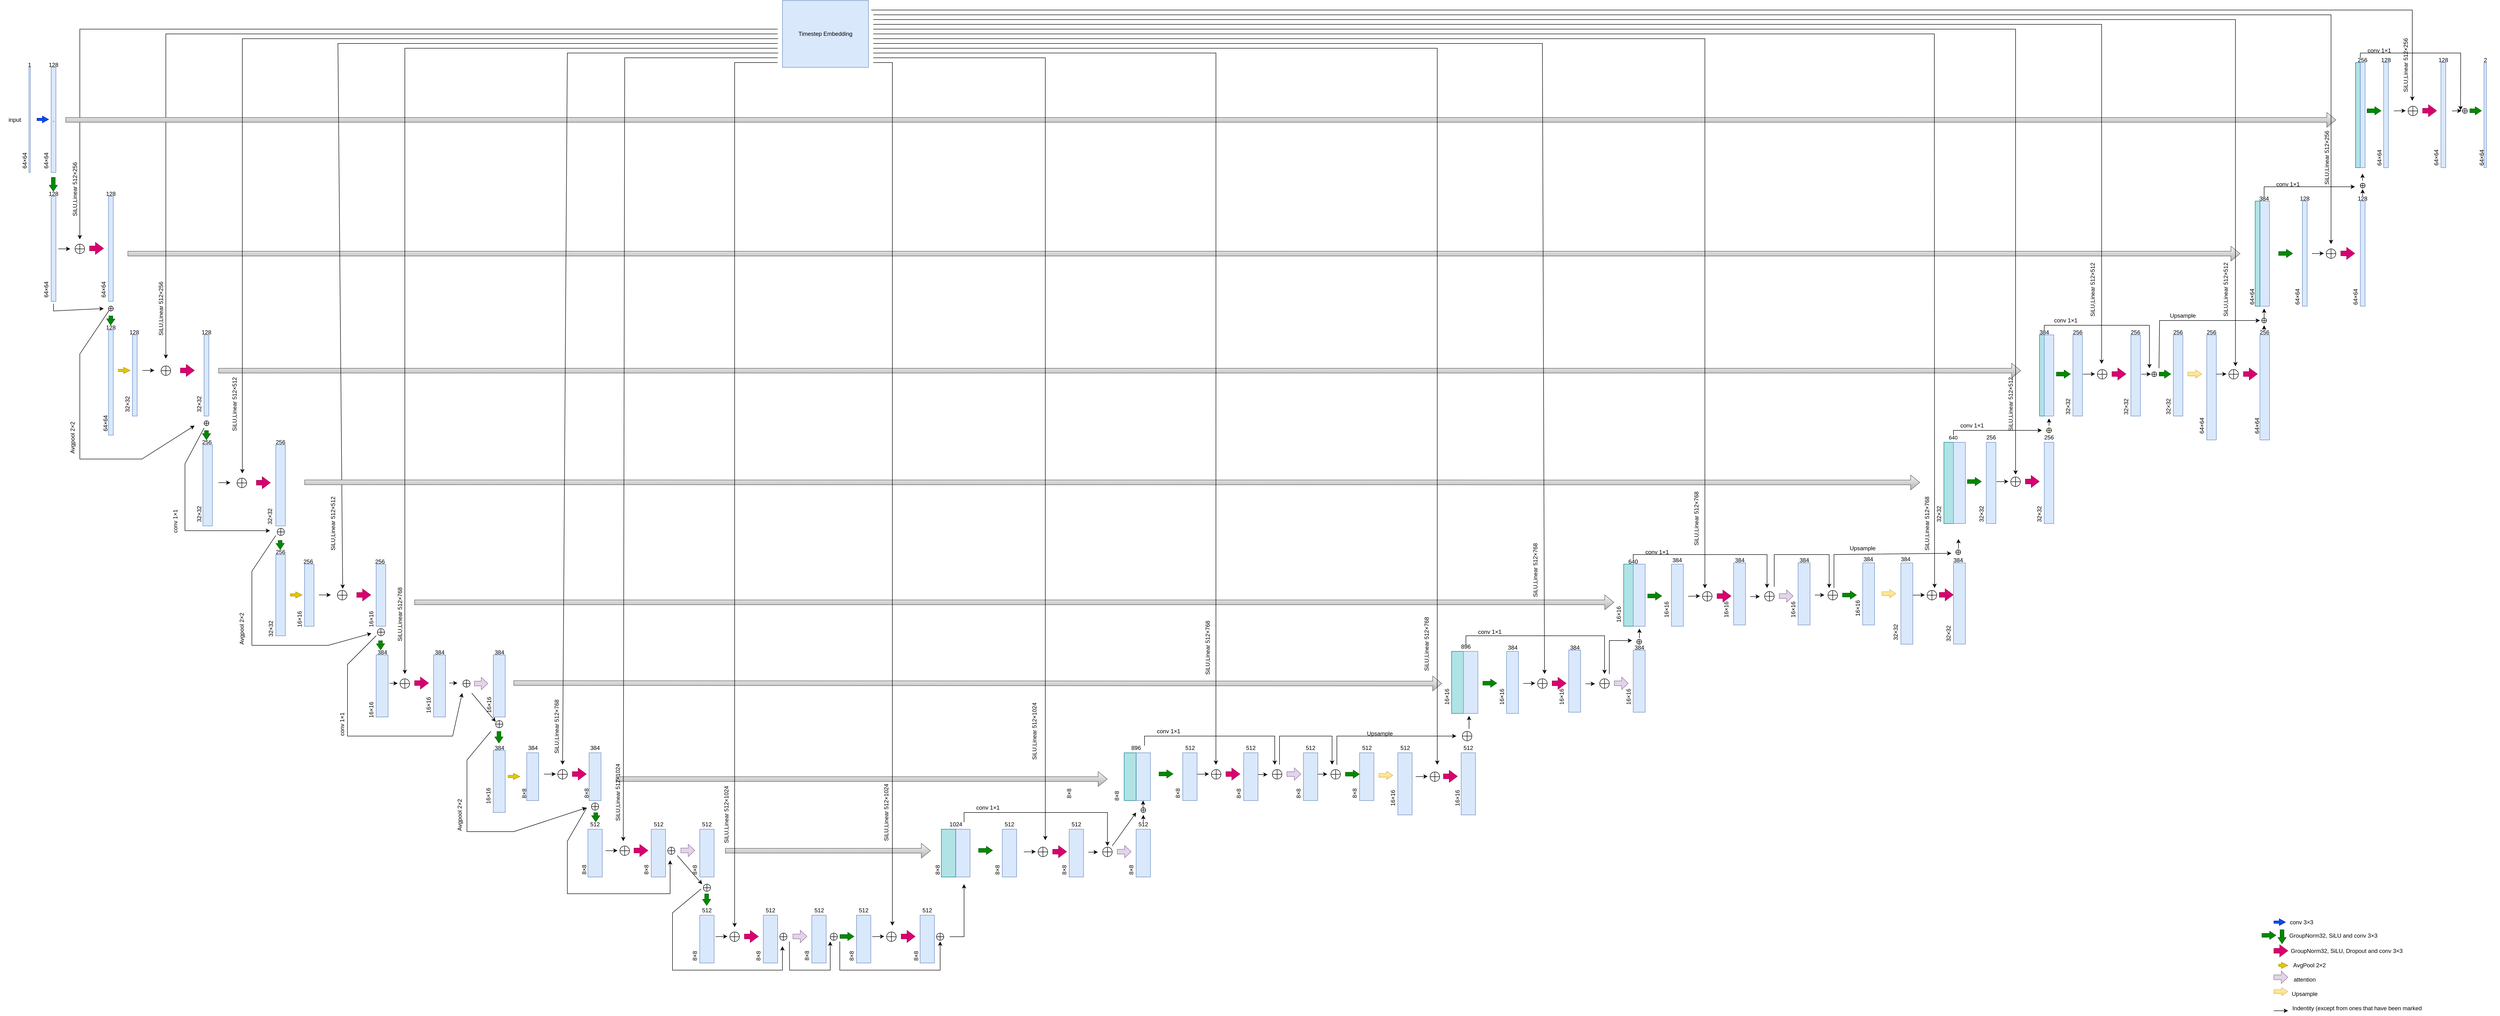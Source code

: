 <mxfile version="24.0.2" type="github">
  <diagram name="第 1 页" id="q3bWHm2L58lAG15mkt4E">
    <mxGraphModel dx="4168" dy="2276" grid="1" gridSize="10" guides="1" tooltips="1" connect="1" arrows="1" fold="1" page="1" pageScale="1" pageWidth="1920" pageHeight="1200" math="0" shadow="0">
      <root>
        <mxCell id="0" />
        <mxCell id="1" parent="0" />
        <mxCell id="F-AvcSZM3Icw-0o9ffVy-1" value="" style="rounded=0;whiteSpace=wrap;html=1;fillColor=#dae8fc;strokeColor=#6c8ebf;" parent="1" vertex="1">
          <mxGeometry x="163.5" y="150" width="3" height="220" as="geometry" />
        </mxCell>
        <mxCell id="F-AvcSZM3Icw-0o9ffVy-2" value="input" style="text;html=1;align=center;verticalAlign=middle;whiteSpace=wrap;rounded=0;rotation=0;" parent="1" vertex="1">
          <mxGeometry x="103.5" y="245" width="60" height="30" as="geometry" />
        </mxCell>
        <mxCell id="F-AvcSZM3Icw-0o9ffVy-3" value="." style="rounded=0;whiteSpace=wrap;html=1;fillColor=#dae8fc;strokeColor=#6c8ebf;movable=1;resizable=1;rotatable=1;deletable=1;editable=1;locked=0;connectable=1;" parent="1" vertex="1">
          <mxGeometry x="210" y="150" width="10" height="220" as="geometry" />
        </mxCell>
        <mxCell id="F-AvcSZM3Icw-0o9ffVy-6" value="64×64" style="text;html=1;align=center;verticalAlign=middle;whiteSpace=wrap;rounded=0;rotation=270;" parent="1" vertex="1">
          <mxGeometry x="125" y="330" width="60" height="30" as="geometry" />
        </mxCell>
        <mxCell id="F-AvcSZM3Icw-0o9ffVy-7" value="" style="rounded=0;whiteSpace=wrap;html=1;fillColor=#dae8fc;strokeColor=#6c8ebf;" parent="1" vertex="1">
          <mxGeometry x="210" y="420" width="10" height="220" as="geometry" />
        </mxCell>
        <mxCell id="F-AvcSZM3Icw-0o9ffVy-8" value="" style="shape=flexArrow;endArrow=classic;html=1;rounded=0;width=5;endSize=3.93;endWidth=8;fillColor=#0050ef;strokeColor=#001DBC;" parent="1" edge="1">
          <mxGeometry width="50" height="50" relative="1" as="geometry">
            <mxPoint x="180" y="259" as="sourcePoint" />
            <mxPoint x="205" y="259" as="targetPoint" />
          </mxGeometry>
        </mxCell>
        <mxCell id="F-AvcSZM3Icw-0o9ffVy-12" value="Timestep Embedding" style="text;html=1;align=center;verticalAlign=middle;whiteSpace=wrap;rounded=0;fillColor=#dae8fc;strokeColor=#6c8ebf;" parent="1" vertex="1">
          <mxGeometry x="1740" y="10" width="180" height="140" as="geometry" />
        </mxCell>
        <mxCell id="Vx3jgI6fcHf3V6xkGo4W-1" value="" style="shape=flexArrow;endArrow=classic;html=1;rounded=0;width=8;endSize=3.93;endWidth=8;fillColor=#008a00;strokeColor=#005700;" parent="1" edge="1">
          <mxGeometry width="50" height="50" relative="1" as="geometry">
            <mxPoint x="214.5" y="380" as="sourcePoint" />
            <mxPoint x="214.5" y="410" as="targetPoint" />
          </mxGeometry>
        </mxCell>
        <mxCell id="Vx3jgI6fcHf3V6xkGo4W-2" value="64×64" style="text;html=1;align=center;verticalAlign=middle;whiteSpace=wrap;rounded=0;rotation=270;" parent="1" vertex="1">
          <mxGeometry x="170" y="330" width="60" height="30" as="geometry" />
        </mxCell>
        <mxCell id="Vx3jgI6fcHf3V6xkGo4W-3" value="64×64" style="text;html=1;align=center;verticalAlign=middle;whiteSpace=wrap;rounded=0;rotation=270;" parent="1" vertex="1">
          <mxGeometry x="170" y="600" width="60" height="30" as="geometry" />
        </mxCell>
        <mxCell id="Vx3jgI6fcHf3V6xkGo4W-4" value="" style="shape=flexArrow;endArrow=classic;html=1;rounded=0;width=5;endSize=3.93;endWidth=8;fillColor=#0050ef;strokeColor=#001DBC;" parent="1" edge="1">
          <mxGeometry width="50" height="50" relative="1" as="geometry">
            <mxPoint x="4860" y="1939.5" as="sourcePoint" />
            <mxPoint x="4885" y="1939.5" as="targetPoint" />
          </mxGeometry>
        </mxCell>
        <mxCell id="Vx3jgI6fcHf3V6xkGo4W-5" value="conv 3×3&amp;nbsp;" style="text;html=1;align=center;verticalAlign=middle;whiteSpace=wrap;rounded=0;" parent="1" vertex="1">
          <mxGeometry x="4890" y="1925" width="60" height="30" as="geometry" />
        </mxCell>
        <mxCell id="Vx3jgI6fcHf3V6xkGo4W-7" value="GroupNorm32, SiLU and conv 3×3" style="text;html=1;align=center;verticalAlign=middle;whiteSpace=wrap;rounded=0;" parent="1" vertex="1">
          <mxGeometry x="4890" y="1950" width="190" height="35" as="geometry" />
        </mxCell>
        <mxCell id="Vx3jgI6fcHf3V6xkGo4W-9" value="" style="endArrow=classic;html=1;rounded=0;" parent="1" edge="1">
          <mxGeometry width="50" height="50" relative="1" as="geometry">
            <mxPoint x="1730" y="70" as="sourcePoint" />
            <mxPoint x="270" y="510" as="targetPoint" />
            <Array as="points">
              <mxPoint x="270" y="70" />
            </Array>
          </mxGeometry>
        </mxCell>
        <mxCell id="Vx3jgI6fcHf3V6xkGo4W-10" value="SiLU,Linear 512×256" style="text;html=1;align=center;verticalAlign=middle;whiteSpace=wrap;rounded=0;rotation=270;" parent="1" vertex="1">
          <mxGeometry x="200" y="390" width="120" height="30" as="geometry" />
        </mxCell>
        <mxCell id="Vx3jgI6fcHf3V6xkGo4W-13" value="" style="shape=orEllipse;perimeter=ellipsePerimeter;whiteSpace=wrap;html=1;backgroundOutline=1;" parent="1" vertex="1">
          <mxGeometry x="260" y="520" width="20" height="20" as="geometry" />
        </mxCell>
        <mxCell id="Vx3jgI6fcHf3V6xkGo4W-14" value="" style="endArrow=classic;html=1;rounded=0;" parent="1" edge="1">
          <mxGeometry width="50" height="50" relative="1" as="geometry">
            <mxPoint x="225" y="530" as="sourcePoint" />
            <mxPoint x="250" y="530" as="targetPoint" />
          </mxGeometry>
        </mxCell>
        <mxCell id="Vx3jgI6fcHf3V6xkGo4W-16" value="" style="shape=flexArrow;endArrow=classic;html=1;rounded=0;endWidth=14;endSize=5.27;fillColor=#d80073;strokeColor=#A50040;" parent="1" edge="1">
          <mxGeometry width="50" height="50" relative="1" as="geometry">
            <mxPoint x="290" y="529" as="sourcePoint" />
            <mxPoint x="320" y="529" as="targetPoint" />
          </mxGeometry>
        </mxCell>
        <mxCell id="Vx3jgI6fcHf3V6xkGo4W-17" value="" style="shape=flexArrow;endArrow=classic;html=1;rounded=0;endWidth=14;endSize=5.27;fillColor=#d80073;strokeColor=#A50040;" parent="1" edge="1">
          <mxGeometry width="50" height="50" relative="1" as="geometry">
            <mxPoint x="4860" y="1999.5" as="sourcePoint" />
            <mxPoint x="4890" y="1999.5" as="targetPoint" />
          </mxGeometry>
        </mxCell>
        <mxCell id="Vx3jgI6fcHf3V6xkGo4W-18" value="&lt;span style=&quot;text-align: center;&quot;&gt;GroupNorm32, SiLU, Dropout and conv 3×3&lt;/span&gt;" style="text;strokeColor=none;fillColor=none;align=left;verticalAlign=middle;spacingLeft=4;spacingRight=4;overflow=hidden;points=[[0,0.5],[1,0.5]];portConstraint=eastwest;rotatable=0;whiteSpace=wrap;html=1;" parent="1" vertex="1">
          <mxGeometry x="4890" y="1985" width="245" height="30" as="geometry" />
        </mxCell>
        <mxCell id="Vx3jgI6fcHf3V6xkGo4W-19" value="" style="rounded=0;whiteSpace=wrap;html=1;fillColor=#dae8fc;strokeColor=#6c8ebf;" parent="1" vertex="1">
          <mxGeometry x="330" y="420" width="10" height="220" as="geometry" />
        </mxCell>
        <mxCell id="Vx3jgI6fcHf3V6xkGo4W-20" value="64×64" style="text;html=1;align=center;verticalAlign=middle;whiteSpace=wrap;rounded=0;rotation=270;" parent="1" vertex="1">
          <mxGeometry x="290" y="600" width="60" height="30" as="geometry" />
        </mxCell>
        <mxCell id="Vx3jgI6fcHf3V6xkGo4W-22" value="" style="shape=flexArrow;endArrow=classic;html=1;rounded=0;width=8;endSize=3.93;endWidth=8;fillColor=#008a00;strokeColor=#005700;" parent="1" edge="1">
          <mxGeometry width="50" height="50" relative="1" as="geometry">
            <mxPoint x="335" y="670" as="sourcePoint" />
            <mxPoint x="334.52" y="690" as="targetPoint" />
          </mxGeometry>
        </mxCell>
        <mxCell id="Vx3jgI6fcHf3V6xkGo4W-23" value="" style="rounded=0;whiteSpace=wrap;html=1;fillColor=#dae8fc;strokeColor=#6c8ebf;" parent="1" vertex="1">
          <mxGeometry x="330" y="700" width="10" height="220" as="geometry" />
        </mxCell>
        <mxCell id="Vx3jgI6fcHf3V6xkGo4W-24" value="" style="shape=flexArrow;endArrow=classic;html=1;rounded=0;endWidth=7;endSize=4.07;fillColor=#e3c800;strokeColor=#B09500;width=5;" parent="1" edge="1">
          <mxGeometry width="50" height="50" relative="1" as="geometry">
            <mxPoint x="350" y="784.5" as="sourcePoint" />
            <mxPoint x="375.5" y="784.5" as="targetPoint" />
          </mxGeometry>
        </mxCell>
        <mxCell id="Vx3jgI6fcHf3V6xkGo4W-25" value="" style="rounded=0;whiteSpace=wrap;html=1;fillColor=#dae8fc;strokeColor=#6c8ebf;" parent="1" vertex="1">
          <mxGeometry x="380" y="710" width="10" height="170" as="geometry" />
        </mxCell>
        <mxCell id="Vx3jgI6fcHf3V6xkGo4W-27" value="" style="shape=flexArrow;endArrow=classic;html=1;rounded=0;endWidth=7;endSize=4.07;fillColor=#e3c800;strokeColor=#B09500;width=5;entryX=0;entryY=0.5;entryDx=0;entryDy=0;" parent="1" target="Vx3jgI6fcHf3V6xkGo4W-29" edge="1">
          <mxGeometry width="50" height="50" relative="1" as="geometry">
            <mxPoint x="4870" y="2030" as="sourcePoint" />
            <mxPoint x="4870" y="2040" as="targetPoint" />
          </mxGeometry>
        </mxCell>
        <mxCell id="Vx3jgI6fcHf3V6xkGo4W-28" value="64×64" style="text;html=1;align=center;verticalAlign=middle;whiteSpace=wrap;rounded=0;rotation=270;" parent="1" vertex="1">
          <mxGeometry x="294" y="880" width="60" height="30" as="geometry" />
        </mxCell>
        <mxCell id="Vx3jgI6fcHf3V6xkGo4W-29" value="AvgPool 2×2" style="text;html=1;align=center;verticalAlign=middle;whiteSpace=wrap;rounded=0;" parent="1" vertex="1">
          <mxGeometry x="4890" y="2015" width="90" height="30" as="geometry" />
        </mxCell>
        <mxCell id="Vx3jgI6fcHf3V6xkGo4W-30" value="32×32" style="text;html=1;align=center;verticalAlign=middle;whiteSpace=wrap;rounded=0;rotation=270;" parent="1" vertex="1">
          <mxGeometry x="340" y="840" width="60" height="30" as="geometry" />
        </mxCell>
        <mxCell id="Vx3jgI6fcHf3V6xkGo4W-31" value="" style="rounded=0;whiteSpace=wrap;html=1;fillColor=#dae8fc;strokeColor=#6c8ebf;" parent="1" vertex="1">
          <mxGeometry x="530" y="710" width="10" height="170" as="geometry" />
        </mxCell>
        <mxCell id="pJ0NSNoP0CJxz0oiVvN3-4" value="" style="shape=flexArrow;endArrow=classic;html=1;rounded=0;width=8;endSize=3.93;endWidth=8;fillColor=#008a00;strokeColor=#005700;" parent="1" edge="1">
          <mxGeometry width="50" height="50" relative="1" as="geometry">
            <mxPoint x="4877.5" y="1955" as="sourcePoint" />
            <mxPoint x="4877.5" y="1985" as="targetPoint" />
          </mxGeometry>
        </mxCell>
        <mxCell id="pJ0NSNoP0CJxz0oiVvN3-5" value="" style="shape=flexArrow;endArrow=classic;html=1;rounded=0;fillColor=#f5f5f5;gradientColor=#b3b3b3;strokeColor=#666666;" parent="1" edge="1">
          <mxGeometry width="50" height="50" relative="1" as="geometry">
            <mxPoint x="370" y="540" as="sourcePoint" />
            <mxPoint x="4790" y="540" as="targetPoint" />
          </mxGeometry>
        </mxCell>
        <mxCell id="pJ0NSNoP0CJxz0oiVvN3-6" value="" style="endArrow=classic;html=1;rounded=0;" parent="1" edge="1">
          <mxGeometry width="50" height="50" relative="1" as="geometry">
            <mxPoint x="1730" y="80" as="sourcePoint" />
            <mxPoint x="450" y="760" as="targetPoint" />
            <Array as="points">
              <mxPoint x="450" y="80" />
            </Array>
          </mxGeometry>
        </mxCell>
        <mxCell id="pJ0NSNoP0CJxz0oiVvN3-7" value="" style="shape=orEllipse;perimeter=ellipsePerimeter;whiteSpace=wrap;html=1;backgroundOutline=1;" parent="1" vertex="1">
          <mxGeometry x="440" y="775" width="20" height="20" as="geometry" />
        </mxCell>
        <mxCell id="pJ0NSNoP0CJxz0oiVvN3-9" value="" style="endArrow=classic;html=1;rounded=0;" parent="1" edge="1">
          <mxGeometry width="50" height="50" relative="1" as="geometry">
            <mxPoint x="401" y="784.5" as="sourcePoint" />
            <mxPoint x="426" y="784.5" as="targetPoint" />
          </mxGeometry>
        </mxCell>
        <mxCell id="pJ0NSNoP0CJxz0oiVvN3-12" value="SiLU,Linear 512×256" style="text;html=1;align=center;verticalAlign=middle;whiteSpace=wrap;rounded=0;rotation=270;" parent="1" vertex="1">
          <mxGeometry x="380" y="640" width="120" height="30" as="geometry" />
        </mxCell>
        <mxCell id="pJ0NSNoP0CJxz0oiVvN3-14" value="" style="shape=flexArrow;endArrow=classic;html=1;rounded=0;endWidth=14;endSize=5.27;fillColor=#d80073;strokeColor=#A50040;" parent="1" edge="1">
          <mxGeometry width="50" height="50" relative="1" as="geometry">
            <mxPoint x="480" y="784.5" as="sourcePoint" />
            <mxPoint x="510" y="784.5" as="targetPoint" />
          </mxGeometry>
        </mxCell>
        <mxCell id="pJ0NSNoP0CJxz0oiVvN3-15" value="1" style="text;html=1;align=center;verticalAlign=middle;whiteSpace=wrap;rounded=0;" parent="1" vertex="1">
          <mxGeometry x="135" y="130" width="60" height="30" as="geometry" />
        </mxCell>
        <mxCell id="pJ0NSNoP0CJxz0oiVvN3-16" value="128" style="text;html=1;align=center;verticalAlign=middle;whiteSpace=wrap;rounded=0;" parent="1" vertex="1">
          <mxGeometry x="185" y="130" width="60" height="30" as="geometry" />
        </mxCell>
        <mxCell id="pJ0NSNoP0CJxz0oiVvN3-17" value="128" style="text;html=1;align=center;verticalAlign=middle;whiteSpace=wrap;rounded=0;" parent="1" vertex="1">
          <mxGeometry x="185" y="400" width="60" height="30" as="geometry" />
        </mxCell>
        <mxCell id="pJ0NSNoP0CJxz0oiVvN3-18" value="128" style="text;html=1;align=center;verticalAlign=middle;whiteSpace=wrap;rounded=0;" parent="1" vertex="1">
          <mxGeometry x="305" y="400" width="60" height="30" as="geometry" />
        </mxCell>
        <mxCell id="pJ0NSNoP0CJxz0oiVvN3-19" value="128" style="text;html=1;align=center;verticalAlign=middle;whiteSpace=wrap;rounded=0;" parent="1" vertex="1">
          <mxGeometry x="305" y="680" width="60" height="30" as="geometry" />
        </mxCell>
        <mxCell id="pJ0NSNoP0CJxz0oiVvN3-21" value="128" style="text;html=1;align=center;verticalAlign=middle;whiteSpace=wrap;rounded=0;" parent="1" vertex="1">
          <mxGeometry x="354" y="690" width="60" height="30" as="geometry" />
        </mxCell>
        <mxCell id="pJ0NSNoP0CJxz0oiVvN3-22" value="128" style="text;html=1;align=center;verticalAlign=middle;whiteSpace=wrap;rounded=0;" parent="1" vertex="1">
          <mxGeometry x="505" y="690" width="60" height="30" as="geometry" />
        </mxCell>
        <mxCell id="pJ0NSNoP0CJxz0oiVvN3-23" value="32×32" style="text;html=1;align=center;verticalAlign=middle;whiteSpace=wrap;rounded=0;rotation=270;" parent="1" vertex="1">
          <mxGeometry x="490" y="840" width="60" height="30" as="geometry" />
        </mxCell>
        <mxCell id="pJ0NSNoP0CJxz0oiVvN3-24" value="" style="shape=flexArrow;endArrow=classic;html=1;rounded=0;fillColor=#f5f5f5;gradientColor=#b3b3b3;strokeColor=#666666;" parent="1" edge="1">
          <mxGeometry width="50" height="50" relative="1" as="geometry">
            <mxPoint x="560" y="785" as="sourcePoint" />
            <mxPoint x="4331.231" y="785" as="targetPoint" />
          </mxGeometry>
        </mxCell>
        <mxCell id="pJ0NSNoP0CJxz0oiVvN3-26" value="" style="rounded=0;whiteSpace=wrap;html=1;fillColor=#dae8fc;strokeColor=#6c8ebf;" parent="1" vertex="1">
          <mxGeometry x="527.5" y="940" width="20" height="170" as="geometry" />
        </mxCell>
        <mxCell id="pJ0NSNoP0CJxz0oiVvN3-27" value="32×32" style="text;html=1;align=center;verticalAlign=middle;whiteSpace=wrap;rounded=0;rotation=270;" parent="1" vertex="1">
          <mxGeometry x="490" y="1070" width="60" height="30" as="geometry" />
        </mxCell>
        <mxCell id="pJ0NSNoP0CJxz0oiVvN3-28" value="256" style="text;html=1;align=center;verticalAlign=middle;whiteSpace=wrap;rounded=0;" parent="1" vertex="1">
          <mxGeometry x="505.5" y="920" width="60" height="30" as="geometry" />
        </mxCell>
        <mxCell id="pJ0NSNoP0CJxz0oiVvN3-29" value="" style="rounded=0;whiteSpace=wrap;html=1;fillColor=#dae8fc;strokeColor=#6c8ebf;" parent="1" vertex="1">
          <mxGeometry x="680" y="940" width="20" height="170" as="geometry" />
        </mxCell>
        <mxCell id="pJ0NSNoP0CJxz0oiVvN3-30" value="32×32" style="text;html=1;align=center;verticalAlign=middle;whiteSpace=wrap;rounded=0;rotation=270;" parent="1" vertex="1">
          <mxGeometry x="638" y="1075" width="60" height="30" as="geometry" />
        </mxCell>
        <mxCell id="pJ0NSNoP0CJxz0oiVvN3-31" value="" style="rounded=0;whiteSpace=wrap;html=1;fillColor=#dae8fc;strokeColor=#6c8ebf;" parent="1" vertex="1">
          <mxGeometry x="680" y="1170" width="20" height="170" as="geometry" />
        </mxCell>
        <mxCell id="pJ0NSNoP0CJxz0oiVvN3-32" value="32×32" style="text;html=1;align=center;verticalAlign=middle;whiteSpace=wrap;rounded=0;rotation=270;" parent="1" vertex="1">
          <mxGeometry x="640" y="1310" width="60" height="30" as="geometry" />
        </mxCell>
        <mxCell id="pJ0NSNoP0CJxz0oiVvN3-33" value="256" style="text;html=1;align=center;verticalAlign=middle;whiteSpace=wrap;rounded=0;" parent="1" vertex="1">
          <mxGeometry x="660" y="920" width="60" height="30" as="geometry" />
        </mxCell>
        <mxCell id="pJ0NSNoP0CJxz0oiVvN3-34" value="256" style="text;html=1;align=center;verticalAlign=middle;whiteSpace=wrap;rounded=0;" parent="1" vertex="1">
          <mxGeometry x="660" y="1150" width="60" height="30" as="geometry" />
        </mxCell>
        <mxCell id="pJ0NSNoP0CJxz0oiVvN3-37" value="" style="shape=flexArrow;endArrow=classic;html=1;rounded=0;fillColor=#f5f5f5;gradientColor=#b3b3b3;strokeColor=#666666;" parent="1" edge="1">
          <mxGeometry width="50" height="50" relative="1" as="geometry">
            <mxPoint x="240" y="260" as="sourcePoint" />
            <mxPoint x="4990.667" y="260" as="targetPoint" />
          </mxGeometry>
        </mxCell>
        <mxCell id="pJ0NSNoP0CJxz0oiVvN3-38" style="edgeStyle=orthogonalEdgeStyle;rounded=0;orthogonalLoop=1;jettySize=auto;html=1;exitX=0.5;exitY=1;exitDx=0;exitDy=0;" parent="1" source="pJ0NSNoP0CJxz0oiVvN3-34" target="pJ0NSNoP0CJxz0oiVvN3-34" edge="1">
          <mxGeometry relative="1" as="geometry" />
        </mxCell>
        <mxCell id="pJ0NSNoP0CJxz0oiVvN3-39" value="" style="endArrow=classic;html=1;rounded=0;" parent="1" edge="1">
          <mxGeometry width="50" height="50" relative="1" as="geometry">
            <mxPoint x="1730.762" y="90" as="sourcePoint" />
            <mxPoint x="610" y="1000" as="targetPoint" />
            <Array as="points">
              <mxPoint x="610" y="90" />
            </Array>
          </mxGeometry>
        </mxCell>
        <mxCell id="pJ0NSNoP0CJxz0oiVvN3-40" value="" style="shape=orEllipse;perimeter=ellipsePerimeter;whiteSpace=wrap;html=1;backgroundOutline=1;" parent="1" vertex="1">
          <mxGeometry x="599" y="1010" width="20" height="20" as="geometry" />
        </mxCell>
        <mxCell id="pJ0NSNoP0CJxz0oiVvN3-41" value="" style="endArrow=classic;html=1;rounded=0;" parent="1" edge="1">
          <mxGeometry width="50" height="50" relative="1" as="geometry">
            <mxPoint x="560" y="1019.5" as="sourcePoint" />
            <mxPoint x="585" y="1019.5" as="targetPoint" />
          </mxGeometry>
        </mxCell>
        <mxCell id="pJ0NSNoP0CJxz0oiVvN3-42" value="" style="shape=flexArrow;endArrow=classic;html=1;rounded=0;endWidth=14;endSize=5.27;fillColor=#d80073;strokeColor=#A50040;" parent="1" edge="1">
          <mxGeometry width="50" height="50" relative="1" as="geometry">
            <mxPoint x="639" y="1019.5" as="sourcePoint" />
            <mxPoint x="669" y="1019.5" as="targetPoint" />
          </mxGeometry>
        </mxCell>
        <mxCell id="pJ0NSNoP0CJxz0oiVvN3-43" value="" style="shape=flexArrow;endArrow=classic;html=1;rounded=0;width=8;endSize=3.93;endWidth=8;fillColor=#008a00;strokeColor=#005700;" parent="1" edge="1">
          <mxGeometry width="50" height="50" relative="1" as="geometry">
            <mxPoint x="689" y="1140" as="sourcePoint" />
            <mxPoint x="689.38" y="1160" as="targetPoint" />
          </mxGeometry>
        </mxCell>
        <mxCell id="pJ0NSNoP0CJxz0oiVvN3-44" value="" style="shape=flexArrow;endArrow=classic;html=1;rounded=0;endWidth=7;endSize=4.07;fillColor=#e3c800;strokeColor=#B09500;width=5;" parent="1" edge="1">
          <mxGeometry width="50" height="50" relative="1" as="geometry">
            <mxPoint x="710" y="1254.5" as="sourcePoint" />
            <mxPoint x="735.5" y="1254.5" as="targetPoint" />
          </mxGeometry>
        </mxCell>
        <mxCell id="pJ0NSNoP0CJxz0oiVvN3-45" value="" style="rounded=0;whiteSpace=wrap;html=1;fillColor=#dae8fc;strokeColor=#6c8ebf;" parent="1" vertex="1">
          <mxGeometry x="740" y="1190" width="20" height="130" as="geometry" />
        </mxCell>
        <mxCell id="pJ0NSNoP0CJxz0oiVvN3-46" value="16×16" style="text;html=1;align=center;verticalAlign=middle;whiteSpace=wrap;rounded=0;rotation=270;" parent="1" vertex="1">
          <mxGeometry x="700" y="1290" width="60" height="30" as="geometry" />
        </mxCell>
        <mxCell id="pJ0NSNoP0CJxz0oiVvN3-47" style="edgeStyle=orthogonalEdgeStyle;rounded=0;orthogonalLoop=1;jettySize=auto;html=1;exitX=0.5;exitY=1;exitDx=0;exitDy=0;" parent="1" edge="1">
          <mxGeometry relative="1" as="geometry">
            <mxPoint x="750" y="1180" as="sourcePoint" />
            <mxPoint x="750" y="1180" as="targetPoint" />
          </mxGeometry>
        </mxCell>
        <mxCell id="pJ0NSNoP0CJxz0oiVvN3-48" value="" style="shape=orEllipse;perimeter=ellipsePerimeter;whiteSpace=wrap;html=1;backgroundOutline=1;" parent="1" vertex="1">
          <mxGeometry x="809" y="1245" width="20" height="20" as="geometry" />
        </mxCell>
        <mxCell id="pJ0NSNoP0CJxz0oiVvN3-49" value="" style="endArrow=classic;html=1;rounded=0;" parent="1" edge="1">
          <mxGeometry width="50" height="50" relative="1" as="geometry">
            <mxPoint x="770" y="1254.5" as="sourcePoint" />
            <mxPoint x="795" y="1254.5" as="targetPoint" />
          </mxGeometry>
        </mxCell>
        <mxCell id="pJ0NSNoP0CJxz0oiVvN3-50" value="" style="shape=flexArrow;endArrow=classic;html=1;rounded=0;endWidth=14;endSize=5.27;fillColor=#d80073;strokeColor=#A50040;" parent="1" edge="1">
          <mxGeometry width="50" height="50" relative="1" as="geometry">
            <mxPoint x="849" y="1254.5" as="sourcePoint" />
            <mxPoint x="879" y="1254.5" as="targetPoint" />
          </mxGeometry>
        </mxCell>
        <mxCell id="pJ0NSNoP0CJxz0oiVvN3-51" value="256" style="text;html=1;align=center;verticalAlign=middle;whiteSpace=wrap;rounded=0;" parent="1" vertex="1">
          <mxGeometry x="718" y="1170" width="60" height="30" as="geometry" />
        </mxCell>
        <mxCell id="pJ0NSNoP0CJxz0oiVvN3-52" value="" style="rounded=0;whiteSpace=wrap;html=1;fillColor=#dae8fc;strokeColor=#6c8ebf;" parent="1" vertex="1">
          <mxGeometry x="890" y="1190" width="20" height="130" as="geometry" />
        </mxCell>
        <mxCell id="pJ0NSNoP0CJxz0oiVvN3-53" value="" style="endArrow=classic;html=1;rounded=0;" parent="1" edge="1">
          <mxGeometry width="50" height="50" relative="1" as="geometry">
            <mxPoint x="1730" y="100" as="sourcePoint" />
            <mxPoint x="820" y="1241.6" as="targetPoint" />
            <Array as="points">
              <mxPoint x="810" y="100" />
            </Array>
          </mxGeometry>
        </mxCell>
        <mxCell id="pJ0NSNoP0CJxz0oiVvN3-54" value="256" style="text;html=1;align=center;verticalAlign=middle;whiteSpace=wrap;rounded=0;" parent="1" vertex="1">
          <mxGeometry x="868" y="1170" width="60" height="30" as="geometry" />
        </mxCell>
        <mxCell id="pJ0NSNoP0CJxz0oiVvN3-55" value="" style="shape=flexArrow;endArrow=classic;html=1;rounded=0;width=8;endSize=3.93;endWidth=8;fillColor=#008a00;strokeColor=#005700;" parent="1" edge="1">
          <mxGeometry width="50" height="50" relative="1" as="geometry">
            <mxPoint x="899" y="1350" as="sourcePoint" />
            <mxPoint x="899.38" y="1370" as="targetPoint" />
          </mxGeometry>
        </mxCell>
        <mxCell id="pJ0NSNoP0CJxz0oiVvN3-56" value="16×16" style="text;html=1;align=center;verticalAlign=middle;whiteSpace=wrap;rounded=0;rotation=270;" parent="1" vertex="1">
          <mxGeometry x="850" y="1290" width="60" height="30" as="geometry" />
        </mxCell>
        <mxCell id="pJ0NSNoP0CJxz0oiVvN3-57" value="" style="rounded=0;whiteSpace=wrap;html=1;fillColor=#dae8fc;strokeColor=#6c8ebf;" parent="1" vertex="1">
          <mxGeometry x="890" y="1380" width="25" height="130" as="geometry" />
        </mxCell>
        <mxCell id="pJ0NSNoP0CJxz0oiVvN3-58" value="384" style="text;html=1;align=center;verticalAlign=middle;whiteSpace=wrap;rounded=0;" parent="1" vertex="1">
          <mxGeometry x="872.5" y="1360" width="60" height="30" as="geometry" />
        </mxCell>
        <mxCell id="pJ0NSNoP0CJxz0oiVvN3-59" value="16×16" style="text;html=1;align=center;verticalAlign=middle;whiteSpace=wrap;rounded=0;rotation=270;" parent="1" vertex="1">
          <mxGeometry x="850" y="1480" width="60" height="30" as="geometry" />
        </mxCell>
        <mxCell id="pJ0NSNoP0CJxz0oiVvN3-60" value="" style="rounded=0;whiteSpace=wrap;html=1;fillColor=#dae8fc;strokeColor=#6c8ebf;" parent="1" vertex="1">
          <mxGeometry x="1010" y="1380" width="25" height="130" as="geometry" />
        </mxCell>
        <mxCell id="pJ0NSNoP0CJxz0oiVvN3-61" value="16×16" style="text;html=1;align=center;verticalAlign=middle;whiteSpace=wrap;rounded=0;rotation=270;" parent="1" vertex="1">
          <mxGeometry x="970" y="1470" width="60" height="30" as="geometry" />
        </mxCell>
        <mxCell id="pJ0NSNoP0CJxz0oiVvN3-62" value="384" style="text;html=1;align=center;verticalAlign=middle;whiteSpace=wrap;rounded=0;" parent="1" vertex="1">
          <mxGeometry x="992.5" y="1360" width="60" height="30" as="geometry" />
        </mxCell>
        <mxCell id="pJ0NSNoP0CJxz0oiVvN3-63" value="" style="shape=orEllipse;perimeter=ellipsePerimeter;whiteSpace=wrap;html=1;backgroundOutline=1;" parent="1" vertex="1">
          <mxGeometry x="940" y="1430" width="20" height="20" as="geometry" />
        </mxCell>
        <mxCell id="pJ0NSNoP0CJxz0oiVvN3-64" value="" style="endArrow=classic;html=1;rounded=0;" parent="1" edge="1">
          <mxGeometry width="50" height="50" relative="1" as="geometry">
            <mxPoint x="918" y="1439.5" as="sourcePoint" />
            <mxPoint x="935" y="1439.5" as="targetPoint" />
          </mxGeometry>
        </mxCell>
        <mxCell id="pJ0NSNoP0CJxz0oiVvN3-65" value="" style="shape=flexArrow;endArrow=classic;html=1;rounded=0;endWidth=14;endSize=5.27;fillColor=#d80073;strokeColor=#A50040;" parent="1" edge="1">
          <mxGeometry width="50" height="50" relative="1" as="geometry">
            <mxPoint x="970" y="1438.95" as="sourcePoint" />
            <mxPoint x="1000" y="1438.95" as="targetPoint" />
          </mxGeometry>
        </mxCell>
        <mxCell id="pJ0NSNoP0CJxz0oiVvN3-67" value="" style="shape=flexArrow;endArrow=classic;html=1;rounded=0;endWidth=15;endSize=4.2;fillColor=#e1d5e7;strokeColor=#9673a6;" parent="1" edge="1">
          <mxGeometry width="50" height="50" relative="1" as="geometry">
            <mxPoint x="1095" y="1440" as="sourcePoint" />
            <mxPoint x="1124" y="1440" as="targetPoint" />
          </mxGeometry>
        </mxCell>
        <mxCell id="pJ0NSNoP0CJxz0oiVvN3-68" value="" style="shape=flexArrow;endArrow=classic;html=1;rounded=0;endWidth=15;endSize=4.2;fillColor=#e1d5e7;strokeColor=#9673a6;" parent="1" edge="1">
          <mxGeometry width="50" height="50" relative="1" as="geometry">
            <mxPoint x="4860" y="2055" as="sourcePoint" />
            <mxPoint x="4890" y="2055" as="targetPoint" />
          </mxGeometry>
        </mxCell>
        <mxCell id="pJ0NSNoP0CJxz0oiVvN3-69" value="attention" style="text;html=1;align=center;verticalAlign=middle;whiteSpace=wrap;rounded=0;" parent="1" vertex="1">
          <mxGeometry x="4895" y="2045" width="60" height="30" as="geometry" />
        </mxCell>
        <mxCell id="pJ0NSNoP0CJxz0oiVvN3-70" value="" style="rounded=0;whiteSpace=wrap;html=1;fillColor=#dae8fc;strokeColor=#6c8ebf;" parent="1" vertex="1">
          <mxGeometry x="1135" y="1380" width="25" height="130" as="geometry" />
        </mxCell>
        <mxCell id="pJ0NSNoP0CJxz0oiVvN3-71" value="16×16" style="text;html=1;align=center;verticalAlign=middle;whiteSpace=wrap;rounded=0;rotation=270;" parent="1" vertex="1">
          <mxGeometry x="1096.5" y="1470" width="60" height="30" as="geometry" />
        </mxCell>
        <mxCell id="pJ0NSNoP0CJxz0oiVvN3-72" value="384" style="text;html=1;align=center;verticalAlign=middle;whiteSpace=wrap;rounded=0;" parent="1" vertex="1">
          <mxGeometry x="1117.5" y="1360" width="60" height="30" as="geometry" />
        </mxCell>
        <mxCell id="pJ0NSNoP0CJxz0oiVvN3-73" value="" style="shape=flexArrow;endArrow=classic;html=1;rounded=0;width=8;endSize=3.93;endWidth=8;fillColor=#008a00;strokeColor=#005700;" parent="1" edge="1">
          <mxGeometry width="50" height="50" relative="1" as="geometry">
            <mxPoint x="1146.88" y="1540" as="sourcePoint" />
            <mxPoint x="1146.88" y="1565" as="targetPoint" />
          </mxGeometry>
        </mxCell>
        <mxCell id="pJ0NSNoP0CJxz0oiVvN3-74" value="" style="rounded=0;whiteSpace=wrap;html=1;fillColor=#dae8fc;strokeColor=#6c8ebf;" parent="1" vertex="1">
          <mxGeometry x="1135" y="1580" width="25" height="130" as="geometry" />
        </mxCell>
        <mxCell id="pJ0NSNoP0CJxz0oiVvN3-75" value="384" style="text;html=1;align=center;verticalAlign=middle;whiteSpace=wrap;rounded=0;" parent="1" vertex="1">
          <mxGeometry x="1117.5" y="1560" width="60" height="30" as="geometry" />
        </mxCell>
        <mxCell id="pJ0NSNoP0CJxz0oiVvN3-76" value="16×16" style="text;html=1;align=center;verticalAlign=middle;whiteSpace=wrap;rounded=0;rotation=270;" parent="1" vertex="1">
          <mxGeometry x="1095" y="1660" width="60" height="30" as="geometry" />
        </mxCell>
        <mxCell id="pJ0NSNoP0CJxz0oiVvN3-77" value="" style="rounded=0;whiteSpace=wrap;html=1;fillColor=#dae8fc;strokeColor=#6c8ebf;" parent="1" vertex="1">
          <mxGeometry x="1335.5" y="1585" width="25" height="100" as="geometry" />
        </mxCell>
        <mxCell id="pJ0NSNoP0CJxz0oiVvN3-78" value="8×8" style="text;html=1;align=center;verticalAlign=middle;whiteSpace=wrap;rounded=0;rotation=270;" parent="1" vertex="1">
          <mxGeometry x="1300.5" y="1655" width="60" height="30" as="geometry" />
        </mxCell>
        <mxCell id="pJ0NSNoP0CJxz0oiVvN3-79" value="384" style="text;html=1;align=center;verticalAlign=middle;whiteSpace=wrap;rounded=0;" parent="1" vertex="1">
          <mxGeometry x="1318" y="1560" width="60" height="30" as="geometry" />
        </mxCell>
        <mxCell id="pJ0NSNoP0CJxz0oiVvN3-80" value="" style="shape=orEllipse;perimeter=ellipsePerimeter;whiteSpace=wrap;html=1;backgroundOutline=1;" parent="1" vertex="1">
          <mxGeometry x="1270" y="1620" width="20" height="20" as="geometry" />
        </mxCell>
        <mxCell id="pJ0NSNoP0CJxz0oiVvN3-81" value="" style="endArrow=classic;html=1;rounded=0;" parent="1" edge="1">
          <mxGeometry width="50" height="50" relative="1" as="geometry">
            <mxPoint x="1241" y="1629.6" as="sourcePoint" />
            <mxPoint x="1266" y="1629.6" as="targetPoint" />
          </mxGeometry>
        </mxCell>
        <mxCell id="pJ0NSNoP0CJxz0oiVvN3-82" value="" style="shape=flexArrow;endArrow=classic;html=1;rounded=0;endWidth=14;endSize=5.27;fillColor=#d80073;strokeColor=#A50040;" parent="1" edge="1">
          <mxGeometry width="50" height="50" relative="1" as="geometry">
            <mxPoint x="1300" y="1629.47" as="sourcePoint" />
            <mxPoint x="1330" y="1629.47" as="targetPoint" />
          </mxGeometry>
        </mxCell>
        <mxCell id="pJ0NSNoP0CJxz0oiVvN3-83" value="" style="shape=flexArrow;endArrow=classic;html=1;rounded=0;endWidth=15;endSize=4.2;fillColor=#e1d5e7;strokeColor=#9673a6;" parent="1" edge="1">
          <mxGeometry width="50" height="50" relative="1" as="geometry">
            <mxPoint x="1527" y="1789.44" as="sourcePoint" />
            <mxPoint x="1557" y="1789.44" as="targetPoint" />
          </mxGeometry>
        </mxCell>
        <mxCell id="pJ0NSNoP0CJxz0oiVvN3-84" value="" style="rounded=0;whiteSpace=wrap;html=1;fillColor=#dae8fc;strokeColor=#6c8ebf;" parent="1" vertex="1">
          <mxGeometry x="1333" y="1745" width="30" height="100" as="geometry" />
        </mxCell>
        <mxCell id="pJ0NSNoP0CJxz0oiVvN3-86" value="512" style="text;html=1;align=center;verticalAlign=middle;whiteSpace=wrap;rounded=0;" parent="1" vertex="1">
          <mxGeometry x="1318" y="1720" width="60" height="30" as="geometry" />
        </mxCell>
        <mxCell id="pJ0NSNoP0CJxz0oiVvN3-89" value="" style="rounded=0;whiteSpace=wrap;html=1;fillColor=#dae8fc;strokeColor=#6c8ebf;" parent="1" vertex="1">
          <mxGeometry x="1205" y="1585" width="25" height="100" as="geometry" />
        </mxCell>
        <mxCell id="pJ0NSNoP0CJxz0oiVvN3-90" value="384" style="text;html=1;align=center;verticalAlign=middle;whiteSpace=wrap;rounded=0;" parent="1" vertex="1">
          <mxGeometry x="1187.5" y="1560" width="60" height="30" as="geometry" />
        </mxCell>
        <mxCell id="pJ0NSNoP0CJxz0oiVvN3-91" value="8×8" style="text;html=1;align=center;verticalAlign=middle;whiteSpace=wrap;rounded=0;rotation=270;" parent="1" vertex="1">
          <mxGeometry x="1170" y="1655" width="60" height="30" as="geometry" />
        </mxCell>
        <mxCell id="pJ0NSNoP0CJxz0oiVvN3-92" value="" style="shape=flexArrow;endArrow=classic;html=1;rounded=0;endWidth=7;endSize=4.07;fillColor=#e3c800;strokeColor=#B09500;width=5;" parent="1" edge="1">
          <mxGeometry width="50" height="50" relative="1" as="geometry">
            <mxPoint x="1165.5" y="1634.6" as="sourcePoint" />
            <mxPoint x="1191" y="1634.6" as="targetPoint" />
          </mxGeometry>
        </mxCell>
        <mxCell id="pJ0NSNoP0CJxz0oiVvN3-94" value="8×8" style="text;html=1;align=center;verticalAlign=middle;whiteSpace=wrap;rounded=0;rotation=270;" parent="1" vertex="1">
          <mxGeometry x="1295.5" y="1815" width="60" height="30" as="geometry" />
        </mxCell>
        <mxCell id="pJ0NSNoP0CJxz0oiVvN3-95" value="" style="shape=flexArrow;endArrow=classic;html=1;rounded=0;width=8;endSize=3.93;endWidth=8;fillColor=#008a00;strokeColor=#005700;" parent="1" edge="1">
          <mxGeometry width="50" height="50" relative="1" as="geometry">
            <mxPoint x="1349.45" y="1710" as="sourcePoint" />
            <mxPoint x="1349.45" y="1730" as="targetPoint" />
          </mxGeometry>
        </mxCell>
        <mxCell id="pJ0NSNoP0CJxz0oiVvN3-99" value="" style="shape=orEllipse;perimeter=ellipsePerimeter;whiteSpace=wrap;html=1;backgroundOutline=1;" parent="1" vertex="1">
          <mxGeometry x="1400" y="1780" width="20" height="20" as="geometry" />
        </mxCell>
        <mxCell id="pJ0NSNoP0CJxz0oiVvN3-100" value="" style="endArrow=classic;html=1;rounded=0;" parent="1" edge="1">
          <mxGeometry width="50" height="50" relative="1" as="geometry">
            <mxPoint x="1370" y="1790" as="sourcePoint" />
            <mxPoint x="1395" y="1789.6" as="targetPoint" />
          </mxGeometry>
        </mxCell>
        <mxCell id="pJ0NSNoP0CJxz0oiVvN3-101" value="" style="shape=flexArrow;endArrow=classic;html=1;rounded=0;endWidth=14;endSize=5.27;fillColor=#d80073;strokeColor=#A50040;" parent="1" edge="1">
          <mxGeometry width="50" height="50" relative="1" as="geometry">
            <mxPoint x="1429" y="1789.5" as="sourcePoint" />
            <mxPoint x="1459" y="1789.5" as="targetPoint" />
          </mxGeometry>
        </mxCell>
        <mxCell id="pJ0NSNoP0CJxz0oiVvN3-102" value="" style="rounded=0;whiteSpace=wrap;html=1;fillColor=#dae8fc;strokeColor=#6c8ebf;" parent="1" vertex="1">
          <mxGeometry x="1465.5" y="1745" width="30" height="100" as="geometry" />
        </mxCell>
        <mxCell id="pJ0NSNoP0CJxz0oiVvN3-103" value="512" style="text;html=1;align=center;verticalAlign=middle;whiteSpace=wrap;rounded=0;" parent="1" vertex="1">
          <mxGeometry x="1450.5" y="1720" width="60" height="30" as="geometry" />
        </mxCell>
        <mxCell id="pJ0NSNoP0CJxz0oiVvN3-104" value="8×8" style="text;html=1;align=center;verticalAlign=middle;whiteSpace=wrap;rounded=0;rotation=270;" parent="1" vertex="1">
          <mxGeometry x="1425.5" y="1815" width="60" height="30" as="geometry" />
        </mxCell>
        <mxCell id="pJ0NSNoP0CJxz0oiVvN3-105" value="" style="rounded=0;whiteSpace=wrap;html=1;fillColor=#dae8fc;strokeColor=#6c8ebf;" parent="1" vertex="1">
          <mxGeometry x="1567" y="1745" width="30" height="100" as="geometry" />
        </mxCell>
        <mxCell id="pJ0NSNoP0CJxz0oiVvN3-106" value="512" style="text;html=1;align=center;verticalAlign=middle;whiteSpace=wrap;rounded=0;" parent="1" vertex="1">
          <mxGeometry x="1552" y="1720" width="60" height="30" as="geometry" />
        </mxCell>
        <mxCell id="pJ0NSNoP0CJxz0oiVvN3-107" value="8×8" style="text;html=1;align=center;verticalAlign=middle;whiteSpace=wrap;rounded=0;rotation=270;" parent="1" vertex="1">
          <mxGeometry x="1527" y="1815" width="60" height="30" as="geometry" />
        </mxCell>
        <mxCell id="pJ0NSNoP0CJxz0oiVvN3-108" value="" style="endArrow=classic;html=1;rounded=0;exitX=0;exitY=1;exitDx=0;exitDy=0;" parent="1" source="Vx3jgI6fcHf3V6xkGo4W-3" edge="1">
          <mxGeometry width="50" height="50" relative="1" as="geometry">
            <mxPoint x="180" y="654" as="sourcePoint" />
            <mxPoint x="320" y="655" as="targetPoint" />
            <Array as="points">
              <mxPoint x="215" y="660" />
            </Array>
          </mxGeometry>
        </mxCell>
        <mxCell id="pJ0NSNoP0CJxz0oiVvN3-109" value="" style="shape=orEllipse;perimeter=ellipsePerimeter;whiteSpace=wrap;html=1;backgroundOutline=1;" parent="1" vertex="1">
          <mxGeometry x="330" y="650" width="10" height="10" as="geometry" />
        </mxCell>
        <mxCell id="pJ0NSNoP0CJxz0oiVvN3-113" value="" style="shape=flexArrow;endArrow=classic;html=1;rounded=0;width=8;endSize=3.93;endWidth=8;fillColor=#008a00;strokeColor=#005700;" parent="1" edge="1">
          <mxGeometry width="50" height="50" relative="1" as="geometry">
            <mxPoint x="535" y="910" as="sourcePoint" />
            <mxPoint x="535" y="930" as="targetPoint" />
          </mxGeometry>
        </mxCell>
        <mxCell id="pJ0NSNoP0CJxz0oiVvN3-115" value="" style="shape=orEllipse;perimeter=ellipsePerimeter;whiteSpace=wrap;html=1;backgroundOutline=1;" parent="1" vertex="1">
          <mxGeometry x="530" y="890" width="10" height="10" as="geometry" />
        </mxCell>
        <mxCell id="kDRsv45b5G_kokKhSmgQ-1" value="" style="endArrow=classic;html=1;rounded=0;exitX=0;exitY=1;exitDx=0;exitDy=0;" parent="1" source="pJ0NSNoP0CJxz0oiVvN3-109" edge="1">
          <mxGeometry width="50" height="50" relative="1" as="geometry">
            <mxPoint x="320" y="670" as="sourcePoint" />
            <mxPoint x="510" y="900" as="targetPoint" />
            <Array as="points">
              <mxPoint x="270" y="750" />
              <mxPoint x="270" y="970" />
              <mxPoint x="400" y="970" />
            </Array>
          </mxGeometry>
        </mxCell>
        <mxCell id="kDRsv45b5G_kokKhSmgQ-2" value="Avgpool 2×2" style="text;html=1;align=center;verticalAlign=middle;whiteSpace=wrap;rounded=0;rotation=270;" parent="1" vertex="1">
          <mxGeometry x="210" y="910" width="90" height="30" as="geometry" />
        </mxCell>
        <mxCell id="kDRsv45b5G_kokKhSmgQ-3" value="" style="endArrow=none;html=1;rounded=0;" parent="1" edge="1">
          <mxGeometry width="50" height="50" relative="1" as="geometry">
            <mxPoint x="530" y="905" as="sourcePoint" />
            <mxPoint x="620" y="1120" as="targetPoint" />
            <Array as="points">
              <mxPoint x="490" y="980" />
              <mxPoint x="490" y="1120" />
            </Array>
          </mxGeometry>
        </mxCell>
        <mxCell id="kDRsv45b5G_kokKhSmgQ-4" value="" style="endArrow=classic;html=1;rounded=0;entryX=0;entryY=0.5;entryDx=0;entryDy=0;" parent="1" target="pJ0NSNoP0CJxz0oiVvN3-30" edge="1">
          <mxGeometry width="50" height="50" relative="1" as="geometry">
            <mxPoint x="620" y="1120" as="sourcePoint" />
            <mxPoint x="670" y="1140" as="targetPoint" />
          </mxGeometry>
        </mxCell>
        <mxCell id="kDRsv45b5G_kokKhSmgQ-5" value="" style="endArrow=classic;html=1;rounded=0;entryX=0;entryY=0.5;entryDx=0;entryDy=0;" parent="1" target="pJ0NSNoP0CJxz0oiVvN3-56" edge="1">
          <mxGeometry width="50" height="50" relative="1" as="geometry">
            <mxPoint x="680" y="1130" as="sourcePoint" />
            <mxPoint x="870" y="1360" as="targetPoint" />
            <Array as="points">
              <mxPoint x="630" y="1205" />
              <mxPoint x="630" y="1360" />
              <mxPoint x="790" y="1360" />
            </Array>
          </mxGeometry>
        </mxCell>
        <mxCell id="kDRsv45b5G_kokKhSmgQ-6" value="Avgpool 2×2" style="text;html=1;align=center;verticalAlign=middle;whiteSpace=wrap;rounded=0;rotation=270;" parent="1" vertex="1">
          <mxGeometry x="564" y="1310" width="90" height="30" as="geometry" />
        </mxCell>
        <mxCell id="kDRsv45b5G_kokKhSmgQ-7" value="" style="endArrow=classic;html=1;rounded=0;" parent="1" edge="1">
          <mxGeometry width="50" height="50" relative="1" as="geometry">
            <mxPoint x="890" y="1340" as="sourcePoint" />
            <mxPoint x="1070" y="1460" as="targetPoint" />
            <Array as="points">
              <mxPoint x="830" y="1400" />
              <mxPoint x="830" y="1550" />
              <mxPoint x="960" y="1550" />
              <mxPoint x="1050" y="1550" />
            </Array>
          </mxGeometry>
        </mxCell>
        <mxCell id="kDRsv45b5G_kokKhSmgQ-10" value="conv 1×1" style="text;html=1;align=center;verticalAlign=middle;whiteSpace=wrap;rounded=0;rotation=270;" parent="1" vertex="1">
          <mxGeometry x="440" y="1085" width="60" height="30" as="geometry" />
        </mxCell>
        <mxCell id="kDRsv45b5G_kokKhSmgQ-11" value="" style="shape=orEllipse;perimeter=ellipsePerimeter;whiteSpace=wrap;html=1;backgroundOutline=1;" parent="1" vertex="1">
          <mxGeometry x="683" y="1115" width="15" height="15" as="geometry" />
        </mxCell>
        <mxCell id="kDRsv45b5G_kokKhSmgQ-12" value="" style="shape=orEllipse;perimeter=ellipsePerimeter;whiteSpace=wrap;html=1;backgroundOutline=1;" parent="1" vertex="1">
          <mxGeometry x="892.5" y="1325" width="15" height="15" as="geometry" />
        </mxCell>
        <mxCell id="kDRsv45b5G_kokKhSmgQ-16" value="" style="shape=orEllipse;perimeter=ellipsePerimeter;whiteSpace=wrap;html=1;backgroundOutline=1;" parent="1" vertex="1">
          <mxGeometry x="1140" y="1517.5" width="15" height="15" as="geometry" />
        </mxCell>
        <mxCell id="kDRsv45b5G_kokKhSmgQ-19" value="conv 1×1" style="text;html=1;align=center;verticalAlign=middle;whiteSpace=wrap;rounded=0;rotation=270;" parent="1" vertex="1">
          <mxGeometry x="789" y="1510" width="60" height="30" as="geometry" />
        </mxCell>
        <mxCell id="kDRsv45b5G_kokKhSmgQ-42" value="" style="endArrow=classic;html=1;rounded=0;" parent="1" edge="1">
          <mxGeometry width="50" height="50" relative="1" as="geometry">
            <mxPoint x="1130" y="1540" as="sourcePoint" />
            <mxPoint x="1330" y="1700" as="targetPoint" />
            <Array as="points">
              <mxPoint x="1080" y="1600" />
              <mxPoint x="1080" y="1750" />
              <mxPoint x="1178" y="1750" />
            </Array>
          </mxGeometry>
        </mxCell>
        <mxCell id="kDRsv45b5G_kokKhSmgQ-43" value="" style="shape=orEllipse;perimeter=ellipsePerimeter;whiteSpace=wrap;html=1;backgroundOutline=1;" parent="1" vertex="1">
          <mxGeometry x="1340.5" y="1690" width="15" height="15" as="geometry" />
        </mxCell>
        <mxCell id="kDRsv45b5G_kokKhSmgQ-45" value="" style="endArrow=classic;html=1;rounded=0;exitX=0;exitY=0.5;exitDx=0;exitDy=0;" parent="1" source="pJ0NSNoP0CJxz0oiVvN3-78" edge="1">
          <mxGeometry width="50" height="50" relative="1" as="geometry">
            <mxPoint x="1350" y="1710" as="sourcePoint" />
            <mxPoint x="1505" y="1810" as="targetPoint" />
            <Array as="points">
              <mxPoint x="1290" y="1770" />
              <mxPoint x="1290" y="1880" />
              <mxPoint x="1505" y="1880" />
            </Array>
          </mxGeometry>
        </mxCell>
        <mxCell id="kDRsv45b5G_kokKhSmgQ-46" value="" style="shape=orEllipse;perimeter=ellipsePerimeter;whiteSpace=wrap;html=1;backgroundOutline=1;" parent="1" vertex="1">
          <mxGeometry x="1574.5" y="1860" width="15" height="15" as="geometry" />
        </mxCell>
        <mxCell id="kDRsv45b5G_kokKhSmgQ-49" value="" style="endArrow=classic;html=1;rounded=0;" parent="1" edge="1">
          <mxGeometry width="50" height="50" relative="1" as="geometry">
            <mxPoint x="1043" y="1438.95" as="sourcePoint" />
            <mxPoint x="1060" y="1438.95" as="targetPoint" />
          </mxGeometry>
        </mxCell>
        <mxCell id="kDRsv45b5G_kokKhSmgQ-50" value="" style="shape=orEllipse;perimeter=ellipsePerimeter;whiteSpace=wrap;html=1;backgroundOutline=1;" parent="1" vertex="1">
          <mxGeometry x="1071.5" y="1432.5" width="15" height="15" as="geometry" />
        </mxCell>
        <mxCell id="kDRsv45b5G_kokKhSmgQ-52" value="" style="endArrow=classic;html=1;rounded=0;" parent="1" edge="1">
          <mxGeometry width="50" height="50" relative="1" as="geometry">
            <mxPoint x="1090" y="1460" as="sourcePoint" />
            <mxPoint x="1140" y="1520" as="targetPoint" />
          </mxGeometry>
        </mxCell>
        <mxCell id="kDRsv45b5G_kokKhSmgQ-53" value="Avgpool 2×2" style="text;html=1;align=center;verticalAlign=middle;whiteSpace=wrap;rounded=0;rotation=270;" parent="1" vertex="1">
          <mxGeometry x="1020" y="1700" width="90" height="30" as="geometry" />
        </mxCell>
        <mxCell id="kDRsv45b5G_kokKhSmgQ-57" value="" style="shape=orEllipse;perimeter=ellipsePerimeter;whiteSpace=wrap;html=1;backgroundOutline=1;" parent="1" vertex="1">
          <mxGeometry x="1500" y="1782.5" width="15" height="15" as="geometry" />
        </mxCell>
        <mxCell id="kDRsv45b5G_kokKhSmgQ-58" value="" style="endArrow=classic;html=1;rounded=0;entryX=0;entryY=1;entryDx=0;entryDy=0;" parent="1" target="pJ0NSNoP0CJxz0oiVvN3-107" edge="1">
          <mxGeometry width="50" height="50" relative="1" as="geometry">
            <mxPoint x="1520" y="1800" as="sourcePoint" />
            <mxPoint x="1480" y="1640" as="targetPoint" />
          </mxGeometry>
        </mxCell>
        <mxCell id="kDRsv45b5G_kokKhSmgQ-62" value="" style="rounded=0;whiteSpace=wrap;html=1;fillColor=#dae8fc;strokeColor=#6c8ebf;" parent="1" vertex="1">
          <mxGeometry x="1567" y="1925" width="30" height="100" as="geometry" />
        </mxCell>
        <mxCell id="kDRsv45b5G_kokKhSmgQ-63" value="512" style="text;html=1;align=center;verticalAlign=middle;whiteSpace=wrap;rounded=0;" parent="1" vertex="1">
          <mxGeometry x="1552" y="1900" width="60" height="30" as="geometry" />
        </mxCell>
        <mxCell id="kDRsv45b5G_kokKhSmgQ-64" value="8×8" style="text;html=1;align=center;verticalAlign=middle;whiteSpace=wrap;rounded=0;rotation=270;" parent="1" vertex="1">
          <mxGeometry x="1527" y="1995" width="60" height="30" as="geometry" />
        </mxCell>
        <mxCell id="kDRsv45b5G_kokKhSmgQ-65" value="" style="shape=flexArrow;endArrow=classic;html=1;rounded=0;width=8;endSize=3.93;endWidth=8;fillColor=#008a00;strokeColor=#005700;" parent="1" edge="1">
          <mxGeometry width="50" height="50" relative="1" as="geometry">
            <mxPoint x="1581.47" y="1880" as="sourcePoint" />
            <mxPoint x="1581.47" y="1905" as="targetPoint" />
          </mxGeometry>
        </mxCell>
        <mxCell id="kDRsv45b5G_kokKhSmgQ-67" value="" style="endArrow=classic;html=1;rounded=0;" parent="1" edge="1">
          <mxGeometry width="50" height="50" relative="1" as="geometry">
            <mxPoint x="1570" y="1870" as="sourcePoint" />
            <mxPoint x="1740" y="1990" as="targetPoint" />
            <Array as="points">
              <mxPoint x="1510" y="1920" />
              <mxPoint x="1510" y="2040" />
              <mxPoint x="1740" y="2040" />
            </Array>
          </mxGeometry>
        </mxCell>
        <mxCell id="kDRsv45b5G_kokKhSmgQ-68" value="" style="shape=orEllipse;perimeter=ellipsePerimeter;whiteSpace=wrap;html=1;backgroundOutline=1;" parent="1" vertex="1">
          <mxGeometry x="1630" y="1960" width="20" height="20" as="geometry" />
        </mxCell>
        <mxCell id="kDRsv45b5G_kokKhSmgQ-69" value="" style="endArrow=classic;html=1;rounded=0;" parent="1" edge="1">
          <mxGeometry width="50" height="50" relative="1" as="geometry">
            <mxPoint x="1600" y="1969.87" as="sourcePoint" />
            <mxPoint x="1625" y="1969.47" as="targetPoint" />
          </mxGeometry>
        </mxCell>
        <mxCell id="kDRsv45b5G_kokKhSmgQ-70" value="" style="shape=flexArrow;endArrow=classic;html=1;rounded=0;endWidth=14;endSize=5.27;fillColor=#d80073;strokeColor=#A50040;" parent="1" edge="1">
          <mxGeometry width="50" height="50" relative="1" as="geometry">
            <mxPoint x="1660" y="1969.47" as="sourcePoint" />
            <mxPoint x="1690" y="1969.47" as="targetPoint" />
          </mxGeometry>
        </mxCell>
        <mxCell id="kDRsv45b5G_kokKhSmgQ-78" value="" style="shape=flexArrow;endArrow=classic;html=1;rounded=0;endWidth=15;endSize=4.2;fillColor=#e1d5e7;strokeColor=#9673a6;" parent="1" edge="1">
          <mxGeometry width="50" height="50" relative="1" as="geometry">
            <mxPoint x="1761.5" y="1969.44" as="sourcePoint" />
            <mxPoint x="1791.5" y="1969.44" as="targetPoint" />
          </mxGeometry>
        </mxCell>
        <mxCell id="kDRsv45b5G_kokKhSmgQ-79" value="" style="rounded=0;whiteSpace=wrap;html=1;fillColor=#dae8fc;strokeColor=#6c8ebf;" parent="1" vertex="1">
          <mxGeometry x="1700" y="1925" width="30" height="100" as="geometry" />
        </mxCell>
        <mxCell id="kDRsv45b5G_kokKhSmgQ-80" value="512" style="text;html=1;align=center;verticalAlign=middle;whiteSpace=wrap;rounded=0;" parent="1" vertex="1">
          <mxGeometry x="1685" y="1900" width="60" height="30" as="geometry" />
        </mxCell>
        <mxCell id="kDRsv45b5G_kokKhSmgQ-81" value="8×8" style="text;html=1;align=center;verticalAlign=middle;whiteSpace=wrap;rounded=0;rotation=270;" parent="1" vertex="1">
          <mxGeometry x="1660" y="1995" width="60" height="30" as="geometry" />
        </mxCell>
        <mxCell id="kDRsv45b5G_kokKhSmgQ-82" value="" style="rounded=0;whiteSpace=wrap;html=1;fillColor=#dae8fc;strokeColor=#6c8ebf;" parent="1" vertex="1">
          <mxGeometry x="1801.5" y="1925" width="30" height="100" as="geometry" />
        </mxCell>
        <mxCell id="kDRsv45b5G_kokKhSmgQ-83" value="512" style="text;html=1;align=center;verticalAlign=middle;whiteSpace=wrap;rounded=0;" parent="1" vertex="1">
          <mxGeometry x="1786.5" y="1900" width="60" height="30" as="geometry" />
        </mxCell>
        <mxCell id="kDRsv45b5G_kokKhSmgQ-84" value="8×8" style="text;html=1;align=center;verticalAlign=middle;whiteSpace=wrap;rounded=0;rotation=270;" parent="1" vertex="1">
          <mxGeometry x="1761.5" y="1995" width="60" height="30" as="geometry" />
        </mxCell>
        <mxCell id="kDRsv45b5G_kokKhSmgQ-85" value="" style="shape=orEllipse;perimeter=ellipsePerimeter;whiteSpace=wrap;html=1;backgroundOutline=1;" parent="1" vertex="1">
          <mxGeometry x="1734.5" y="1962.5" width="15" height="15" as="geometry" />
        </mxCell>
        <mxCell id="kDRsv45b5G_kokKhSmgQ-86" value="" style="endArrow=classic;html=1;rounded=0;" parent="1" edge="1">
          <mxGeometry width="50" height="50" relative="1" as="geometry">
            <mxPoint x="1754.5" y="1980" as="sourcePoint" />
            <mxPoint x="1840" y="1980" as="targetPoint" />
            <Array as="points">
              <mxPoint x="1755" y="2040" />
              <mxPoint x="1840" y="2040" />
            </Array>
          </mxGeometry>
        </mxCell>
        <mxCell id="kDRsv45b5G_kokKhSmgQ-87" value="" style="shape=orEllipse;perimeter=ellipsePerimeter;whiteSpace=wrap;html=1;backgroundOutline=1;" parent="1" vertex="1">
          <mxGeometry x="1840" y="1962.5" width="15" height="15" as="geometry" />
        </mxCell>
        <mxCell id="kDRsv45b5G_kokKhSmgQ-89" value="" style="shape=flexArrow;endArrow=classic;html=1;rounded=0;width=8;endSize=3.93;endWidth=8;fillColor=#008a00;strokeColor=#005700;" parent="1" edge="1">
          <mxGeometry width="50" height="50" relative="1" as="geometry">
            <mxPoint x="1860" y="1969.47" as="sourcePoint" />
            <mxPoint x="1890" y="1969.47" as="targetPoint" />
          </mxGeometry>
        </mxCell>
        <mxCell id="kDRsv45b5G_kokKhSmgQ-90" value="" style="endArrow=classic;html=1;rounded=0;" parent="1" edge="1">
          <mxGeometry width="50" height="50" relative="1" as="geometry">
            <mxPoint x="1860" y="1980" as="sourcePoint" />
            <mxPoint x="2070" y="1980" as="targetPoint" />
            <Array as="points">
              <mxPoint x="1860" y="2040" />
              <mxPoint x="2070" y="2040" />
            </Array>
          </mxGeometry>
        </mxCell>
        <mxCell id="kDRsv45b5G_kokKhSmgQ-91" value="" style="rounded=0;whiteSpace=wrap;html=1;fillColor=#dae8fc;strokeColor=#6c8ebf;" parent="1" vertex="1">
          <mxGeometry x="1895" y="1925" width="30" height="100" as="geometry" />
        </mxCell>
        <mxCell id="kDRsv45b5G_kokKhSmgQ-92" value="512" style="text;html=1;align=center;verticalAlign=middle;whiteSpace=wrap;rounded=0;" parent="1" vertex="1">
          <mxGeometry x="1880" y="1900" width="60" height="30" as="geometry" />
        </mxCell>
        <mxCell id="kDRsv45b5G_kokKhSmgQ-93" value="" style="shape=orEllipse;perimeter=ellipsePerimeter;whiteSpace=wrap;html=1;backgroundOutline=1;" parent="1" vertex="1">
          <mxGeometry x="1958" y="1960" width="20" height="20" as="geometry" />
        </mxCell>
        <mxCell id="kDRsv45b5G_kokKhSmgQ-94" value="" style="endArrow=classic;html=1;rounded=0;" parent="1" edge="1">
          <mxGeometry width="50" height="50" relative="1" as="geometry">
            <mxPoint x="1928" y="1969.87" as="sourcePoint" />
            <mxPoint x="1953" y="1969.47" as="targetPoint" />
          </mxGeometry>
        </mxCell>
        <mxCell id="kDRsv45b5G_kokKhSmgQ-95" value="" style="shape=flexArrow;endArrow=classic;html=1;rounded=0;endWidth=14;endSize=5.27;fillColor=#d80073;strokeColor=#A50040;" parent="1" edge="1">
          <mxGeometry width="50" height="50" relative="1" as="geometry">
            <mxPoint x="1988" y="1969.47" as="sourcePoint" />
            <mxPoint x="2018" y="1969.47" as="targetPoint" />
          </mxGeometry>
        </mxCell>
        <mxCell id="kDRsv45b5G_kokKhSmgQ-96" value="" style="rounded=0;whiteSpace=wrap;html=1;fillColor=#dae8fc;strokeColor=#6c8ebf;" parent="1" vertex="1">
          <mxGeometry x="2028" y="1925" width="30" height="100" as="geometry" />
        </mxCell>
        <mxCell id="kDRsv45b5G_kokKhSmgQ-97" value="512" style="text;html=1;align=center;verticalAlign=middle;whiteSpace=wrap;rounded=0;" parent="1" vertex="1">
          <mxGeometry x="2013" y="1900" width="60" height="30" as="geometry" />
        </mxCell>
        <mxCell id="kDRsv45b5G_kokKhSmgQ-98" value="" style="shape=orEllipse;perimeter=ellipsePerimeter;whiteSpace=wrap;html=1;backgroundOutline=1;" parent="1" vertex="1">
          <mxGeometry x="2062.5" y="1962.5" width="15" height="15" as="geometry" />
        </mxCell>
        <mxCell id="kDRsv45b5G_kokKhSmgQ-100" value="" style="endArrow=classic;html=1;rounded=0;" parent="1" edge="1">
          <mxGeometry width="50" height="50" relative="1" as="geometry">
            <mxPoint x="2090" y="1970" as="sourcePoint" />
            <mxPoint x="2120" y="1860" as="targetPoint" />
            <Array as="points">
              <mxPoint x="2120" y="1970" />
            </Array>
          </mxGeometry>
        </mxCell>
        <mxCell id="kDRsv45b5G_kokKhSmgQ-101" value="8×8" style="text;html=1;align=center;verticalAlign=middle;whiteSpace=wrap;rounded=0;rotation=270;" parent="1" vertex="1">
          <mxGeometry x="1855" y="1995" width="60" height="30" as="geometry" />
        </mxCell>
        <mxCell id="kDRsv45b5G_kokKhSmgQ-102" value="8×8" style="text;html=1;align=center;verticalAlign=middle;whiteSpace=wrap;rounded=0;rotation=270;" parent="1" vertex="1">
          <mxGeometry x="1990" y="1995" width="60" height="30" as="geometry" />
        </mxCell>
        <mxCell id="kDRsv45b5G_kokKhSmgQ-103" value="" style="rounded=0;whiteSpace=wrap;html=1;fillColor=#dae8fc;strokeColor=#6c8ebf;" parent="1" vertex="1">
          <mxGeometry x="2102.5" y="1745" width="30" height="100" as="geometry" />
        </mxCell>
        <mxCell id="kDRsv45b5G_kokKhSmgQ-104" value="1024" style="text;html=1;align=center;verticalAlign=middle;whiteSpace=wrap;rounded=0;" parent="1" vertex="1">
          <mxGeometry x="2072.5" y="1720" width="60" height="30" as="geometry" />
        </mxCell>
        <mxCell id="kDRsv45b5G_kokKhSmgQ-105" value="8×8" style="text;html=1;align=center;verticalAlign=middle;whiteSpace=wrap;rounded=0;rotation=270;" parent="1" vertex="1">
          <mxGeometry x="2035" y="1815" width="60" height="30" as="geometry" />
        </mxCell>
        <mxCell id="kDRsv45b5G_kokKhSmgQ-106" value="" style="rounded=0;whiteSpace=wrap;html=1;fillColor=#b0e3e6;strokeColor=#0e8088;" parent="1" vertex="1">
          <mxGeometry x="2072.5" y="1745" width="30" height="100" as="geometry" />
        </mxCell>
        <mxCell id="kDRsv45b5G_kokKhSmgQ-109" value="" style="shape=flexArrow;endArrow=classic;html=1;rounded=0;fillColor=#f5f5f5;strokeColor=#666666;gradientColor=#b3b3b3;" parent="1" edge="1">
          <mxGeometry width="50" height="50" relative="1" as="geometry">
            <mxPoint x="1620" y="1790" as="sourcePoint" />
            <mxPoint x="2050" y="1790" as="targetPoint" />
          </mxGeometry>
        </mxCell>
        <mxCell id="kDRsv45b5G_kokKhSmgQ-110" value="" style="shape=orEllipse;perimeter=ellipsePerimeter;whiteSpace=wrap;html=1;backgroundOutline=1;" parent="1" vertex="1">
          <mxGeometry x="2275" y="1782.5" width="20" height="20" as="geometry" />
        </mxCell>
        <mxCell id="kDRsv45b5G_kokKhSmgQ-111" value="" style="endArrow=classic;html=1;rounded=0;" parent="1" edge="1">
          <mxGeometry width="50" height="50" relative="1" as="geometry">
            <mxPoint x="2245" y="1792.37" as="sourcePoint" />
            <mxPoint x="2270" y="1791.97" as="targetPoint" />
          </mxGeometry>
        </mxCell>
        <mxCell id="kDRsv45b5G_kokKhSmgQ-112" value="" style="shape=flexArrow;endArrow=classic;html=1;rounded=0;endWidth=14;endSize=5.27;fillColor=#d80073;strokeColor=#A50040;" parent="1" edge="1">
          <mxGeometry width="50" height="50" relative="1" as="geometry">
            <mxPoint x="2305" y="1791.97" as="sourcePoint" />
            <mxPoint x="2335" y="1791.97" as="targetPoint" />
          </mxGeometry>
        </mxCell>
        <mxCell id="kDRsv45b5G_kokKhSmgQ-113" value="" style="shape=flexArrow;endArrow=classic;html=1;rounded=0;width=8;endSize=3.93;endWidth=8;fillColor=#008a00;strokeColor=#005700;" parent="1" edge="1">
          <mxGeometry width="50" height="50" relative="1" as="geometry">
            <mxPoint x="2150" y="1789.29" as="sourcePoint" />
            <mxPoint x="2180" y="1789.29" as="targetPoint" />
          </mxGeometry>
        </mxCell>
        <mxCell id="kDRsv45b5G_kokKhSmgQ-114" value="" style="rounded=0;whiteSpace=wrap;html=1;fillColor=#dae8fc;strokeColor=#6c8ebf;" parent="1" vertex="1">
          <mxGeometry x="2200" y="1745" width="30" height="100" as="geometry" />
        </mxCell>
        <mxCell id="kDRsv45b5G_kokKhSmgQ-115" value="512" style="text;html=1;align=center;verticalAlign=middle;whiteSpace=wrap;rounded=0;" parent="1" vertex="1">
          <mxGeometry x="2185" y="1720" width="60" height="30" as="geometry" />
        </mxCell>
        <mxCell id="kDRsv45b5G_kokKhSmgQ-116" value="8×8" style="text;html=1;align=center;verticalAlign=middle;whiteSpace=wrap;rounded=0;rotation=270;" parent="1" vertex="1">
          <mxGeometry x="2160" y="1815" width="60" height="30" as="geometry" />
        </mxCell>
        <mxCell id="kDRsv45b5G_kokKhSmgQ-120" value="" style="rounded=0;whiteSpace=wrap;html=1;fillColor=#dae8fc;strokeColor=#6c8ebf;" parent="1" vertex="1">
          <mxGeometry x="2340" y="1745" width="30" height="100" as="geometry" />
        </mxCell>
        <mxCell id="kDRsv45b5G_kokKhSmgQ-121" value="512" style="text;html=1;align=center;verticalAlign=middle;whiteSpace=wrap;rounded=0;" parent="1" vertex="1">
          <mxGeometry x="2325" y="1720" width="60" height="30" as="geometry" />
        </mxCell>
        <mxCell id="kDRsv45b5G_kokKhSmgQ-122" value="8×8" style="text;html=1;align=center;verticalAlign=middle;whiteSpace=wrap;rounded=0;rotation=270;" parent="1" vertex="1">
          <mxGeometry x="2300" y="1815" width="60" height="30" as="geometry" />
        </mxCell>
        <mxCell id="kDRsv45b5G_kokKhSmgQ-123" value="" style="endArrow=classic;html=1;rounded=0;exitX=0.792;exitY=0.333;exitDx=0;exitDy=0;exitPerimeter=0;" parent="1" source="kDRsv45b5G_kokKhSmgQ-104" edge="1">
          <mxGeometry width="50" height="50" relative="1" as="geometry">
            <mxPoint x="2120" y="1690" as="sourcePoint" />
            <mxPoint x="2420" y="1780" as="targetPoint" />
            <Array as="points">
              <mxPoint x="2120" y="1710" />
              <mxPoint x="2420" y="1710" />
            </Array>
          </mxGeometry>
        </mxCell>
        <mxCell id="kDRsv45b5G_kokKhSmgQ-124" value="" style="shape=orEllipse;perimeter=ellipsePerimeter;whiteSpace=wrap;html=1;backgroundOutline=1;" parent="1" vertex="1">
          <mxGeometry x="2410" y="1782.5" width="20" height="20" as="geometry" />
        </mxCell>
        <mxCell id="kDRsv45b5G_kokKhSmgQ-126" value="" style="endArrow=classic;html=1;rounded=0;" parent="1" edge="1">
          <mxGeometry width="50" height="50" relative="1" as="geometry">
            <mxPoint x="2380" y="1793" as="sourcePoint" />
            <mxPoint x="2400" y="1793" as="targetPoint" />
          </mxGeometry>
        </mxCell>
        <mxCell id="kDRsv45b5G_kokKhSmgQ-129" value="conv 1×1" style="text;html=1;align=center;verticalAlign=middle;whiteSpace=wrap;rounded=0;" parent="1" vertex="1">
          <mxGeometry x="2140" y="1685" width="60" height="30" as="geometry" />
        </mxCell>
        <mxCell id="kDRsv45b5G_kokKhSmgQ-130" value="" style="shape=flexArrow;endArrow=classic;html=1;rounded=0;endWidth=15;endSize=4.2;fillColor=#e1d5e7;strokeColor=#9673a6;" parent="1" edge="1">
          <mxGeometry width="50" height="50" relative="1" as="geometry">
            <mxPoint x="2440" y="1792" as="sourcePoint" />
            <mxPoint x="2470" y="1792" as="targetPoint" />
          </mxGeometry>
        </mxCell>
        <mxCell id="kDRsv45b5G_kokKhSmgQ-131" value="" style="rounded=0;whiteSpace=wrap;html=1;fillColor=#dae8fc;strokeColor=#6c8ebf;" parent="1" vertex="1">
          <mxGeometry x="2480" y="1745" width="30" height="100" as="geometry" />
        </mxCell>
        <mxCell id="kDRsv45b5G_kokKhSmgQ-132" value="512" style="text;html=1;align=center;verticalAlign=middle;whiteSpace=wrap;rounded=0;" parent="1" vertex="1">
          <mxGeometry x="2465" y="1720" width="60" height="30" as="geometry" />
        </mxCell>
        <mxCell id="kDRsv45b5G_kokKhSmgQ-133" value="8×8" style="text;html=1;align=center;verticalAlign=middle;whiteSpace=wrap;rounded=0;rotation=270;" parent="1" vertex="1">
          <mxGeometry x="2440" y="1815" width="60" height="30" as="geometry" />
        </mxCell>
        <mxCell id="kDRsv45b5G_kokKhSmgQ-134" value="" style="endArrow=classic;html=1;rounded=0;" parent="1" edge="1">
          <mxGeometry width="50" height="50" relative="1" as="geometry">
            <mxPoint x="2430" y="1780" as="sourcePoint" />
            <mxPoint x="2480" y="1710" as="targetPoint" />
          </mxGeometry>
        </mxCell>
        <mxCell id="kDRsv45b5G_kokKhSmgQ-137" value="" style="shape=orEllipse;perimeter=ellipsePerimeter;whiteSpace=wrap;html=1;backgroundOutline=1;" parent="1" vertex="1">
          <mxGeometry x="2490" y="1700" width="10" height="10" as="geometry" />
        </mxCell>
        <mxCell id="kDRsv45b5G_kokKhSmgQ-139" value="" style="shape=orEllipse;perimeter=ellipsePerimeter;whiteSpace=wrap;html=1;backgroundOutline=1;" parent="1" vertex="1">
          <mxGeometry x="3162.5" y="1540" width="20" height="20" as="geometry" />
        </mxCell>
        <mxCell id="kDRsv45b5G_kokKhSmgQ-140" value="" style="endArrow=classic;html=1;rounded=0;" parent="1" edge="1">
          <mxGeometry width="50" height="50" relative="1" as="geometry">
            <mxPoint x="3176.5" y="1535" as="sourcePoint" />
            <mxPoint x="3176.5" y="1507.63" as="targetPoint" />
          </mxGeometry>
        </mxCell>
        <mxCell id="kDRsv45b5G_kokKhSmgQ-141" value="" style="shape=flexArrow;endArrow=classic;html=1;rounded=0;endWidth=14;endSize=5.27;fillColor=#d80073;strokeColor=#A50040;" parent="1" edge="1">
          <mxGeometry width="50" height="50" relative="1" as="geometry">
            <mxPoint x="3122.5" y="1634.29" as="sourcePoint" />
            <mxPoint x="3152.5" y="1634.29" as="targetPoint" />
          </mxGeometry>
        </mxCell>
        <mxCell id="kDRsv45b5G_kokKhSmgQ-142" value="" style="rounded=0;whiteSpace=wrap;html=1;fillColor=#dae8fc;strokeColor=#6c8ebf;" parent="1" vertex="1">
          <mxGeometry x="2480" y="1585" width="30" height="100" as="geometry" />
        </mxCell>
        <mxCell id="kDRsv45b5G_kokKhSmgQ-143" value="896" style="text;html=1;align=center;verticalAlign=middle;whiteSpace=wrap;rounded=0;" parent="1" vertex="1">
          <mxGeometry x="2450" y="1560" width="60" height="30" as="geometry" />
        </mxCell>
        <mxCell id="kDRsv45b5G_kokKhSmgQ-144" value="8×8" style="text;html=1;align=center;verticalAlign=middle;whiteSpace=wrap;rounded=0;rotation=270;" parent="1" vertex="1">
          <mxGeometry x="2310" y="1655" width="60" height="30" as="geometry" />
        </mxCell>
        <mxCell id="kDRsv45b5G_kokKhSmgQ-147" value="8×8" style="text;html=1;align=center;verticalAlign=middle;whiteSpace=wrap;rounded=0;rotation=270;" parent="1" vertex="1">
          <mxGeometry x="2440" y="1655" width="60" height="30" as="geometry" />
        </mxCell>
        <mxCell id="kDRsv45b5G_kokKhSmgQ-153" value="" style="endArrow=classic;html=1;rounded=0;" parent="1" edge="1">
          <mxGeometry width="50" height="50" relative="1" as="geometry">
            <mxPoint x="2495" y="1730" as="sourcePoint" />
            <mxPoint x="2495" y="1715" as="targetPoint" />
          </mxGeometry>
        </mxCell>
        <mxCell id="kDRsv45b5G_kokKhSmgQ-154" value="" style="endArrow=classic;html=1;rounded=0;" parent="1" edge="1">
          <mxGeometry width="50" height="50" relative="1" as="geometry">
            <mxPoint x="2494.57" y="1700" as="sourcePoint" />
            <mxPoint x="2494.57" y="1685" as="targetPoint" />
          </mxGeometry>
        </mxCell>
        <mxCell id="kDRsv45b5G_kokKhSmgQ-155" value="" style="shape=flexArrow;endArrow=classic;html=1;rounded=0;fillColor=#f5f5f5;strokeColor=#666666;gradientColor=#b3b3b3;" parent="1" edge="1">
          <mxGeometry width="50" height="50" relative="1" as="geometry">
            <mxPoint x="1391.5" y="1640" as="sourcePoint" />
            <mxPoint x="2420" y="1640" as="targetPoint" />
          </mxGeometry>
        </mxCell>
        <mxCell id="kDRsv45b5G_kokKhSmgQ-156" value="" style="rounded=0;whiteSpace=wrap;html=1;fillColor=#b0e3e6;strokeColor=#0e8088;" parent="1" vertex="1">
          <mxGeometry x="2455" y="1585" width="25" height="100" as="geometry" />
        </mxCell>
        <mxCell id="kDRsv45b5G_kokKhSmgQ-170" value="" style="shape=orEllipse;perimeter=ellipsePerimeter;whiteSpace=wrap;html=1;backgroundOutline=1;" parent="1" vertex="1">
          <mxGeometry x="2637.5" y="1620" width="20" height="20" as="geometry" />
        </mxCell>
        <mxCell id="kDRsv45b5G_kokKhSmgQ-171" value="" style="endArrow=classic;html=1;rounded=0;" parent="1" edge="1">
          <mxGeometry width="50" height="50" relative="1" as="geometry">
            <mxPoint x="2607.5" y="1629.87" as="sourcePoint" />
            <mxPoint x="2632.5" y="1629.47" as="targetPoint" />
          </mxGeometry>
        </mxCell>
        <mxCell id="kDRsv45b5G_kokKhSmgQ-172" value="" style="shape=flexArrow;endArrow=classic;html=1;rounded=0;endWidth=14;endSize=5.27;fillColor=#d80073;strokeColor=#A50040;" parent="1" edge="1">
          <mxGeometry width="50" height="50" relative="1" as="geometry">
            <mxPoint x="2667.5" y="1629.47" as="sourcePoint" />
            <mxPoint x="2697.5" y="1629.47" as="targetPoint" />
          </mxGeometry>
        </mxCell>
        <mxCell id="kDRsv45b5G_kokKhSmgQ-173" value="" style="shape=flexArrow;endArrow=classic;html=1;rounded=0;width=8;endSize=3.93;endWidth=8;fillColor=#008a00;strokeColor=#005700;" parent="1" edge="1">
          <mxGeometry width="50" height="50" relative="1" as="geometry">
            <mxPoint x="2527.5" y="1629.29" as="sourcePoint" />
            <mxPoint x="2557.5" y="1629.29" as="targetPoint" />
          </mxGeometry>
        </mxCell>
        <mxCell id="kDRsv45b5G_kokKhSmgQ-174" value="" style="rounded=0;whiteSpace=wrap;html=1;fillColor=#dae8fc;strokeColor=#6c8ebf;" parent="1" vertex="1">
          <mxGeometry x="2577.5" y="1585" width="30" height="100" as="geometry" />
        </mxCell>
        <mxCell id="kDRsv45b5G_kokKhSmgQ-175" value="512" style="text;html=1;align=center;verticalAlign=middle;whiteSpace=wrap;rounded=0;" parent="1" vertex="1">
          <mxGeometry x="2562.5" y="1560" width="60" height="30" as="geometry" />
        </mxCell>
        <mxCell id="kDRsv45b5G_kokKhSmgQ-177" value="" style="rounded=0;whiteSpace=wrap;html=1;fillColor=#dae8fc;strokeColor=#6c8ebf;" parent="1" vertex="1">
          <mxGeometry x="2705" y="1585" width="30" height="100" as="geometry" />
        </mxCell>
        <mxCell id="kDRsv45b5G_kokKhSmgQ-178" value="512" style="text;html=1;align=center;verticalAlign=middle;whiteSpace=wrap;rounded=0;" parent="1" vertex="1">
          <mxGeometry x="2690" y="1560" width="60" height="30" as="geometry" />
        </mxCell>
        <mxCell id="kDRsv45b5G_kokKhSmgQ-179" value="8×8" style="text;html=1;align=center;verticalAlign=middle;whiteSpace=wrap;rounded=0;rotation=270;" parent="1" vertex="1">
          <mxGeometry x="2665" y="1655" width="60" height="30" as="geometry" />
        </mxCell>
        <mxCell id="kDRsv45b5G_kokKhSmgQ-180" value="" style="endArrow=classic;html=1;rounded=0;exitX=0.792;exitY=0.333;exitDx=0;exitDy=0;exitPerimeter=0;" parent="1" edge="1">
          <mxGeometry width="50" height="50" relative="1" as="geometry">
            <mxPoint x="2497.5" y="1570" as="sourcePoint" />
            <mxPoint x="2770" y="1610" as="targetPoint" />
            <Array as="points">
              <mxPoint x="2497.5" y="1550" />
              <mxPoint x="2770" y="1550" />
            </Array>
          </mxGeometry>
        </mxCell>
        <mxCell id="kDRsv45b5G_kokKhSmgQ-181" value="" style="shape=orEllipse;perimeter=ellipsePerimeter;whiteSpace=wrap;html=1;backgroundOutline=1;" parent="1" vertex="1">
          <mxGeometry x="2765" y="1620" width="20" height="20" as="geometry" />
        </mxCell>
        <mxCell id="kDRsv45b5G_kokKhSmgQ-182" value="" style="endArrow=classic;html=1;rounded=0;" parent="1" edge="1">
          <mxGeometry width="50" height="50" relative="1" as="geometry">
            <mxPoint x="2735" y="1630.5" as="sourcePoint" />
            <mxPoint x="2755" y="1630.5" as="targetPoint" />
          </mxGeometry>
        </mxCell>
        <mxCell id="kDRsv45b5G_kokKhSmgQ-183" value="conv 1×1" style="text;html=1;align=center;verticalAlign=middle;whiteSpace=wrap;rounded=0;" parent="1" vertex="1">
          <mxGeometry x="2517.5" y="1525" width="60" height="30" as="geometry" />
        </mxCell>
        <mxCell id="kDRsv45b5G_kokKhSmgQ-184" value="" style="shape=flexArrow;endArrow=classic;html=1;rounded=0;endWidth=15;endSize=4.2;fillColor=#e1d5e7;strokeColor=#9673a6;" parent="1" edge="1">
          <mxGeometry width="50" height="50" relative="1" as="geometry">
            <mxPoint x="2795" y="1629.5" as="sourcePoint" />
            <mxPoint x="2825" y="1629.5" as="targetPoint" />
          </mxGeometry>
        </mxCell>
        <mxCell id="kDRsv45b5G_kokKhSmgQ-185" value="" style="rounded=0;whiteSpace=wrap;html=1;fillColor=#dae8fc;strokeColor=#6c8ebf;" parent="1" vertex="1">
          <mxGeometry x="2830" y="1585" width="30" height="100" as="geometry" />
        </mxCell>
        <mxCell id="kDRsv45b5G_kokKhSmgQ-186" value="512" style="text;html=1;align=center;verticalAlign=middle;whiteSpace=wrap;rounded=0;" parent="1" vertex="1">
          <mxGeometry x="2815" y="1560" width="60" height="30" as="geometry" />
        </mxCell>
        <mxCell id="kDRsv45b5G_kokKhSmgQ-187" value="8×8" style="text;html=1;align=center;verticalAlign=middle;whiteSpace=wrap;rounded=0;rotation=270;" parent="1" vertex="1">
          <mxGeometry x="2790" y="1655" width="60" height="30" as="geometry" />
        </mxCell>
        <mxCell id="kDRsv45b5G_kokKhSmgQ-188" value="" style="endArrow=classic;html=1;rounded=0;" parent="1" edge="1">
          <mxGeometry width="50" height="50" relative="1" as="geometry">
            <mxPoint x="2780" y="1610" as="sourcePoint" />
            <mxPoint x="2890" y="1610" as="targetPoint" />
            <Array as="points">
              <mxPoint x="2780" y="1550" />
              <mxPoint x="2890" y="1550" />
            </Array>
          </mxGeometry>
        </mxCell>
        <mxCell id="kDRsv45b5G_kokKhSmgQ-192" value="" style="shape=flexArrow;endArrow=classic;html=1;rounded=0;width=8;endSize=3.93;endWidth=8;fillColor=#008a00;strokeColor=#005700;" parent="1" edge="1">
          <mxGeometry width="50" height="50" relative="1" as="geometry">
            <mxPoint x="2917.5" y="1629.74" as="sourcePoint" />
            <mxPoint x="2947.5" y="1629.74" as="targetPoint" />
          </mxGeometry>
        </mxCell>
        <mxCell id="kDRsv45b5G_kokKhSmgQ-194" value="" style="shape=orEllipse;perimeter=ellipsePerimeter;whiteSpace=wrap;html=1;backgroundOutline=1;" parent="1" vertex="1">
          <mxGeometry x="2887.5" y="1620" width="20" height="20" as="geometry" />
        </mxCell>
        <mxCell id="kDRsv45b5G_kokKhSmgQ-195" value="" style="endArrow=classic;html=1;rounded=0;" parent="1" edge="1">
          <mxGeometry width="50" height="50" relative="1" as="geometry">
            <mxPoint x="2860" y="1629.74" as="sourcePoint" />
            <mxPoint x="2880" y="1629.74" as="targetPoint" />
          </mxGeometry>
        </mxCell>
        <mxCell id="kDRsv45b5G_kokKhSmgQ-196" value="" style="rounded=0;whiteSpace=wrap;html=1;fillColor=#dae8fc;strokeColor=#6c8ebf;" parent="1" vertex="1">
          <mxGeometry x="2947.5" y="1585" width="30" height="100" as="geometry" />
        </mxCell>
        <mxCell id="kDRsv45b5G_kokKhSmgQ-197" value="512" style="text;html=1;align=center;verticalAlign=middle;whiteSpace=wrap;rounded=0;" parent="1" vertex="1">
          <mxGeometry x="2932.5" y="1560" width="60" height="30" as="geometry" />
        </mxCell>
        <mxCell id="kDRsv45b5G_kokKhSmgQ-198" value="8×8" style="text;html=1;align=center;verticalAlign=middle;whiteSpace=wrap;rounded=0;rotation=270;" parent="1" vertex="1">
          <mxGeometry x="2907.5" y="1655" width="60" height="30" as="geometry" />
        </mxCell>
        <mxCell id="kDRsv45b5G_kokKhSmgQ-199" value="" style="shape=flexArrow;endArrow=classic;html=1;rounded=0;width=8;endSize=3.93;endWidth=8;fillColor=#008a00;strokeColor=#005700;" parent="1" edge="1">
          <mxGeometry width="50" height="50" relative="1" as="geometry">
            <mxPoint x="4835" y="1967.08" as="sourcePoint" />
            <mxPoint x="4865" y="1967.08" as="targetPoint" />
          </mxGeometry>
        </mxCell>
        <mxCell id="kDRsv45b5G_kokKhSmgQ-201" value="" style="shape=flexArrow;endArrow=classic;html=1;rounded=0;width=8;endSize=3.93;endWidth=8;fillColor=#fff2cc;strokeColor=#d6b656;gradientColor=#ffd966;" parent="1" edge="1">
          <mxGeometry width="50" height="50" relative="1" as="geometry">
            <mxPoint x="2987.5" y="1632.16" as="sourcePoint" />
            <mxPoint x="3017.5" y="1632.16" as="targetPoint" />
          </mxGeometry>
        </mxCell>
        <mxCell id="kDRsv45b5G_kokKhSmgQ-202" value="" style="rounded=0;whiteSpace=wrap;html=1;fillColor=#dae8fc;strokeColor=#6c8ebf;" parent="1" vertex="1">
          <mxGeometry x="3027.5" y="1585" width="30" height="130" as="geometry" />
        </mxCell>
        <mxCell id="kDRsv45b5G_kokKhSmgQ-203" value="512" style="text;html=1;align=center;verticalAlign=middle;whiteSpace=wrap;rounded=0;" parent="1" vertex="1">
          <mxGeometry x="3012.5" y="1560" width="60" height="30" as="geometry" />
        </mxCell>
        <mxCell id="kDRsv45b5G_kokKhSmgQ-204" value="16×16" style="text;html=1;align=center;verticalAlign=middle;whiteSpace=wrap;rounded=0;rotation=270;" parent="1" vertex="1">
          <mxGeometry x="2987.5" y="1665" width="60" height="30" as="geometry" />
        </mxCell>
        <mxCell id="kDRsv45b5G_kokKhSmgQ-205" value="" style="endArrow=classic;html=1;rounded=0;" parent="1" edge="1">
          <mxGeometry width="50" height="50" relative="1" as="geometry">
            <mxPoint x="2900" y="1610" as="sourcePoint" />
            <mxPoint x="3150" y="1550" as="targetPoint" />
            <Array as="points">
              <mxPoint x="2900" y="1550" />
            </Array>
          </mxGeometry>
        </mxCell>
        <mxCell id="kDRsv45b5G_kokKhSmgQ-206" value="Upsample" style="text;html=1;align=center;verticalAlign=middle;whiteSpace=wrap;rounded=0;" parent="1" vertex="1">
          <mxGeometry x="2960" y="1535" width="60" height="20" as="geometry" />
        </mxCell>
        <mxCell id="kDRsv45b5G_kokKhSmgQ-208" value="" style="shape=flexArrow;endArrow=classic;html=1;rounded=0;fillColor=#f5f5f5;strokeColor=#666666;gradientColor=#b3b3b3;" parent="1" edge="1">
          <mxGeometry width="50" height="50" relative="1" as="geometry">
            <mxPoint x="1177.5" y="1439" as="sourcePoint" />
            <mxPoint x="3120" y="1440" as="targetPoint" />
          </mxGeometry>
        </mxCell>
        <mxCell id="kDRsv45b5G_kokKhSmgQ-210" value="" style="rounded=0;whiteSpace=wrap;html=1;fillColor=#b0e3e6;strokeColor=#0e8088;" parent="1" vertex="1">
          <mxGeometry x="3140" y="1372.63" width="25" height="130" as="geometry" />
        </mxCell>
        <mxCell id="kDRsv45b5G_kokKhSmgQ-214" value="" style="rounded=0;whiteSpace=wrap;html=1;fillColor=#dae8fc;strokeColor=#6c8ebf;" parent="1" vertex="1">
          <mxGeometry x="3165" y="1372.63" width="30" height="130" as="geometry" />
        </mxCell>
        <mxCell id="kDRsv45b5G_kokKhSmgQ-215" value="896" style="text;html=1;align=center;verticalAlign=middle;whiteSpace=wrap;rounded=0;" parent="1" vertex="1">
          <mxGeometry x="3140" y="1347.63" width="60" height="30" as="geometry" />
        </mxCell>
        <mxCell id="kDRsv45b5G_kokKhSmgQ-216" value="" style="rounded=0;whiteSpace=wrap;html=1;fillColor=#dae8fc;strokeColor=#6c8ebf;" parent="1" vertex="1">
          <mxGeometry x="3160" y="1585" width="30" height="130" as="geometry" />
        </mxCell>
        <mxCell id="kDRsv45b5G_kokKhSmgQ-217" value="16×16" style="text;html=1;align=center;verticalAlign=middle;whiteSpace=wrap;rounded=0;rotation=270;" parent="1" vertex="1">
          <mxGeometry x="3122.5" y="1665" width="60" height="30" as="geometry" />
        </mxCell>
        <mxCell id="kDRsv45b5G_kokKhSmgQ-218" value="512" style="text;html=1;align=center;verticalAlign=middle;whiteSpace=wrap;rounded=0;" parent="1" vertex="1">
          <mxGeometry x="3145" y="1560" width="60" height="30" as="geometry" />
        </mxCell>
        <mxCell id="kDRsv45b5G_kokKhSmgQ-219" value="8×8" style="text;html=1;align=center;verticalAlign=middle;whiteSpace=wrap;rounded=0;rotation=270;" parent="1" vertex="1">
          <mxGeometry x="2537.5" y="1655" width="60" height="30" as="geometry" />
        </mxCell>
        <mxCell id="kDRsv45b5G_kokKhSmgQ-220" value="8×8" style="text;html=1;align=center;verticalAlign=middle;whiteSpace=wrap;rounded=0;rotation=270;" parent="1" vertex="1">
          <mxGeometry x="2410" y="1660" width="60" height="30" as="geometry" />
        </mxCell>
        <mxCell id="kDRsv45b5G_kokKhSmgQ-221" value="" style="shape=orEllipse;perimeter=ellipsePerimeter;whiteSpace=wrap;html=1;backgroundOutline=1;" parent="1" vertex="1">
          <mxGeometry x="3320" y="1430" width="20" height="20" as="geometry" />
        </mxCell>
        <mxCell id="kDRsv45b5G_kokKhSmgQ-222" value="" style="endArrow=classic;html=1;rounded=0;" parent="1" edge="1">
          <mxGeometry width="50" height="50" relative="1" as="geometry">
            <mxPoint x="3290" y="1439.87" as="sourcePoint" />
            <mxPoint x="3315" y="1439.47" as="targetPoint" />
          </mxGeometry>
        </mxCell>
        <mxCell id="kDRsv45b5G_kokKhSmgQ-223" value="" style="shape=flexArrow;endArrow=classic;html=1;rounded=0;endWidth=14;endSize=5.27;fillColor=#d80073;strokeColor=#A50040;" parent="1" edge="1">
          <mxGeometry width="50" height="50" relative="1" as="geometry">
            <mxPoint x="3350" y="1439.47" as="sourcePoint" />
            <mxPoint x="3380" y="1439.47" as="targetPoint" />
          </mxGeometry>
        </mxCell>
        <mxCell id="kDRsv45b5G_kokKhSmgQ-224" value="" style="shape=flexArrow;endArrow=classic;html=1;rounded=0;width=8;endSize=3.93;endWidth=8;fillColor=#008a00;strokeColor=#005700;" parent="1" edge="1">
          <mxGeometry width="50" height="50" relative="1" as="geometry">
            <mxPoint x="3205" y="1439.29" as="sourcePoint" />
            <mxPoint x="3235" y="1439.29" as="targetPoint" />
          </mxGeometry>
        </mxCell>
        <mxCell id="kDRsv45b5G_kokKhSmgQ-225" value="" style="rounded=0;whiteSpace=wrap;html=1;fillColor=#dae8fc;strokeColor=#6c8ebf;" parent="1" vertex="1">
          <mxGeometry x="3255" y="1372.63" width="25" height="130" as="geometry" />
        </mxCell>
        <mxCell id="kDRsv45b5G_kokKhSmgQ-226" value="" style="rounded=0;whiteSpace=wrap;html=1;fillColor=#dae8fc;strokeColor=#6c8ebf;" parent="1" vertex="1">
          <mxGeometry x="3385" y="1370" width="25" height="130" as="geometry" />
        </mxCell>
        <mxCell id="kDRsv45b5G_kokKhSmgQ-227" value="16×16" style="text;html=1;align=center;verticalAlign=middle;whiteSpace=wrap;rounded=0;rotation=270;" parent="1" vertex="1">
          <mxGeometry x="3340" y="1452.5" width="60" height="30" as="geometry" />
        </mxCell>
        <mxCell id="kDRsv45b5G_kokKhSmgQ-228" value="16×16" style="text;html=1;align=center;verticalAlign=middle;whiteSpace=wrap;rounded=0;rotation=270;" parent="1" vertex="1">
          <mxGeometry x="3215" y="1452.5" width="60" height="30" as="geometry" />
        </mxCell>
        <mxCell id="kDRsv45b5G_kokKhSmgQ-229" value="16×16" style="text;html=1;align=center;verticalAlign=middle;whiteSpace=wrap;rounded=0;rotation=270;" parent="1" vertex="1">
          <mxGeometry x="3100" y="1452.5" width="60" height="30" as="geometry" />
        </mxCell>
        <mxCell id="kDRsv45b5G_kokKhSmgQ-230" value="" style="shape=orEllipse;perimeter=ellipsePerimeter;whiteSpace=wrap;html=1;backgroundOutline=1;" parent="1" vertex="1">
          <mxGeometry x="3450" y="1430" width="20" height="20" as="geometry" />
        </mxCell>
        <mxCell id="kDRsv45b5G_kokKhSmgQ-231" value="" style="endArrow=classic;html=1;rounded=0;" parent="1" edge="1">
          <mxGeometry width="50" height="50" relative="1" as="geometry">
            <mxPoint x="3420" y="1440.5" as="sourcePoint" />
            <mxPoint x="3440" y="1440.5" as="targetPoint" />
          </mxGeometry>
        </mxCell>
        <mxCell id="kDRsv45b5G_kokKhSmgQ-232" value="" style="shape=flexArrow;endArrow=classic;html=1;rounded=0;endWidth=15;endSize=4.2;fillColor=#e1d5e7;strokeColor=#9673a6;" parent="1" edge="1">
          <mxGeometry width="50" height="50" relative="1" as="geometry">
            <mxPoint x="3480" y="1439.5" as="sourcePoint" />
            <mxPoint x="3510" y="1439.5" as="targetPoint" />
          </mxGeometry>
        </mxCell>
        <mxCell id="kDRsv45b5G_kokKhSmgQ-233" value="" style="endArrow=classic;html=1;rounded=0;exitX=0.792;exitY=0.333;exitDx=0;exitDy=0;exitPerimeter=0;" parent="1" edge="1">
          <mxGeometry width="50" height="50" relative="1" as="geometry">
            <mxPoint x="3170" y="1360" as="sourcePoint" />
            <mxPoint x="3460" y="1420" as="targetPoint" />
            <Array as="points">
              <mxPoint x="3170" y="1340" />
              <mxPoint x="3460" y="1340" />
            </Array>
          </mxGeometry>
        </mxCell>
        <mxCell id="kDRsv45b5G_kokKhSmgQ-234" value="" style="rounded=0;whiteSpace=wrap;html=1;fillColor=#dae8fc;strokeColor=#6c8ebf;" parent="1" vertex="1">
          <mxGeometry x="3520" y="1370" width="25" height="130" as="geometry" />
        </mxCell>
        <mxCell id="kDRsv45b5G_kokKhSmgQ-235" value="384" style="text;html=1;align=center;verticalAlign=middle;whiteSpace=wrap;rounded=0;" parent="1" vertex="1">
          <mxGeometry x="3502.5" y="1350" width="60" height="30" as="geometry" />
        </mxCell>
        <mxCell id="kDRsv45b5G_kokKhSmgQ-236" value="384" style="text;html=1;align=center;verticalAlign=middle;whiteSpace=wrap;rounded=0;" parent="1" vertex="1">
          <mxGeometry x="3367.5" y="1350" width="60" height="30" as="geometry" />
        </mxCell>
        <mxCell id="kDRsv45b5G_kokKhSmgQ-237" value="384" style="text;html=1;align=center;verticalAlign=middle;whiteSpace=wrap;rounded=0;" parent="1" vertex="1">
          <mxGeometry x="3237.5" y="1350" width="60" height="30" as="geometry" />
        </mxCell>
        <mxCell id="kDRsv45b5G_kokKhSmgQ-238" value="16×16" style="text;html=1;align=center;verticalAlign=middle;whiteSpace=wrap;rounded=0;rotation=270;" parent="1" vertex="1">
          <mxGeometry x="3480" y="1452.5" width="60" height="30" as="geometry" />
        </mxCell>
        <mxCell id="kDRsv45b5G_kokKhSmgQ-239" value="" style="shape=flexArrow;endArrow=classic;html=1;rounded=0;fillColor=#f5f5f5;strokeColor=#666666;gradientColor=#b3b3b3;" parent="1" edge="1">
          <mxGeometry width="50" height="50" relative="1" as="geometry">
            <mxPoint x="740" y="1018.75" as="sourcePoint" />
            <mxPoint x="4120" y="1019" as="targetPoint" />
          </mxGeometry>
        </mxCell>
        <mxCell id="kDRsv45b5G_kokKhSmgQ-297" value="640" style="edgeLabel;html=1;align=center;verticalAlign=middle;resizable=0;points=[];" parent="kDRsv45b5G_kokKhSmgQ-239" vertex="1" connectable="0">
          <mxGeometry x="0.929" y="-3" relative="1" as="geometry">
            <mxPoint x="189" y="-97" as="offset" />
          </mxGeometry>
        </mxCell>
        <mxCell id="kDRsv45b5G_kokKhSmgQ-240" value="" style="rounded=0;whiteSpace=wrap;html=1;fillColor=#b0e3e6;strokeColor=#0e8088;" parent="1" vertex="1">
          <mxGeometry x="3500" y="1190" width="20" height="130" as="geometry" />
        </mxCell>
        <mxCell id="kDRsv45b5G_kokKhSmgQ-241" value="" style="rounded=0;whiteSpace=wrap;html=1;fillColor=#dae8fc;strokeColor=#6c8ebf;" parent="1" vertex="1">
          <mxGeometry x="3520" y="1190" width="25" height="130" as="geometry" />
        </mxCell>
        <mxCell id="kDRsv45b5G_kokKhSmgQ-242" value="" style="shape=orEllipse;perimeter=ellipsePerimeter;whiteSpace=wrap;html=1;backgroundOutline=1;" parent="1" vertex="1">
          <mxGeometry x="3527.5" y="1347.63" width="10" height="10" as="geometry" />
        </mxCell>
        <mxCell id="kDRsv45b5G_kokKhSmgQ-243" value="" style="endArrow=classic;html=1;rounded=0;entryX=0.25;entryY=0;entryDx=0;entryDy=0;" parent="1" target="kDRsv45b5G_kokKhSmgQ-235" edge="1">
          <mxGeometry width="50" height="50" relative="1" as="geometry">
            <mxPoint x="3470" y="1420" as="sourcePoint" />
            <mxPoint x="3520" y="1340" as="targetPoint" />
            <Array as="points">
              <mxPoint x="3470" y="1350" />
            </Array>
          </mxGeometry>
        </mxCell>
        <mxCell id="kDRsv45b5G_kokKhSmgQ-245" value="" style="endArrow=classic;html=1;rounded=0;" parent="1" edge="1">
          <mxGeometry width="50" height="50" relative="1" as="geometry">
            <mxPoint x="3533" y="1345" as="sourcePoint" />
            <mxPoint x="3533" y="1325" as="targetPoint" />
          </mxGeometry>
        </mxCell>
        <mxCell id="kDRsv45b5G_kokKhSmgQ-246" value="16×16" style="text;html=1;align=center;verticalAlign=middle;whiteSpace=wrap;rounded=0;rotation=270;" parent="1" vertex="1">
          <mxGeometry x="3460" y="1280" width="60" height="30" as="geometry" />
        </mxCell>
        <mxCell id="kDRsv45b5G_kokKhSmgQ-247" value="640" style="text;html=1;align=center;verticalAlign=middle;whiteSpace=wrap;rounded=0;" parent="1" vertex="1">
          <mxGeometry x="3490" y="1170" width="60" height="30" as="geometry" />
        </mxCell>
        <mxCell id="kDRsv45b5G_kokKhSmgQ-248" value="" style="shape=orEllipse;perimeter=ellipsePerimeter;whiteSpace=wrap;html=1;backgroundOutline=1;" parent="1" vertex="1">
          <mxGeometry x="3665" y="1247.37" width="20" height="20" as="geometry" />
        </mxCell>
        <mxCell id="kDRsv45b5G_kokKhSmgQ-249" value="" style="endArrow=classic;html=1;rounded=0;" parent="1" edge="1">
          <mxGeometry width="50" height="50" relative="1" as="geometry">
            <mxPoint x="3635" y="1257.24" as="sourcePoint" />
            <mxPoint x="3660" y="1256.84" as="targetPoint" />
          </mxGeometry>
        </mxCell>
        <mxCell id="kDRsv45b5G_kokKhSmgQ-250" value="" style="shape=flexArrow;endArrow=classic;html=1;rounded=0;endWidth=14;endSize=5.27;fillColor=#d80073;strokeColor=#A50040;" parent="1" edge="1">
          <mxGeometry width="50" height="50" relative="1" as="geometry">
            <mxPoint x="3695" y="1256.84" as="sourcePoint" />
            <mxPoint x="3725" y="1256.84" as="targetPoint" />
          </mxGeometry>
        </mxCell>
        <mxCell id="kDRsv45b5G_kokKhSmgQ-251" value="" style="shape=flexArrow;endArrow=classic;html=1;rounded=0;width=8;endSize=3.93;endWidth=8;fillColor=#008a00;strokeColor=#005700;" parent="1" edge="1">
          <mxGeometry width="50" height="50" relative="1" as="geometry">
            <mxPoint x="3550" y="1256.66" as="sourcePoint" />
            <mxPoint x="3580" y="1256.66" as="targetPoint" />
          </mxGeometry>
        </mxCell>
        <mxCell id="kDRsv45b5G_kokKhSmgQ-252" value="" style="rounded=0;whiteSpace=wrap;html=1;fillColor=#dae8fc;strokeColor=#6c8ebf;" parent="1" vertex="1">
          <mxGeometry x="3600" y="1190" width="25" height="130" as="geometry" />
        </mxCell>
        <mxCell id="kDRsv45b5G_kokKhSmgQ-253" value="" style="rounded=0;whiteSpace=wrap;html=1;fillColor=#dae8fc;strokeColor=#6c8ebf;" parent="1" vertex="1">
          <mxGeometry x="3730" y="1187.37" width="25" height="130" as="geometry" />
        </mxCell>
        <mxCell id="kDRsv45b5G_kokKhSmgQ-254" value="16×16" style="text;html=1;align=center;verticalAlign=middle;whiteSpace=wrap;rounded=0;rotation=270;" parent="1" vertex="1">
          <mxGeometry x="3685" y="1269.87" width="60" height="30" as="geometry" />
        </mxCell>
        <mxCell id="kDRsv45b5G_kokKhSmgQ-255" value="16×16" style="text;html=1;align=center;verticalAlign=middle;whiteSpace=wrap;rounded=0;rotation=270;" parent="1" vertex="1">
          <mxGeometry x="3560" y="1269.87" width="60" height="30" as="geometry" />
        </mxCell>
        <mxCell id="kDRsv45b5G_kokKhSmgQ-256" value="" style="shape=orEllipse;perimeter=ellipsePerimeter;whiteSpace=wrap;html=1;backgroundOutline=1;" parent="1" vertex="1">
          <mxGeometry x="3795" y="1247.37" width="20" height="20" as="geometry" />
        </mxCell>
        <mxCell id="kDRsv45b5G_kokKhSmgQ-257" value="" style="endArrow=classic;html=1;rounded=0;" parent="1" edge="1">
          <mxGeometry width="50" height="50" relative="1" as="geometry">
            <mxPoint x="3765" y="1257.87" as="sourcePoint" />
            <mxPoint x="3785" y="1257.87" as="targetPoint" />
          </mxGeometry>
        </mxCell>
        <mxCell id="kDRsv45b5G_kokKhSmgQ-258" value="" style="shape=flexArrow;endArrow=classic;html=1;rounded=0;endWidth=15;endSize=4.2;fillColor=#e1d5e7;strokeColor=#9673a6;" parent="1" edge="1">
          <mxGeometry width="50" height="50" relative="1" as="geometry">
            <mxPoint x="3825" y="1256.87" as="sourcePoint" />
            <mxPoint x="3855" y="1256.87" as="targetPoint" />
          </mxGeometry>
        </mxCell>
        <mxCell id="kDRsv45b5G_kokKhSmgQ-259" value="" style="rounded=0;whiteSpace=wrap;html=1;fillColor=#dae8fc;strokeColor=#6c8ebf;" parent="1" vertex="1">
          <mxGeometry x="3865" y="1187.37" width="25" height="130" as="geometry" />
        </mxCell>
        <mxCell id="kDRsv45b5G_kokKhSmgQ-260" value="384" style="text;html=1;align=center;verticalAlign=middle;whiteSpace=wrap;rounded=0;" parent="1" vertex="1">
          <mxGeometry x="3847.5" y="1167.37" width="60" height="30" as="geometry" />
        </mxCell>
        <mxCell id="kDRsv45b5G_kokKhSmgQ-261" value="384" style="text;html=1;align=center;verticalAlign=middle;whiteSpace=wrap;rounded=0;" parent="1" vertex="1">
          <mxGeometry x="3712.5" y="1167.37" width="60" height="30" as="geometry" />
        </mxCell>
        <mxCell id="kDRsv45b5G_kokKhSmgQ-262" value="384" style="text;html=1;align=center;verticalAlign=middle;whiteSpace=wrap;rounded=0;" parent="1" vertex="1">
          <mxGeometry x="3582.5" y="1167.37" width="57.5" height="30" as="geometry" />
        </mxCell>
        <mxCell id="kDRsv45b5G_kokKhSmgQ-263" value="16×16" style="text;html=1;align=center;verticalAlign=middle;whiteSpace=wrap;rounded=0;rotation=270;" parent="1" vertex="1">
          <mxGeometry x="3825" y="1269.87" width="60" height="30" as="geometry" />
        </mxCell>
        <mxCell id="kDRsv45b5G_kokKhSmgQ-264" value="" style="endArrow=classic;html=1;rounded=0;" parent="1" edge="1">
          <mxGeometry width="50" height="50" relative="1" as="geometry">
            <mxPoint x="3815" y="1237.37" as="sourcePoint" />
            <mxPoint x="3930" y="1240" as="targetPoint" />
            <Array as="points">
              <mxPoint x="3815" y="1170" />
              <mxPoint x="3930" y="1170" />
            </Array>
          </mxGeometry>
        </mxCell>
        <mxCell id="kDRsv45b5G_kokKhSmgQ-265" value="conv 1×1" style="text;html=1;align=center;verticalAlign=middle;whiteSpace=wrap;rounded=0;" parent="1" vertex="1">
          <mxGeometry x="3190" y="1317.37" width="60" height="30" as="geometry" />
        </mxCell>
        <mxCell id="kDRsv45b5G_kokKhSmgQ-266" value="" style="endArrow=classic;html=1;rounded=0;exitX=0.792;exitY=0.333;exitDx=0;exitDy=0;exitPerimeter=0;" parent="1" edge="1">
          <mxGeometry width="50" height="50" relative="1" as="geometry">
            <mxPoint x="3520" y="1180" as="sourcePoint" />
            <mxPoint x="3800" y="1240" as="targetPoint" />
            <Array as="points">
              <mxPoint x="3520" y="1170" />
              <mxPoint x="3800" y="1170" />
            </Array>
          </mxGeometry>
        </mxCell>
        <mxCell id="kDRsv45b5G_kokKhSmgQ-267" value="conv 1×1" style="text;html=1;align=center;verticalAlign=middle;whiteSpace=wrap;rounded=0;" parent="1" vertex="1">
          <mxGeometry x="3540" y="1150" width="60" height="30" as="geometry" />
        </mxCell>
        <mxCell id="kDRsv45b5G_kokKhSmgQ-268" value="" style="shape=flexArrow;endArrow=classic;html=1;rounded=0;width=8;endSize=3.93;endWidth=8;fillColor=#008a00;strokeColor=#005700;" parent="1" edge="1">
          <mxGeometry width="50" height="50" relative="1" as="geometry">
            <mxPoint x="3957.5" y="1254.74" as="sourcePoint" />
            <mxPoint x="3987.5" y="1254.74" as="targetPoint" />
          </mxGeometry>
        </mxCell>
        <mxCell id="kDRsv45b5G_kokKhSmgQ-269" value="" style="shape=orEllipse;perimeter=ellipsePerimeter;whiteSpace=wrap;html=1;backgroundOutline=1;" parent="1" vertex="1">
          <mxGeometry x="3927.5" y="1245" width="20" height="20" as="geometry" />
        </mxCell>
        <mxCell id="kDRsv45b5G_kokKhSmgQ-270" value="" style="endArrow=classic;html=1;rounded=0;" parent="1" edge="1">
          <mxGeometry width="50" height="50" relative="1" as="geometry">
            <mxPoint x="3900" y="1254.74" as="sourcePoint" />
            <mxPoint x="3920" y="1254.74" as="targetPoint" />
          </mxGeometry>
        </mxCell>
        <mxCell id="kDRsv45b5G_kokKhSmgQ-271" value="" style="endArrow=classic;html=1;rounded=0;entryX=0.25;entryY=0;entryDx=0;entryDy=0;" parent="1" target="kDRsv45b5G_kokKhSmgQ-282" edge="1">
          <mxGeometry width="50" height="50" relative="1" as="geometry">
            <mxPoint x="3940" y="1240" as="sourcePoint" />
            <mxPoint x="4180" y="1160" as="targetPoint" />
            <Array as="points">
              <mxPoint x="3940" y="1170" />
            </Array>
          </mxGeometry>
        </mxCell>
        <mxCell id="kDRsv45b5G_kokKhSmgQ-272" value="" style="rounded=0;whiteSpace=wrap;html=1;fillColor=#dae8fc;strokeColor=#6c8ebf;" parent="1" vertex="1">
          <mxGeometry x="4000" y="1187.37" width="25" height="130" as="geometry" />
        </mxCell>
        <mxCell id="kDRsv45b5G_kokKhSmgQ-273" value="16×16" style="text;html=1;align=center;verticalAlign=middle;whiteSpace=wrap;rounded=0;rotation=270;" parent="1" vertex="1">
          <mxGeometry x="3960" y="1267.24" width="60" height="30" as="geometry" />
        </mxCell>
        <mxCell id="kDRsv45b5G_kokKhSmgQ-274" value="384" style="text;html=1;align=center;verticalAlign=middle;whiteSpace=wrap;rounded=0;" parent="1" vertex="1">
          <mxGeometry x="3982.5" y="1164.74" width="57.5" height="30" as="geometry" />
        </mxCell>
        <mxCell id="kDRsv45b5G_kokKhSmgQ-275" value="" style="shape=flexArrow;endArrow=classic;html=1;rounded=0;width=8;endSize=3.93;endWidth=8;fillColor=#fff2cc;strokeColor=#d6b656;gradientColor=#ffd966;" parent="1" edge="1">
          <mxGeometry width="50" height="50" relative="1" as="geometry">
            <mxPoint x="4040" y="1251.87" as="sourcePoint" />
            <mxPoint x="4070" y="1251.87" as="targetPoint" />
          </mxGeometry>
        </mxCell>
        <mxCell id="kDRsv45b5G_kokKhSmgQ-276" value="" style="rounded=0;whiteSpace=wrap;html=1;fillColor=#dae8fc;strokeColor=#6c8ebf;" parent="1" vertex="1">
          <mxGeometry x="4080" y="1187.63" width="25" height="170" as="geometry" />
        </mxCell>
        <mxCell id="kDRsv45b5G_kokKhSmgQ-277" value="384" style="text;html=1;align=center;verticalAlign=middle;whiteSpace=wrap;rounded=0;" parent="1" vertex="1">
          <mxGeometry x="4061.25" y="1164.74" width="57.5" height="30" as="geometry" />
        </mxCell>
        <mxCell id="kDRsv45b5G_kokKhSmgQ-278" value="32×32" style="text;html=1;align=center;verticalAlign=middle;whiteSpace=wrap;rounded=0;rotation=270;" parent="1" vertex="1">
          <mxGeometry x="4040" y="1317.37" width="60" height="30" as="geometry" />
        </mxCell>
        <mxCell id="kDRsv45b5G_kokKhSmgQ-279" value="" style="shape=flexArrow;endArrow=classic;html=1;rounded=0;endWidth=14;endSize=5.27;fillColor=#d80073;strokeColor=#A50040;" parent="1" edge="1">
          <mxGeometry width="50" height="50" relative="1" as="geometry">
            <mxPoint x="4160" y="1254.29" as="sourcePoint" />
            <mxPoint x="4190" y="1254.29" as="targetPoint" />
          </mxGeometry>
        </mxCell>
        <mxCell id="kDRsv45b5G_kokKhSmgQ-281" value="" style="rounded=0;whiteSpace=wrap;html=1;fillColor=#dae8fc;strokeColor=#6c8ebf;" parent="1" vertex="1">
          <mxGeometry x="4190" y="1187.37" width="25" height="170" as="geometry" />
        </mxCell>
        <mxCell id="kDRsv45b5G_kokKhSmgQ-282" value="384" style="text;html=1;align=center;verticalAlign=middle;whiteSpace=wrap;rounded=0;" parent="1" vertex="1">
          <mxGeometry x="4171.25" y="1167.37" width="57.5" height="30" as="geometry" />
        </mxCell>
        <mxCell id="kDRsv45b5G_kokKhSmgQ-283" value="32×32" style="text;html=1;align=center;verticalAlign=middle;whiteSpace=wrap;rounded=0;rotation=270;" parent="1" vertex="1">
          <mxGeometry x="4150" y="1320" width="60" height="30" as="geometry" />
        </mxCell>
        <mxCell id="kDRsv45b5G_kokKhSmgQ-284" value="" style="shape=orEllipse;perimeter=ellipsePerimeter;whiteSpace=wrap;html=1;backgroundOutline=1;" parent="1" vertex="1">
          <mxGeometry x="4135" y="1245" width="20" height="20" as="geometry" />
        </mxCell>
        <mxCell id="kDRsv45b5G_kokKhSmgQ-285" value="" style="endArrow=classic;html=1;rounded=0;" parent="1" edge="1">
          <mxGeometry width="50" height="50" relative="1" as="geometry">
            <mxPoint x="4105" y="1255" as="sourcePoint" />
            <mxPoint x="4130" y="1254.6" as="targetPoint" />
          </mxGeometry>
        </mxCell>
        <mxCell id="kDRsv45b5G_kokKhSmgQ-287" value="" style="shape=orEllipse;perimeter=ellipsePerimeter;whiteSpace=wrap;html=1;backgroundOutline=1;" parent="1" vertex="1">
          <mxGeometry x="3095" y="1625" width="20" height="20" as="geometry" />
        </mxCell>
        <mxCell id="kDRsv45b5G_kokKhSmgQ-288" value="" style="endArrow=classic;html=1;rounded=0;" parent="1" edge="1">
          <mxGeometry width="50" height="50" relative="1" as="geometry">
            <mxPoint x="3065" y="1634.87" as="sourcePoint" />
            <mxPoint x="3090" y="1634.47" as="targetPoint" />
          </mxGeometry>
        </mxCell>
        <mxCell id="kDRsv45b5G_kokKhSmgQ-289" value="" style="shape=orEllipse;perimeter=ellipsePerimeter;whiteSpace=wrap;html=1;backgroundOutline=1;" parent="1" vertex="1">
          <mxGeometry x="4195" y="1160" width="10" height="10" as="geometry" />
        </mxCell>
        <mxCell id="kDRsv45b5G_kokKhSmgQ-290" value="" style="endArrow=classic;html=1;rounded=0;" parent="1" edge="1">
          <mxGeometry width="50" height="50" relative="1" as="geometry">
            <mxPoint x="4200.5" y="1157.37" as="sourcePoint" />
            <mxPoint x="4200.5" y="1137.37" as="targetPoint" />
          </mxGeometry>
        </mxCell>
        <mxCell id="kDRsv45b5G_kokKhSmgQ-291" value="" style="shape=flexArrow;endArrow=classic;html=1;rounded=0;fillColor=#f5f5f5;strokeColor=#666666;gradientColor=#b3b3b3;" parent="1" edge="1">
          <mxGeometry width="50" height="50" relative="1" as="geometry">
            <mxPoint x="970" y="1270" as="sourcePoint" />
            <mxPoint x="3480" y="1270" as="targetPoint" />
          </mxGeometry>
        </mxCell>
        <mxCell id="kDRsv45b5G_kokKhSmgQ-292" value="" style="rounded=0;whiteSpace=wrap;html=1;fillColor=#b0e3e6;strokeColor=#0e8088;" parent="1" vertex="1">
          <mxGeometry x="4170" y="935" width="20" height="170" as="geometry" />
        </mxCell>
        <mxCell id="kDRsv45b5G_kokKhSmgQ-293" value="Upsample" style="text;html=1;align=center;verticalAlign=middle;whiteSpace=wrap;rounded=0;" parent="1" vertex="1">
          <mxGeometry x="3970" y="1147.37" width="60" height="20" as="geometry" />
        </mxCell>
        <mxCell id="kDRsv45b5G_kokKhSmgQ-298" value="32×32" style="text;html=1;align=center;verticalAlign=middle;whiteSpace=wrap;rounded=0;rotation=270;" parent="1" vertex="1">
          <mxGeometry x="4130" y="1070" width="60" height="30" as="geometry" />
        </mxCell>
        <mxCell id="kDRsv45b5G_kokKhSmgQ-299" value="" style="rounded=0;whiteSpace=wrap;html=1;fillColor=#dae8fc;strokeColor=#6c8ebf;" parent="1" vertex="1">
          <mxGeometry x="4190" y="935" width="25" height="170" as="geometry" />
        </mxCell>
        <mxCell id="kDRsv45b5G_kokKhSmgQ-300" value="" style="shape=orEllipse;perimeter=ellipsePerimeter;whiteSpace=wrap;html=1;backgroundOutline=1;" parent="1" vertex="1">
          <mxGeometry x="4310" y="1007.5" width="20" height="20" as="geometry" />
        </mxCell>
        <mxCell id="kDRsv45b5G_kokKhSmgQ-301" value="" style="endArrow=classic;html=1;rounded=0;" parent="1" edge="1">
          <mxGeometry width="50" height="50" relative="1" as="geometry">
            <mxPoint x="4280" y="1017.37" as="sourcePoint" />
            <mxPoint x="4305" y="1016.97" as="targetPoint" />
          </mxGeometry>
        </mxCell>
        <mxCell id="kDRsv45b5G_kokKhSmgQ-302" value="" style="shape=flexArrow;endArrow=classic;html=1;rounded=0;endWidth=14;endSize=5.27;fillColor=#d80073;strokeColor=#A50040;" parent="1" edge="1">
          <mxGeometry width="50" height="50" relative="1" as="geometry">
            <mxPoint x="4340" y="1016.97" as="sourcePoint" />
            <mxPoint x="4370" y="1016.97" as="targetPoint" />
          </mxGeometry>
        </mxCell>
        <mxCell id="kDRsv45b5G_kokKhSmgQ-303" value="" style="shape=flexArrow;endArrow=classic;html=1;rounded=0;width=8;endSize=3.93;endWidth=8;fillColor=#008a00;strokeColor=#005700;" parent="1" edge="1">
          <mxGeometry width="50" height="50" relative="1" as="geometry">
            <mxPoint x="4218.75" y="1017.16" as="sourcePoint" />
            <mxPoint x="4248.75" y="1017.16" as="targetPoint" />
          </mxGeometry>
        </mxCell>
        <mxCell id="kDRsv45b5G_kokKhSmgQ-305" value="8×8" style="text;html=1;align=center;verticalAlign=middle;whiteSpace=wrap;rounded=0;rotation=270;" parent="1" vertex="1">
          <mxGeometry x="4238.75" y="1040" width="60" height="30" as="geometry" />
        </mxCell>
        <mxCell id="kDRsv45b5G_kokKhSmgQ-306" value="" style="rounded=0;whiteSpace=wrap;html=1;fillColor=#dae8fc;strokeColor=#6c8ebf;" parent="1" vertex="1">
          <mxGeometry x="4258.75" y="935" width="20" height="170" as="geometry" />
        </mxCell>
        <mxCell id="kDRsv45b5G_kokKhSmgQ-308" value="256" style="text;html=1;align=center;verticalAlign=middle;whiteSpace=wrap;rounded=0;" parent="1" vertex="1">
          <mxGeometry x="4238.75" y="910" width="60" height="30" as="geometry" />
        </mxCell>
        <mxCell id="kDRsv45b5G_kokKhSmgQ-311" value="32×32" style="text;html=1;align=center;verticalAlign=middle;whiteSpace=wrap;rounded=0;rotation=270;" parent="1" vertex="1">
          <mxGeometry x="4218.75" y="1070" width="60" height="30" as="geometry" />
        </mxCell>
        <mxCell id="kDRsv45b5G_kokKhSmgQ-312" value="8×8" style="text;html=1;align=center;verticalAlign=middle;whiteSpace=wrap;rounded=0;rotation=270;" parent="1" vertex="1">
          <mxGeometry x="4360" y="1040" width="60" height="30" as="geometry" />
        </mxCell>
        <mxCell id="kDRsv45b5G_kokKhSmgQ-313" value="" style="rounded=0;whiteSpace=wrap;html=1;fillColor=#dae8fc;strokeColor=#6c8ebf;" parent="1" vertex="1">
          <mxGeometry x="4380" y="935" width="20" height="170" as="geometry" />
        </mxCell>
        <mxCell id="kDRsv45b5G_kokKhSmgQ-314" value="32×32" style="text;html=1;align=center;verticalAlign=middle;whiteSpace=wrap;rounded=0;rotation=270;" parent="1" vertex="1">
          <mxGeometry x="4340" y="1070" width="60" height="30" as="geometry" />
        </mxCell>
        <mxCell id="kDRsv45b5G_kokKhSmgQ-315" value="256" style="text;html=1;align=center;verticalAlign=middle;whiteSpace=wrap;rounded=0;" parent="1" vertex="1">
          <mxGeometry x="4360" y="910" width="60" height="30" as="geometry" />
        </mxCell>
        <mxCell id="kDRsv45b5G_kokKhSmgQ-316" value="" style="endArrow=classic;html=1;rounded=0;entryX=0.25;entryY=0;entryDx=0;entryDy=0;" parent="1" target="kDRsv45b5G_kokKhSmgQ-315" edge="1">
          <mxGeometry width="50" height="50" relative="1" as="geometry">
            <mxPoint x="4190" y="920" as="sourcePoint" />
            <mxPoint x="4380" y="890" as="targetPoint" />
            <Array as="points">
              <mxPoint x="4190" y="910" />
            </Array>
          </mxGeometry>
        </mxCell>
        <mxCell id="kDRsv45b5G_kokKhSmgQ-317" value="" style="rounded=0;whiteSpace=wrap;html=1;fillColor=#b0e3e6;strokeColor=#0e8088;" parent="1" vertex="1">
          <mxGeometry x="4370" y="710" width="10" height="170" as="geometry" />
        </mxCell>
        <mxCell id="kDRsv45b5G_kokKhSmgQ-319" value="" style="shape=orEllipse;perimeter=ellipsePerimeter;whiteSpace=wrap;html=1;backgroundOutline=1;" parent="1" vertex="1">
          <mxGeometry x="4385" y="905" width="10" height="10" as="geometry" />
        </mxCell>
        <mxCell id="kDRsv45b5G_kokKhSmgQ-320" value="" style="endArrow=classic;html=1;rounded=0;" parent="1" edge="1">
          <mxGeometry width="50" height="50" relative="1" as="geometry">
            <mxPoint x="4390" y="900" as="sourcePoint" />
            <mxPoint x="4390" y="885" as="targetPoint" />
          </mxGeometry>
        </mxCell>
        <mxCell id="kDRsv45b5G_kokKhSmgQ-321" value="" style="rounded=0;whiteSpace=wrap;html=1;fillColor=#dae8fc;strokeColor=#6c8ebf;" parent="1" vertex="1">
          <mxGeometry x="4380" y="710" width="20" height="170" as="geometry" />
        </mxCell>
        <mxCell id="kDRsv45b5G_kokKhSmgQ-322" value="" style="shape=orEllipse;perimeter=ellipsePerimeter;whiteSpace=wrap;html=1;backgroundOutline=1;" parent="1" vertex="1">
          <mxGeometry x="4491.25" y="782.5" width="20" height="20" as="geometry" />
        </mxCell>
        <mxCell id="kDRsv45b5G_kokKhSmgQ-323" value="" style="endArrow=classic;html=1;rounded=0;" parent="1" edge="1">
          <mxGeometry width="50" height="50" relative="1" as="geometry">
            <mxPoint x="4461.25" y="792.37" as="sourcePoint" />
            <mxPoint x="4486.25" y="791.97" as="targetPoint" />
          </mxGeometry>
        </mxCell>
        <mxCell id="kDRsv45b5G_kokKhSmgQ-324" value="" style="shape=flexArrow;endArrow=classic;html=1;rounded=0;endWidth=14;endSize=5.27;fillColor=#d80073;strokeColor=#A50040;" parent="1" edge="1">
          <mxGeometry width="50" height="50" relative="1" as="geometry">
            <mxPoint x="4521.25" y="791.97" as="sourcePoint" />
            <mxPoint x="4551.25" y="791.97" as="targetPoint" />
          </mxGeometry>
        </mxCell>
        <mxCell id="kDRsv45b5G_kokKhSmgQ-325" value="" style="shape=flexArrow;endArrow=classic;html=1;rounded=0;width=8;endSize=3.93;endWidth=8;fillColor=#008a00;strokeColor=#005700;" parent="1" edge="1">
          <mxGeometry width="50" height="50" relative="1" as="geometry">
            <mxPoint x="4405" y="792.14" as="sourcePoint" />
            <mxPoint x="4435" y="792.14" as="targetPoint" />
          </mxGeometry>
        </mxCell>
        <mxCell id="kDRsv45b5G_kokKhSmgQ-326" value="8×8" style="text;html=1;align=center;verticalAlign=middle;whiteSpace=wrap;rounded=0;rotation=270;" parent="1" vertex="1">
          <mxGeometry x="4420" y="815" width="60" height="30" as="geometry" />
        </mxCell>
        <mxCell id="kDRsv45b5G_kokKhSmgQ-327" value="" style="rounded=0;whiteSpace=wrap;html=1;fillColor=#dae8fc;strokeColor=#6c8ebf;" parent="1" vertex="1">
          <mxGeometry x="4440" y="710" width="20" height="170" as="geometry" />
        </mxCell>
        <mxCell id="kDRsv45b5G_kokKhSmgQ-328" value="32×32" style="text;html=1;align=center;verticalAlign=middle;whiteSpace=wrap;rounded=0;rotation=270;" parent="1" vertex="1">
          <mxGeometry x="4400" y="845" width="60" height="30" as="geometry" />
        </mxCell>
        <mxCell id="kDRsv45b5G_kokKhSmgQ-329" value="8×8" style="text;html=1;align=center;verticalAlign=middle;whiteSpace=wrap;rounded=0;rotation=270;" parent="1" vertex="1">
          <mxGeometry x="4541.25" y="815" width="60" height="30" as="geometry" />
        </mxCell>
        <mxCell id="kDRsv45b5G_kokKhSmgQ-330" value="" style="rounded=0;whiteSpace=wrap;html=1;fillColor=#dae8fc;strokeColor=#6c8ebf;" parent="1" vertex="1">
          <mxGeometry x="4561.25" y="710" width="20" height="170" as="geometry" />
        </mxCell>
        <mxCell id="kDRsv45b5G_kokKhSmgQ-331" value="32×32" style="text;html=1;align=center;verticalAlign=middle;whiteSpace=wrap;rounded=0;rotation=270;" parent="1" vertex="1">
          <mxGeometry x="4521.25" y="845" width="60" height="30" as="geometry" />
        </mxCell>
        <mxCell id="kDRsv45b5G_kokKhSmgQ-332" value="" style="shape=orEllipse;perimeter=ellipsePerimeter;whiteSpace=wrap;html=1;backgroundOutline=1;" parent="1" vertex="1">
          <mxGeometry x="4766.25" y="782.5" width="20" height="20" as="geometry" />
        </mxCell>
        <mxCell id="kDRsv45b5G_kokKhSmgQ-333" value="" style="endArrow=classic;html=1;rounded=0;" parent="1" edge="1">
          <mxGeometry width="50" height="50" relative="1" as="geometry">
            <mxPoint x="4736.25" y="792.37" as="sourcePoint" />
            <mxPoint x="4761.25" y="791.97" as="targetPoint" />
          </mxGeometry>
        </mxCell>
        <mxCell id="kDRsv45b5G_kokKhSmgQ-334" value="" style="shape=flexArrow;endArrow=classic;html=1;rounded=0;endWidth=14;endSize=5.27;fillColor=#d80073;strokeColor=#A50040;" parent="1" edge="1">
          <mxGeometry width="50" height="50" relative="1" as="geometry">
            <mxPoint x="4796.25" y="791.97" as="sourcePoint" />
            <mxPoint x="4826.25" y="791.97" as="targetPoint" />
          </mxGeometry>
        </mxCell>
        <mxCell id="kDRsv45b5G_kokKhSmgQ-335" value="" style="shape=flexArrow;endArrow=classic;html=1;rounded=0;width=8;endSize=3.93;endWidth=8;fillColor=#008a00;strokeColor=#005700;" parent="1" edge="1">
          <mxGeometry width="50" height="50" relative="1" as="geometry">
            <mxPoint x="4620" y="792.16" as="sourcePoint" />
            <mxPoint x="4645" y="792.16" as="targetPoint" />
          </mxGeometry>
        </mxCell>
        <mxCell id="kDRsv45b5G_kokKhSmgQ-336" value="8×8" style="text;html=1;align=center;verticalAlign=middle;whiteSpace=wrap;rounded=0;rotation=270;" parent="1" vertex="1">
          <mxGeometry x="4630" y="815" width="60" height="30" as="geometry" />
        </mxCell>
        <mxCell id="kDRsv45b5G_kokKhSmgQ-337" value="" style="rounded=0;whiteSpace=wrap;html=1;fillColor=#dae8fc;strokeColor=#6c8ebf;" parent="1" vertex="1">
          <mxGeometry x="4650" y="710" width="20" height="170" as="geometry" />
        </mxCell>
        <mxCell id="kDRsv45b5G_kokKhSmgQ-338" value="32×32" style="text;html=1;align=center;verticalAlign=middle;whiteSpace=wrap;rounded=0;rotation=270;" parent="1" vertex="1">
          <mxGeometry x="4610" y="845" width="60" height="30" as="geometry" />
        </mxCell>
        <mxCell id="kDRsv45b5G_kokKhSmgQ-340" value="" style="rounded=0;whiteSpace=wrap;html=1;fillColor=#dae8fc;strokeColor=#6c8ebf;" parent="1" vertex="1">
          <mxGeometry x="4720" y="710" width="20" height="220" as="geometry" />
        </mxCell>
        <mxCell id="kDRsv45b5G_kokKhSmgQ-341" value="64×64" style="text;html=1;align=center;verticalAlign=middle;whiteSpace=wrap;rounded=0;rotation=270;" parent="1" vertex="1">
          <mxGeometry x="4795.25" y="885" width="60" height="30" as="geometry" />
        </mxCell>
        <mxCell id="kDRsv45b5G_kokKhSmgQ-342" value="" style="shape=orEllipse;perimeter=ellipsePerimeter;whiteSpace=wrap;html=1;backgroundOutline=1;" parent="1" vertex="1">
          <mxGeometry x="4605" y="787.5" width="10" height="10" as="geometry" />
        </mxCell>
        <mxCell id="kDRsv45b5G_kokKhSmgQ-343" value="" style="endArrow=classic;html=1;rounded=0;" parent="1" edge="1">
          <mxGeometry width="50" height="50" relative="1" as="geometry">
            <mxPoint x="4583" y="792.54" as="sourcePoint" />
            <mxPoint x="4603" y="792.14" as="targetPoint" />
          </mxGeometry>
        </mxCell>
        <mxCell id="kDRsv45b5G_kokKhSmgQ-345" value="" style="endArrow=classic;html=1;rounded=0;exitX=0.792;exitY=0.333;exitDx=0;exitDy=0;exitPerimeter=0;" parent="1" edge="1">
          <mxGeometry width="50" height="50" relative="1" as="geometry">
            <mxPoint x="4380" y="700" as="sourcePoint" />
            <mxPoint x="4600" y="780" as="targetPoint" />
            <Array as="points">
              <mxPoint x="4380" y="690" />
              <mxPoint x="4600" y="690" />
            </Array>
          </mxGeometry>
        </mxCell>
        <mxCell id="kDRsv45b5G_kokKhSmgQ-346" value="" style="endArrow=classic;html=1;rounded=0;" parent="1" edge="1">
          <mxGeometry width="50" height="50" relative="1" as="geometry">
            <mxPoint x="4620" y="780" as="sourcePoint" />
            <mxPoint x="4831.25" y="680" as="targetPoint" />
            <Array as="points">
              <mxPoint x="4621.25" y="680" />
            </Array>
          </mxGeometry>
        </mxCell>
        <mxCell id="b7wKnBAuMOx0Gb7PJV8A-1" value="640" style="edgeLabel;html=1;align=center;verticalAlign=middle;resizable=0;points=[];" parent="1" vertex="1" connectable="0">
          <mxGeometry x="4825.25" y="469.991" as="geometry">
            <mxPoint x="12" y="-1" as="offset" />
          </mxGeometry>
        </mxCell>
        <mxCell id="b7wKnBAuMOx0Gb7PJV8A-3" value="64×64" style="text;html=1;align=center;verticalAlign=middle;whiteSpace=wrap;rounded=0;rotation=270;" parent="1" vertex="1">
          <mxGeometry x="4785" y="617.5" width="60" height="25" as="geometry" />
        </mxCell>
        <mxCell id="b7wKnBAuMOx0Gb7PJV8A-4" value="" style="rounded=0;whiteSpace=wrap;html=1;fillColor=#dae8fc;strokeColor=#6c8ebf;" parent="1" vertex="1">
          <mxGeometry x="4831.25" y="430" width="20" height="220" as="geometry" />
        </mxCell>
        <mxCell id="b7wKnBAuMOx0Gb7PJV8A-5" value="" style="shape=orEllipse;perimeter=ellipsePerimeter;whiteSpace=wrap;html=1;backgroundOutline=1;" parent="1" vertex="1">
          <mxGeometry x="4970" y="530" width="20" height="20" as="geometry" />
        </mxCell>
        <mxCell id="b7wKnBAuMOx0Gb7PJV8A-6" value="" style="endArrow=classic;html=1;rounded=0;" parent="1" edge="1">
          <mxGeometry width="50" height="50" relative="1" as="geometry">
            <mxPoint x="4940" y="539.87" as="sourcePoint" />
            <mxPoint x="4965" y="539.47" as="targetPoint" />
          </mxGeometry>
        </mxCell>
        <mxCell id="b7wKnBAuMOx0Gb7PJV8A-7" value="" style="shape=flexArrow;endArrow=classic;html=1;rounded=0;endWidth=14;endSize=5.27;fillColor=#d80073;strokeColor=#A50040;" parent="1" edge="1">
          <mxGeometry width="50" height="50" relative="1" as="geometry">
            <mxPoint x="5000" y="539.47" as="sourcePoint" />
            <mxPoint x="5030" y="539.47" as="targetPoint" />
          </mxGeometry>
        </mxCell>
        <mxCell id="b7wKnBAuMOx0Gb7PJV8A-8" value="" style="shape=flexArrow;endArrow=classic;html=1;rounded=0;width=8;endSize=3.93;endWidth=8;fillColor=#008a00;strokeColor=#005700;" parent="1" edge="1">
          <mxGeometry width="50" height="50" relative="1" as="geometry">
            <mxPoint x="4870" y="539.58" as="sourcePoint" />
            <mxPoint x="4900" y="539.58" as="targetPoint" />
          </mxGeometry>
        </mxCell>
        <mxCell id="b7wKnBAuMOx0Gb7PJV8A-10" value="" style="rounded=0;whiteSpace=wrap;html=1;fillColor=#dae8fc;strokeColor=#6c8ebf;" parent="1" vertex="1">
          <mxGeometry x="4920" y="430" width="10" height="220" as="geometry" />
        </mxCell>
        <mxCell id="b7wKnBAuMOx0Gb7PJV8A-11" value="128" style="text;html=1;align=center;verticalAlign=middle;whiteSpace=wrap;rounded=0;" parent="1" vertex="1">
          <mxGeometry x="4895" y="410" width="60" height="30" as="geometry" />
        </mxCell>
        <mxCell id="b7wKnBAuMOx0Gb7PJV8A-12" value="64×64" style="text;html=1;align=center;verticalAlign=middle;whiteSpace=wrap;rounded=0;rotation=270;" parent="1" vertex="1">
          <mxGeometry x="4880" y="615" width="60" height="30" as="geometry" />
        </mxCell>
        <mxCell id="b7wKnBAuMOx0Gb7PJV8A-14" value="" style="rounded=0;whiteSpace=wrap;html=1;fillColor=#dae8fc;strokeColor=#6c8ebf;" parent="1" vertex="1">
          <mxGeometry x="5041.25" y="430" width="10" height="220" as="geometry" />
        </mxCell>
        <mxCell id="b7wKnBAuMOx0Gb7PJV8A-15" value="64×64" style="text;html=1;align=center;verticalAlign=middle;whiteSpace=wrap;rounded=0;rotation=270;" parent="1" vertex="1">
          <mxGeometry x="5001.25" y="615" width="60" height="30" as="geometry" />
        </mxCell>
        <mxCell id="b7wKnBAuMOx0Gb7PJV8A-17" value="" style="endArrow=classic;html=1;rounded=0;" parent="1" edge="1">
          <mxGeometry width="50" height="50" relative="1" as="geometry">
            <mxPoint x="4840" y="420" as="sourcePoint" />
            <mxPoint x="5030" y="400" as="targetPoint" />
            <Array as="points">
              <mxPoint x="4840" y="400" />
            </Array>
          </mxGeometry>
        </mxCell>
        <mxCell id="b7wKnBAuMOx0Gb7PJV8A-18" value="" style="rounded=0;whiteSpace=wrap;html=1;fillColor=#b0e3e6;strokeColor=#0e8088;" parent="1" vertex="1">
          <mxGeometry x="5031.25" y="140" width="10" height="220" as="geometry" />
        </mxCell>
        <mxCell id="b7wKnBAuMOx0Gb7PJV8A-19" value="" style="shape=orEllipse;perimeter=ellipsePerimeter;whiteSpace=wrap;html=1;backgroundOutline=1;" parent="1" vertex="1">
          <mxGeometry x="5041.25" y="392.5" width="10" height="10" as="geometry" />
        </mxCell>
        <mxCell id="b7wKnBAuMOx0Gb7PJV8A-20" value="" style="endArrow=classic;html=1;rounded=0;" parent="1" edge="1">
          <mxGeometry width="50" height="50" relative="1" as="geometry">
            <mxPoint x="5045.83" y="387.5" as="sourcePoint" />
            <mxPoint x="5045.83" y="372.5" as="targetPoint" />
          </mxGeometry>
        </mxCell>
        <mxCell id="b7wKnBAuMOx0Gb7PJV8A-21" value="" style="rounded=0;whiteSpace=wrap;html=1;fillColor=#dae8fc;strokeColor=#6c8ebf;" parent="1" vertex="1">
          <mxGeometry x="5041.25" y="140" width="10" height="220" as="geometry" />
        </mxCell>
        <mxCell id="b7wKnBAuMOx0Gb7PJV8A-22" value="" style="shape=orEllipse;perimeter=ellipsePerimeter;whiteSpace=wrap;html=1;backgroundOutline=1;" parent="1" vertex="1">
          <mxGeometry x="5141.25" y="231.25" width="20" height="20" as="geometry" />
        </mxCell>
        <mxCell id="b7wKnBAuMOx0Gb7PJV8A-23" value="" style="endArrow=classic;html=1;rounded=0;" parent="1" edge="1">
          <mxGeometry width="50" height="50" relative="1" as="geometry">
            <mxPoint x="5111.25" y="241.12" as="sourcePoint" />
            <mxPoint x="5136.25" y="240.72" as="targetPoint" />
          </mxGeometry>
        </mxCell>
        <mxCell id="b7wKnBAuMOx0Gb7PJV8A-24" value="" style="shape=flexArrow;endArrow=classic;html=1;rounded=0;endWidth=14;endSize=5.27;fillColor=#d80073;strokeColor=#A50040;" parent="1" edge="1">
          <mxGeometry width="50" height="50" relative="1" as="geometry">
            <mxPoint x="5171.25" y="240.72" as="sourcePoint" />
            <mxPoint x="5201.25" y="240.72" as="targetPoint" />
          </mxGeometry>
        </mxCell>
        <mxCell id="b7wKnBAuMOx0Gb7PJV8A-25" value="" style="shape=flexArrow;endArrow=classic;html=1;rounded=0;width=8;endSize=3.93;endWidth=8;fillColor=#008a00;strokeColor=#005700;" parent="1" edge="1">
          <mxGeometry width="50" height="50" relative="1" as="geometry">
            <mxPoint x="5055" y="240.89" as="sourcePoint" />
            <mxPoint x="5085" y="240.89" as="targetPoint" />
          </mxGeometry>
        </mxCell>
        <mxCell id="b7wKnBAuMOx0Gb7PJV8A-27" value="" style="rounded=0;whiteSpace=wrap;html=1;fillColor=#dae8fc;strokeColor=#6c8ebf;" parent="1" vertex="1">
          <mxGeometry x="5090" y="140" width="10" height="220" as="geometry" />
        </mxCell>
        <mxCell id="b7wKnBAuMOx0Gb7PJV8A-28" value="64×64" style="text;html=1;align=center;verticalAlign=middle;whiteSpace=wrap;rounded=0;rotation=270;" parent="1" vertex="1">
          <mxGeometry x="5051.25" y="323.75" width="60" height="30" as="geometry" />
        </mxCell>
        <mxCell id="b7wKnBAuMOx0Gb7PJV8A-30" value="" style="rounded=0;whiteSpace=wrap;html=1;fillColor=#dae8fc;strokeColor=#6c8ebf;" parent="1" vertex="1">
          <mxGeometry x="5210" y="140" width="10" height="220" as="geometry" />
        </mxCell>
        <mxCell id="b7wKnBAuMOx0Gb7PJV8A-35" value="" style="shape=flexArrow;endArrow=classic;html=1;rounded=0;width=8;endSize=3.93;endWidth=8;fillColor=#008a00;strokeColor=#005700;" parent="1" edge="1">
          <mxGeometry width="50" height="50" relative="1" as="geometry">
            <mxPoint x="5270" y="240.91" as="sourcePoint" />
            <mxPoint x="5295" y="240.91" as="targetPoint" />
          </mxGeometry>
        </mxCell>
        <mxCell id="b7wKnBAuMOx0Gb7PJV8A-37" value="" style="rounded=0;whiteSpace=wrap;html=1;fillColor=#dae8fc;strokeColor=#6c8ebf;" parent="1" vertex="1">
          <mxGeometry x="5300" y="140" width="5" height="220" as="geometry" />
        </mxCell>
        <mxCell id="b7wKnBAuMOx0Gb7PJV8A-42" value="" style="shape=orEllipse;perimeter=ellipsePerimeter;whiteSpace=wrap;html=1;backgroundOutline=1;" parent="1" vertex="1">
          <mxGeometry x="5255" y="236.25" width="10" height="10" as="geometry" />
        </mxCell>
        <mxCell id="b7wKnBAuMOx0Gb7PJV8A-43" value="" style="endArrow=classic;html=1;rounded=0;" parent="1" edge="1">
          <mxGeometry width="50" height="50" relative="1" as="geometry">
            <mxPoint x="5233" y="241.29" as="sourcePoint" />
            <mxPoint x="5253" y="240.89" as="targetPoint" />
          </mxGeometry>
        </mxCell>
        <mxCell id="b7wKnBAuMOx0Gb7PJV8A-44" value="" style="endArrow=classic;html=1;rounded=0;" parent="1" edge="1">
          <mxGeometry width="50" height="50" relative="1" as="geometry">
            <mxPoint x="5041.25" y="130" as="sourcePoint" />
            <mxPoint x="5251" y="240" as="targetPoint" />
            <Array as="points">
              <mxPoint x="5041.25" y="120" />
              <mxPoint x="5251.25" y="120" />
            </Array>
          </mxGeometry>
        </mxCell>
        <mxCell id="b7wKnBAuMOx0Gb7PJV8A-46" value="" style="rounded=0;whiteSpace=wrap;html=1;fillColor=#b0e3e6;strokeColor=#0e8088;" parent="1" vertex="1">
          <mxGeometry x="4821.25" y="430" width="10" height="220" as="geometry" />
        </mxCell>
        <mxCell id="b7wKnBAuMOx0Gb7PJV8A-47" value="" style="shape=flexArrow;endArrow=classic;html=1;rounded=0;width=8;endSize=3.93;endWidth=8;fillColor=#fff2cc;strokeColor=#d6b656;gradientColor=#ffd966;" parent="1" edge="1">
          <mxGeometry width="50" height="50" relative="1" as="geometry">
            <mxPoint x="4680" y="792.08" as="sourcePoint" />
            <mxPoint x="4710" y="792.08" as="targetPoint" />
          </mxGeometry>
        </mxCell>
        <mxCell id="b7wKnBAuMOx0Gb7PJV8A-48" value="" style="rounded=0;whiteSpace=wrap;html=1;fillColor=#dae8fc;strokeColor=#6c8ebf;" parent="1" vertex="1">
          <mxGeometry x="4831.25" y="710" width="20" height="220" as="geometry" />
        </mxCell>
        <mxCell id="b7wKnBAuMOx0Gb7PJV8A-49" value="64×64" style="text;html=1;align=center;verticalAlign=middle;whiteSpace=wrap;rounded=0;rotation=270;" parent="1" vertex="1">
          <mxGeometry x="4680" y="885" width="60" height="30" as="geometry" />
        </mxCell>
        <mxCell id="b7wKnBAuMOx0Gb7PJV8A-50" value="384" style="text;html=1;align=center;verticalAlign=middle;whiteSpace=wrap;rounded=0;" parent="1" vertex="1">
          <mxGeometry x="4350" y="690" width="60" height="30" as="geometry" />
        </mxCell>
        <mxCell id="b7wKnBAuMOx0Gb7PJV8A-51" value="256" style="text;html=1;align=center;verticalAlign=middle;whiteSpace=wrap;rounded=0;" parent="1" vertex="1">
          <mxGeometry x="4420" y="690" width="60" height="30" as="geometry" />
        </mxCell>
        <mxCell id="b7wKnBAuMOx0Gb7PJV8A-53" value="256" style="text;html=1;align=center;verticalAlign=middle;whiteSpace=wrap;rounded=0;" parent="1" vertex="1">
          <mxGeometry x="4541.25" y="690" width="60" height="30" as="geometry" />
        </mxCell>
        <mxCell id="b7wKnBAuMOx0Gb7PJV8A-54" value="256" style="text;html=1;align=center;verticalAlign=middle;whiteSpace=wrap;rounded=0;" parent="1" vertex="1">
          <mxGeometry x="4630" y="690" width="60" height="30" as="geometry" />
        </mxCell>
        <mxCell id="b7wKnBAuMOx0Gb7PJV8A-55" value="256" style="text;html=1;align=center;verticalAlign=middle;whiteSpace=wrap;rounded=0;" parent="1" vertex="1">
          <mxGeometry x="4700" y="690" width="60" height="30" as="geometry" />
        </mxCell>
        <mxCell id="b7wKnBAuMOx0Gb7PJV8A-56" value="256" style="text;html=1;align=center;verticalAlign=middle;whiteSpace=wrap;rounded=0;" parent="1" vertex="1">
          <mxGeometry x="4811.25" y="690" width="60" height="30" as="geometry" />
        </mxCell>
        <mxCell id="b7wKnBAuMOx0Gb7PJV8A-57" value="" style="endArrow=classic;html=1;rounded=0;" parent="1" edge="1">
          <mxGeometry width="50" height="50" relative="1" as="geometry">
            <mxPoint x="4840" y="700" as="sourcePoint" />
            <mxPoint x="4840" y="690" as="targetPoint" />
          </mxGeometry>
        </mxCell>
        <mxCell id="b7wKnBAuMOx0Gb7PJV8A-58" value="" style="shape=orEllipse;perimeter=ellipsePerimeter;whiteSpace=wrap;html=1;backgroundOutline=1;" parent="1" vertex="1">
          <mxGeometry x="4835" y="675" width="10" height="10" as="geometry" />
        </mxCell>
        <mxCell id="b7wKnBAuMOx0Gb7PJV8A-60" value="" style="endArrow=classic;html=1;rounded=0;" parent="1" edge="1">
          <mxGeometry width="50" height="50" relative="1" as="geometry">
            <mxPoint x="4840" y="675" as="sourcePoint" />
            <mxPoint x="4840" y="655" as="targetPoint" />
          </mxGeometry>
        </mxCell>
        <mxCell id="b7wKnBAuMOx0Gb7PJV8A-61" value="128" style="text;html=1;align=center;verticalAlign=middle;whiteSpace=wrap;rounded=0;" parent="1" vertex="1">
          <mxGeometry x="5016.25" y="410" width="60" height="30" as="geometry" />
        </mxCell>
        <mxCell id="b7wKnBAuMOx0Gb7PJV8A-62" value="conv 1×1" style="text;html=1;align=center;verticalAlign=middle;whiteSpace=wrap;rounded=0;" parent="1" vertex="1">
          <mxGeometry x="4198.75" y="885" width="60" height="30" as="geometry" />
        </mxCell>
        <mxCell id="b7wKnBAuMOx0Gb7PJV8A-63" value="Upsample" style="text;html=1;align=center;verticalAlign=middle;whiteSpace=wrap;rounded=0;" parent="1" vertex="1">
          <mxGeometry x="4640" y="660.0" width="60" height="20" as="geometry" />
        </mxCell>
        <mxCell id="b7wKnBAuMOx0Gb7PJV8A-64" value="conv 1×1" style="text;html=1;align=center;verticalAlign=middle;whiteSpace=wrap;rounded=0;" parent="1" vertex="1">
          <mxGeometry x="4395" y="665" width="60" height="30" as="geometry" />
        </mxCell>
        <mxCell id="b7wKnBAuMOx0Gb7PJV8A-66" value="384" style="text;html=1;align=center;verticalAlign=middle;whiteSpace=wrap;rounded=0;" parent="1" vertex="1">
          <mxGeometry x="4810" y="410" width="60" height="30" as="geometry" />
        </mxCell>
        <mxCell id="b7wKnBAuMOx0Gb7PJV8A-67" value="" style="endArrow=classic;html=1;rounded=0;" parent="1" edge="1">
          <mxGeometry width="50" height="50" relative="1" as="geometry">
            <mxPoint x="5046.06" y="420" as="sourcePoint" />
            <mxPoint x="5046.06" y="405" as="targetPoint" />
          </mxGeometry>
        </mxCell>
        <mxCell id="b7wKnBAuMOx0Gb7PJV8A-68" value="256&lt;span style=&quot;color: rgba(0, 0, 0, 0); font-family: monospace; font-size: 0px; text-align: start; text-wrap: nowrap;&quot;&gt;%3CmxGraphModel%3E%3Croot%3E%3CmxCell%20id%3D%220%22%2F%3E%3CmxCell%20id%3D%221%22%20parent%3D%220%22%2F%3E%3CmxCell%20id%3D%222%22%20value%3D%22conv%201%C3%971%22%20style%3D%22text%3Bhtml%3D1%3Balign%3Dcenter%3BverticalAlign%3Dmiddle%3BwhiteSpace%3Dwrap%3Brounded%3D0%3B%22%20vertex%3D%221%22%20parent%3D%221%22%3E%3CmxGeometry%20x%3D%224198.75%22%20y%3D%22885%22%20width%3D%2260%22%20height%3D%2230%22%20as%3D%22geometry%22%2F%3E%3C%2FmxCell%3E%3C%2Froot%3E%3C%2FmxGraphModel%3E&lt;/span&gt;" style="text;html=1;align=center;verticalAlign=middle;whiteSpace=wrap;rounded=0;" parent="1" vertex="1">
          <mxGeometry x="5016.25" y="120" width="60" height="30" as="geometry" />
        </mxCell>
        <mxCell id="b7wKnBAuMOx0Gb7PJV8A-72" value="64×64" style="text;html=1;align=center;verticalAlign=middle;whiteSpace=wrap;rounded=0;rotation=270;" parent="1" vertex="1">
          <mxGeometry x="5170" y="323.75" width="60" height="30" as="geometry" />
        </mxCell>
        <mxCell id="b7wKnBAuMOx0Gb7PJV8A-73" value="64×64" style="text;html=1;align=center;verticalAlign=middle;whiteSpace=wrap;rounded=0;rotation=270;" parent="1" vertex="1">
          <mxGeometry x="5265" y="323.75" width="60" height="30" as="geometry" />
        </mxCell>
        <mxCell id="b7wKnBAuMOx0Gb7PJV8A-80" value="conv 1×1" style="text;html=1;align=center;verticalAlign=middle;whiteSpace=wrap;rounded=0;" parent="1" vertex="1">
          <mxGeometry x="4860" y="380" width="60" height="30" as="geometry" />
        </mxCell>
        <mxCell id="b7wKnBAuMOx0Gb7PJV8A-81" value="conv 1×1" style="text;html=1;align=center;verticalAlign=middle;whiteSpace=wrap;rounded=0;" parent="1" vertex="1">
          <mxGeometry x="5051.25" y="100" width="60" height="30" as="geometry" />
        </mxCell>
        <mxCell id="b7wKnBAuMOx0Gb7PJV8A-82" value="128" style="text;html=1;align=center;verticalAlign=middle;whiteSpace=wrap;rounded=0;" parent="1" vertex="1">
          <mxGeometry x="5065" y="120" width="60" height="30" as="geometry" />
        </mxCell>
        <mxCell id="b7wKnBAuMOx0Gb7PJV8A-83" value="128" style="text;html=1;align=center;verticalAlign=middle;whiteSpace=wrap;rounded=0;" parent="1" vertex="1">
          <mxGeometry x="5185" y="120" width="60" height="30" as="geometry" />
        </mxCell>
        <mxCell id="b7wKnBAuMOx0Gb7PJV8A-84" value="2" style="text;html=1;align=center;verticalAlign=middle;whiteSpace=wrap;rounded=0;" parent="1" vertex="1">
          <mxGeometry x="5272.5" y="120" width="60" height="30" as="geometry" />
        </mxCell>
        <mxCell id="b7wKnBAuMOx0Gb7PJV8A-86" value="" style="shape=flexArrow;endArrow=classic;html=1;rounded=0;width=8;endSize=3.93;endWidth=8;fillColor=#fff2cc;strokeColor=#d6b656;gradientColor=#ffd966;" parent="1" edge="1">
          <mxGeometry width="50" height="50" relative="1" as="geometry">
            <mxPoint x="4860" y="2085" as="sourcePoint" />
            <mxPoint x="4890" y="2085" as="targetPoint" />
          </mxGeometry>
        </mxCell>
        <mxCell id="b7wKnBAuMOx0Gb7PJV8A-87" value="Upsample" style="text;html=1;align=center;verticalAlign=middle;whiteSpace=wrap;rounded=0;" parent="1" vertex="1">
          <mxGeometry x="4895" y="2075" width="60" height="30" as="geometry" />
        </mxCell>
        <mxCell id="b7wKnBAuMOx0Gb7PJV8A-88" value="" style="endArrow=classic;html=1;rounded=0;" parent="1" edge="1">
          <mxGeometry width="50" height="50" relative="1" as="geometry">
            <mxPoint x="1730" y="110" as="sourcePoint" />
            <mxPoint x="950" y="1420" as="targetPoint" />
            <Array as="points">
              <mxPoint x="950" y="110" />
            </Array>
          </mxGeometry>
        </mxCell>
        <mxCell id="b7wKnBAuMOx0Gb7PJV8A-89" value="SiLU,Linear 512×512&lt;span style=&quot;color: rgba(0, 0, 0, 0); font-family: monospace; font-size: 0px; text-align: start; text-wrap: nowrap;&quot;&gt;%3CmxGraphModel%3E%3Croot%3E%3CmxCell%20id%3D%220%22%2F%3E%3CmxCell%20id%3D%221%22%20parent%3D%220%22%2F%3E%3CmxCell%20id%3D%222%22%20value%3D%22SiLU%2CLinear%20512%C3%97256%22%20style%3D%22text%3Bhtml%3D1%3Balign%3Dcenter%3BverticalAlign%3Dmiddle%3BwhiteSpace%3Dwrap%3Brounded%3D0%3Brotation%3D270%3B%22%20vertex%3D%221%22%20parent%3D%221%22%3E%3CmxGeometry%20x%3D%22380%22%20y%3D%22640%22%20width%3D%22120%22%20height%3D%2230%22%20as%3D%22geometry%22%2F%3E%3C%2FmxCell%3E%3C%2Froot%3E%3C%2FmxGraphModel%3E&lt;/span&gt;" style="text;html=1;align=center;verticalAlign=middle;whiteSpace=wrap;rounded=0;rotation=270;" parent="1" vertex="1">
          <mxGeometry x="534" y="840" width="120" height="30" as="geometry" />
        </mxCell>
        <mxCell id="b7wKnBAuMOx0Gb7PJV8A-90" value="SiLU,Linear 512×512&lt;span style=&quot;color: rgba(0, 0, 0, 0); font-family: monospace; font-size: 0px; text-align: start; text-wrap: nowrap;&quot;&gt;%3CmxGraphModel%3E%3Croot%3E%3CmxCell%20id%3D%220%22%2F%3E%3CmxCell%20id%3D%221%22%20parent%3D%220%22%2F%3E%3CmxCell%20id%3D%222%22%20value%3D%22SiLU%2CLinear%20512%C3%97256%22%20style%3D%22text%3Bhtml%3D1%3Balign%3Dcenter%3BverticalAlign%3Dmiddle%3BwhiteSpace%3Dwrap%3Brounded%3D0%3Brotation%3D270%3B%22%20vertex%3D%221%22%20parent%3D%221%22%3E%3CmxGeometry%20x%3D%22380%22%20y%3D%22640%22%20width%3D%22120%22%20height%3D%2230%22%20as%3D%22geometry%22%2F%3E%3C%2FmxCell%3E%3C%2Froot%3E%3C%2FmxGraphModel%3E&lt;/span&gt;" style="text;html=1;align=center;verticalAlign=middle;whiteSpace=wrap;rounded=0;rotation=270;" parent="1" vertex="1">
          <mxGeometry x="740" y="1090" width="120" height="30" as="geometry" />
        </mxCell>
        <mxCell id="b7wKnBAuMOx0Gb7PJV8A-92" value="SiLU,Linear 512×768&lt;span style=&quot;color: rgba(0, 0, 0, 0); font-family: monospace; font-size: 0px; text-align: start; text-wrap: nowrap;&quot;&gt;%3CmxGraphModel%3E%3Croot%3E%3CmxCell%20id%3D%220%22%2F%3E%3CmxCell%20id%3D%221%22%20parent%3D%220%22%2F%3E%3CmxCell%20id%3D%222%22%20value%3D%22SiLU%2CLinear%20512%C3%97512%26lt%3Bspan%20style%3D%26quot%3Bcolor%3A%20rgba(0%2C%200%2C%200%2C%200)%3B%20font-family%3A%20monospace%3B%20font-size%3A%200px%3B%20text-align%3A%20start%3B%20text-wrap%3A%20nowrap%3B%26quot%3B%26gt%3B%253CmxGraphModel%253E%253Croot%253E%253CmxCell%2520id%253D%25220%2522%252F%253E%253CmxCell%2520id%253D%25221%2522%2520parent%253D%25220%2522%252F%253E%253CmxCell%2520id%253D%25222%2522%2520value%253D%2522SiLU%252CLinear%2520512%25C3%2597256%2522%2520style%253D%2522text%253Bhtml%253D1%253Balign%253Dcenter%253BverticalAlign%253Dmiddle%253BwhiteSpace%253Dwrap%253Brounded%253D0%253Brotation%253D270%253B%2522%2520vertex%253D%25221%2522%2520parent%253D%25221%2522%253E%253CmxGeometry%2520x%253D%2522380%2522%2520y%253D%2522640%2522%2520width%253D%2522120%2522%2520height%253D%252230%2522%2520as%253D%2522geometry%2522%252F%253E%253C%252FmxCell%253E%253C%252Froot%253E%253C%252FmxGraphModel%253E%26lt%3B%2Fspan%26gt%3B%22%20style%3D%22text%3Bhtml%3D1%3Balign%3Dcenter%3BverticalAlign%3Dmiddle%3BwhiteSpace%3Dwrap%3Brounded%3D0%3Brotation%3D270%3B%22%20vertex%3D%221%22%20parent%3D%221%22%3E%3CmxGeometry%20x%3D%22740%22%20y%3D%221090%22%20width%3D%22120%22%20height%3D%2230%22%20as%3D%22geometry%22%2F%3E%3C%2FmxCell%3E%3C%2Froot%3E%3C%2FmxGraphModel%3E&lt;/span&gt;&lt;span style=&quot;color: rgba(0, 0, 0, 0); font-family: monospace; font-size: 0px; text-align: start; text-wrap: nowrap;&quot;&gt;%3CmxGraphModel%3E%3Croot%3E%3CmxCell%20id%3D%220%22%2F%3E%3CmxCell%20id%3D%221%22%20parent%3D%220%22%2F%3E%3CmxCell%20id%3D%222%22%20value%3D%22SiLU%2CLinear%20512%C3%97256%22%20style%3D%22text%3Bhtml%3D1%3Balign%3Dcenter%3BverticalAlign%3Dmiddle%3BwhiteSpace%3Dwrap%3Brounded%3D0%3Brotation%3D270%3B%22%20vertex%3D%221%22%20parent%3D%221%22%3E%3CmxGeometry%20x%3D%22380%22%20y%3D%22640%22%20width%3D%22120%22%20height%3D%2230%22%20as%3D%22geometry%22%2F%3E%3C%2FmxCell%3E%3C%2Froot%3E%3C%2FmxGraphModel%3&lt;/span&gt;" style="text;html=1;align=center;verticalAlign=middle;whiteSpace=wrap;rounded=0;rotation=270;" parent="1" vertex="1">
          <mxGeometry x="880" y="1280" width="120" height="30" as="geometry" />
        </mxCell>
        <mxCell id="b7wKnBAuMOx0Gb7PJV8A-93" value="SiLU,Linear 512×1024&lt;span style=&quot;color: rgba(0, 0, 0, 0); font-family: monospace; font-size: 0px; text-align: start; text-wrap: nowrap;&quot;&gt;%3CmxGraphModel%3E%3Croot%3E%3CmxCell%20id%3D%220%22%2F%3E%3CmxCell%20id%3D%221%22%20parent%3D%220%22%2F%3E%3CmxCell%20id%3D%222%22%20value%3D%22SiLU%2CLinear%20512%C3%97512%26lt%3Bspan%20style%3D%26quot%3Bcolor%3A%20rgba(0%2C%200%2C%200%2C%200)%3B%20font-family%3A%20monospace%3B%20font-size%3A%200px%3B%20text-align%3A%20start%3B%20text-wrap%3A%20nowrap%3B%26quot%3B%26gt%3B%253CmxGraphModel%253E%253Croot%253E%253CmxCell%2520id%253D%25220%2522%252F%253E%253CmxCell%2520id%253D%25221%2522%2520parent%253D%25220%2522%252F%253E%253CmxCell%2520id%253D%25222%2522%2520value%253D%2522SiLU%252CLinear%2520512%25C3%2597256%2522%2520style%253D%2522text%253Bhtml%253D1%253Balign%253Dcenter%253BverticalAlign%253Dmiddle%253BwhiteSpace%253Dwrap%253Brounded%253D0%253Brotation%253D270%253B%2522%2520vertex%253D%25221%2522%2520parent%253D%25221%2522%253E%253CmxGeometry%2520x%253D%2522380%2522%2520y%253D%2522640%2522%2520width%253D%2522120%2522%2520height%253D%252230%2522%2520as%253D%2522geometry%2522%252F%253E%253C%252FmxCell%253E%253C%252Froot%253E%253C%252FmxGraphModel%253E%26lt%3B%2Fspan%26gt%3B%22%20style%3D%22text%3Bhtml%3D1%3Balign%3Dcenter%3BverticalAlign%3Dmiddle%3BwhiteSpace%3Dwrap%3Brounded%3D0%3Brotation%3D270%3B%22%20vertex%3D%221%22%20parent%3D%221%22%3E%3CmxGeometry%20x%3D%22740%22%20y%3D%221090%22%20width%3D%22120%22%20height%3D%2230%22%20as%3D%22geometry%22%2F%3E%3C%2FmxCell%3E%3C%2Froot%3E%3C%2FmxGraphModel%3E&lt;/span&gt;&lt;span style=&quot;color: rgba(0, 0, 0, 0); font-family: monospace; font-size: 0px; text-align: start; text-wrap: nowrap;&quot;&gt;%3CmxGraphModel%3E%3Croot%3E%3CmxCell%20id%3D%220%22%2F%3E%3CmxCell%20id%3D%221%22%20parent%3D%220%22%2F%3E%3CmxCell%20id%3D%222%22%20value%3D%22SiLU%2CLinear%20512%C3%97256%22%20style%3D%22text%3Bhtml%3D1%3Balign%3Dcenter%3BverticalAlign%3Dmiddle%3BwhiteSpace%3Dwrap%3Brounded%3D0%3Brotation%3D270%3B%22%20vertex%3D%221%22%20parent%3D%221%22%3E%3CmxGeometry%20x%3D%22380%22%20y%3D%22640%22%20width%3D%22120%22%20height%3D%2230%22%20as%3D%22geometry%22%2F%3E%3C%2FmxCell%3E%3C%2Froot%3E%3C%2FmxGraphModel%3&lt;/span&gt;" style="text;html=1;align=center;verticalAlign=middle;whiteSpace=wrap;rounded=0;rotation=270;" parent="1" vertex="1">
          <mxGeometry x="1318.25" y="1652.75" width="154.5" height="30" as="geometry" />
        </mxCell>
        <mxCell id="b7wKnBAuMOx0Gb7PJV8A-94" value="" style="endArrow=classic;html=1;rounded=0;" parent="1" edge="1">
          <mxGeometry width="50" height="50" relative="1" as="geometry">
            <mxPoint x="1731.333" y="120" as="sourcePoint" />
            <mxPoint x="1280" y="1610" as="targetPoint" />
            <Array as="points">
              <mxPoint x="1290" y="120" />
            </Array>
          </mxGeometry>
        </mxCell>
        <mxCell id="b7wKnBAuMOx0Gb7PJV8A-95" value="" style="endArrow=classic;html=1;rounded=0;" parent="1" edge="1">
          <mxGeometry width="50" height="50" relative="1" as="geometry">
            <mxPoint x="1730" y="130" as="sourcePoint" />
            <mxPoint x="1407" y="1770" as="targetPoint" />
            <Array as="points">
              <mxPoint x="1410" y="130" />
            </Array>
          </mxGeometry>
        </mxCell>
        <mxCell id="b7wKnBAuMOx0Gb7PJV8A-96" value="" style="endArrow=classic;html=1;rounded=0;" parent="1" edge="1">
          <mxGeometry width="50" height="50" relative="1" as="geometry">
            <mxPoint x="1730" y="140" as="sourcePoint" />
            <mxPoint x="1640" y="1950" as="targetPoint" />
            <Array as="points">
              <mxPoint x="1640" y="140" />
            </Array>
          </mxGeometry>
        </mxCell>
        <mxCell id="b7wKnBAuMOx0Gb7PJV8A-97" value="" style="endArrow=classic;html=1;rounded=0;" parent="1" edge="1">
          <mxGeometry width="50" height="50" relative="1" as="geometry">
            <mxPoint x="1930" y="140" as="sourcePoint" />
            <mxPoint x="1970" y="1946.952" as="targetPoint" />
            <Array as="points">
              <mxPoint x="1970" y="140" />
            </Array>
          </mxGeometry>
        </mxCell>
        <mxCell id="b7wKnBAuMOx0Gb7PJV8A-98" value="" style="endArrow=classic;html=1;rounded=0;" parent="1" edge="1">
          <mxGeometry width="50" height="50" relative="1" as="geometry">
            <mxPoint x="1930" y="130" as="sourcePoint" />
            <mxPoint x="2290" y="1768" as="targetPoint" />
            <Array as="points">
              <mxPoint x="2290" y="130" />
            </Array>
          </mxGeometry>
        </mxCell>
        <mxCell id="b7wKnBAuMOx0Gb7PJV8A-99" value="SiLU,Linear 512×768&lt;span style=&quot;color: rgba(0, 0, 0, 0); font-family: monospace; font-size: 0px; text-align: start; text-wrap: nowrap;&quot;&gt;%3CmxGraphModel%3E%3Croot%3E%3CmxCell%20id%3D%220%22%2F%3E%3CmxCell%20id%3D%221%22%20parent%3D%220%22%2F%3E%3CmxCell%20id%3D%222%22%20value%3D%22SiLU%2CLinear%20512%C3%97512%26lt%3Bspan%20style%3D%26quot%3Bcolor%3A%20rgba(0%2C%200%2C%200%2C%200)%3B%20font-family%3A%20monospace%3B%20font-size%3A%200px%3B%20text-align%3A%20start%3B%20text-wrap%3A%20nowrap%3B%26quot%3B%26gt%3B%253CmxGraphModel%253E%253Croot%253E%253CmxCell%2520id%253D%25220%2522%252F%253E%253CmxCell%2520id%253D%25221%2522%2520parent%253D%25220%2522%252F%253E%253CmxCell%2520id%253D%25222%2522%2520value%253D%2522SiLU%252CLinear%2520512%25C3%2597256%2522%2520style%253D%2522text%253Bhtml%253D1%253Balign%253Dcenter%253BverticalAlign%253Dmiddle%253BwhiteSpace%253Dwrap%253Brounded%253D0%253Brotation%253D270%253B%2522%2520vertex%253D%25221%2522%2520parent%253D%25221%2522%253E%253CmxGeometry%2520x%253D%2522380%2522%2520y%253D%2522640%2522%2520width%253D%2522120%2522%2520height%253D%252230%2522%2520as%253D%2522geometry%2522%252F%253E%253C%252FmxCell%253E%253C%252Froot%253E%253C%252FmxGraphModel%253E%26lt%3B%2Fspan%26gt%3B%22%20style%3D%22text%3Bhtml%3D1%3Balign%3Dcenter%3BverticalAlign%3Dmiddle%3BwhiteSpace%3Dwrap%3Brounded%3D0%3Brotation%3D270%3B%22%20vertex%3D%221%22%20parent%3D%221%22%3E%3CmxGeometry%20x%3D%22740%22%20y%3D%221090%22%20width%3D%22120%22%20height%3D%2230%22%20as%3D%22geometry%22%2F%3E%3C%2FmxCell%3E%3C%2Froot%3E%3C%2FmxGraphModel%3E&lt;/span&gt;&lt;span style=&quot;color: rgba(0, 0, 0, 0); font-family: monospace; font-size: 0px; text-align: start; text-wrap: nowrap;&quot;&gt;%3CmxGraphModel%3E%3Croot%3E%3CmxCell%20id%3D%220%22%2F%3E%3CmxCell%20id%3D%221%22%20parent%3D%220%22%2F%3E%3CmxCell%20id%3D%222%22%20value%3D%22SiLU%2CLinear%20512%C3%97256%22%20style%3D%22text%3Bhtml%3D1%3Balign%3Dcenter%3BverticalAlign%3Dmiddle%3BwhiteSpace%3Dwrap%3Brounded%3D0%3Brotation%3D270%3B%22%20vertex%3D%221%22%20parent%3D%221%22%3E%3CmxGeometry%20x%3D%22380%22%20y%3D%22640%22%20width%3D%22120%22%20height%3D%2230%22%20as%3D%22geometry%22%2F%3E%3C%2FmxCell%3E%3C%2Froot%3E%3C%2FmxGraphModel%3&lt;/span&gt;" style="text;html=1;align=center;verticalAlign=middle;whiteSpace=wrap;rounded=0;rotation=270;" parent="1" vertex="1">
          <mxGeometry x="1208" y="1515" width="120" height="30" as="geometry" />
        </mxCell>
        <mxCell id="b7wKnBAuMOx0Gb7PJV8A-100" value="SiLU,Linear 512×1024&lt;span style=&quot;color: rgba(0, 0, 0, 0); font-family: monospace; font-size: 0px; text-align: start; text-wrap: nowrap;&quot;&gt;%3CmxGraphModel%3E%3Croot%3E%3CmxCell%20id%3D%220%22%2F%3E%3CmxCell%20id%3D%221%22%20parent%3D%220%22%2F%3E%3CmxCell%20id%3D%222%22%20value%3D%22SiLU%2CLinear%20512%C3%97512%26lt%3Bspan%20style%3D%26quot%3Bcolor%3A%20rgba(0%2C%200%2C%200%2C%200)%3B%20font-family%3A%20monospace%3B%20font-size%3A%200px%3B%20text-align%3A%20start%3B%20text-wrap%3A%20nowrap%3B%26quot%3B%26gt%3B%253CmxGraphModel%253E%253Croot%253E%253CmxCell%2520id%253D%25220%2522%252F%253E%253CmxCell%2520id%253D%25221%2522%2520parent%253D%25220%2522%252F%253E%253CmxCell%2520id%253D%25222%2522%2520value%253D%2522SiLU%252CLinear%2520512%25C3%2597256%2522%2520style%253D%2522text%253Bhtml%253D1%253Balign%253Dcenter%253BverticalAlign%253Dmiddle%253BwhiteSpace%253Dwrap%253Brounded%253D0%253Brotation%253D270%253B%2522%2520vertex%253D%25221%2522%2520parent%253D%25221%2522%253E%253CmxGeometry%2520x%253D%2522380%2522%2520y%253D%2522640%2522%2520width%253D%2522120%2522%2520height%253D%252230%2522%2520as%253D%2522geometry%2522%252F%253E%253C%252FmxCell%253E%253C%252Froot%253E%253C%252FmxGraphModel%253E%26lt%3B%2Fspan%26gt%3B%22%20style%3D%22text%3Bhtml%3D1%3Balign%3Dcenter%3BverticalAlign%3Dmiddle%3BwhiteSpace%3Dwrap%3Brounded%3D0%3Brotation%3D270%3B%22%20vertex%3D%221%22%20parent%3D%221%22%3E%3CmxGeometry%20x%3D%22740%22%20y%3D%221090%22%20width%3D%22120%22%20height%3D%2230%22%20as%3D%22geometry%22%2F%3E%3C%2FmxCell%3E%3C%2Froot%3E%3C%2FmxGraphModel%3E&lt;/span&gt;&lt;span style=&quot;color: rgba(0, 0, 0, 0); font-family: monospace; font-size: 0px; text-align: start; text-wrap: nowrap;&quot;&gt;%3CmxGraphModel%3E%3Croot%3E%3CmxCell%20id%3D%220%22%2F%3E%3CmxCell%20id%3D%221%22%20parent%3D%220%22%2F%3E%3CmxCell%20id%3D%222%22%20value%3D%22SiLU%2CLinear%20512%C3%97256%22%20style%3D%22text%3Bhtml%3D1%3Balign%3Dcenter%3BverticalAlign%3Dmiddle%3BwhiteSpace%3Dwrap%3Brounded%3D0%3Brotation%3D270%3B%22%20vertex%3D%221%22%20parent%3D%221%22%3E%3CmxGeometry%20x%3D%22380%22%20y%3D%22640%22%20width%3D%22120%22%20height%3D%2230%22%20as%3D%22geometry%22%2F%3E%3C%2FmxCell%3E%3C%2Froot%3E%3C%2FmxGraphModel%3&lt;/span&gt;" style="text;html=1;align=center;verticalAlign=middle;whiteSpace=wrap;rounded=0;rotation=270;" parent="1" vertex="1">
          <mxGeometry x="1545.5" y="1700" width="154.5" height="30" as="geometry" />
        </mxCell>
        <mxCell id="b7wKnBAuMOx0Gb7PJV8A-101" value="SiLU,Linear 512×1024&lt;span style=&quot;color: rgba(0, 0, 0, 0); font-family: monospace; font-size: 0px; text-align: start; text-wrap: nowrap;&quot;&gt;%3CmxGraphModel%3E%3Croot%3E%3CmxCell%20id%3D%220%22%2F%3E%3CmxCell%20id%3D%221%22%20parent%3D%220%22%2F%3E%3CmxCell%20id%3D%222%22%20value%3D%22SiLU%2CLinear%20512%C3%97512%26lt%3Bspan%20style%3D%26quot%3Bcolor%3A%20rgba(0%2C%200%2C%200%2C%200)%3B%20font-family%3A%20monospace%3B%20font-size%3A%200px%3B%20text-align%3A%20start%3B%20text-wrap%3A%20nowrap%3B%26quot%3B%26gt%3B%253CmxGraphModel%253E%253Croot%253E%253CmxCell%2520id%253D%25220%2522%252F%253E%253CmxCell%2520id%253D%25221%2522%2520parent%253D%25220%2522%252F%253E%253CmxCell%2520id%253D%25222%2522%2520value%253D%2522SiLU%252CLinear%2520512%25C3%2597256%2522%2520style%253D%2522text%253Bhtml%253D1%253Balign%253Dcenter%253BverticalAlign%253Dmiddle%253BwhiteSpace%253Dwrap%253Brounded%253D0%253Brotation%253D270%253B%2522%2520vertex%253D%25221%2522%2520parent%253D%25221%2522%253E%253CmxGeometry%2520x%253D%2522380%2522%2520y%253D%2522640%2522%2520width%253D%2522120%2522%2520height%253D%252230%2522%2520as%253D%2522geometry%2522%252F%253E%253C%252FmxCell%253E%253C%252Froot%253E%253C%252FmxGraphModel%253E%26lt%3B%2Fspan%26gt%3B%22%20style%3D%22text%3Bhtml%3D1%3Balign%3Dcenter%3BverticalAlign%3Dmiddle%3BwhiteSpace%3Dwrap%3Brounded%3D0%3Brotation%3D270%3B%22%20vertex%3D%221%22%20parent%3D%221%22%3E%3CmxGeometry%20x%3D%22740%22%20y%3D%221090%22%20width%3D%22120%22%20height%3D%2230%22%20as%3D%22geometry%22%2F%3E%3C%2FmxCell%3E%3C%2Froot%3E%3C%2FmxGraphModel%3E&lt;/span&gt;&lt;span style=&quot;color: rgba(0, 0, 0, 0); font-family: monospace; font-size: 0px; text-align: start; text-wrap: nowrap;&quot;&gt;%3CmxGraphModel%3E%3Croot%3E%3CmxCell%20id%3D%220%22%2F%3E%3CmxCell%20id%3D%221%22%20parent%3D%220%22%2F%3E%3CmxCell%20id%3D%222%22%20value%3D%22SiLU%2CLinear%20512%C3%97256%22%20style%3D%22text%3Bhtml%3D1%3Balign%3Dcenter%3BverticalAlign%3Dmiddle%3BwhiteSpace%3Dwrap%3Brounded%3D0%3Brotation%3D270%3B%22%20vertex%3D%221%22%20parent%3D%221%22%3E%3CmxGeometry%20x%3D%22380%22%20y%3D%22640%22%20width%3D%22120%22%20height%3D%2230%22%20as%3D%22geometry%22%2F%3E%3C%2FmxCell%3E%3C%2Froot%3E%3C%2FmxGraphModel%3&lt;/span&gt;" style="text;html=1;align=center;verticalAlign=middle;whiteSpace=wrap;rounded=0;rotation=270;" parent="1" vertex="1">
          <mxGeometry x="1880" y="1695" width="154.5" height="30" as="geometry" />
        </mxCell>
        <mxCell id="b7wKnBAuMOx0Gb7PJV8A-102" value="SiLU,Linear 512×1024&lt;span style=&quot;color: rgba(0, 0, 0, 0); font-family: monospace; font-size: 0px; text-align: start; text-wrap: nowrap;&quot;&gt;%3CmxGraphModel%3E%3Croot%3E%3CmxCell%20id%3D%220%22%2F%3E%3CmxCell%20id%3D%221%22%20parent%3D%220%22%2F%3E%3CmxCell%20id%3D%222%22%20value%3D%22SiLU%2CLinear%20512%C3%97512%26lt%3Bspan%20style%3D%26quot%3Bcolor%3A%20rgba(0%2C%200%2C%200%2C%200)%3B%20font-family%3A%20monospace%3B%20font-size%3A%200px%3B%20text-align%3A%20start%3B%20text-wrap%3A%20nowrap%3B%26quot%3B%26gt%3B%253CmxGraphModel%253E%253Croot%253E%253CmxCell%2520id%253D%25220%2522%252F%253E%253CmxCell%2520id%253D%25221%2522%2520parent%253D%25220%2522%252F%253E%253CmxCell%2520id%253D%25222%2522%2520value%253D%2522SiLU%252CLinear%2520512%25C3%2597256%2522%2520style%253D%2522text%253Bhtml%253D1%253Balign%253Dcenter%253BverticalAlign%253Dmiddle%253BwhiteSpace%253Dwrap%253Brounded%253D0%253Brotation%253D270%253B%2522%2520vertex%253D%25221%2522%2520parent%253D%25221%2522%253E%253CmxGeometry%2520x%253D%2522380%2522%2520y%253D%2522640%2522%2520width%253D%2522120%2522%2520height%253D%252230%2522%2520as%253D%2522geometry%2522%252F%253E%253C%252FmxCell%253E%253C%252Froot%253E%253C%252FmxGraphModel%253E%26lt%3B%2Fspan%26gt%3B%22%20style%3D%22text%3Bhtml%3D1%3Balign%3Dcenter%3BverticalAlign%3Dmiddle%3BwhiteSpace%3Dwrap%3Brounded%3D0%3Brotation%3D270%3B%22%20vertex%3D%221%22%20parent%3D%221%22%3E%3CmxGeometry%20x%3D%22740%22%20y%3D%221090%22%20width%3D%22120%22%20height%3D%2230%22%20as%3D%22geometry%22%2F%3E%3C%2FmxCell%3E%3C%2Froot%3E%3C%2FmxGraphModel%3E&lt;/span&gt;&lt;span style=&quot;color: rgba(0, 0, 0, 0); font-family: monospace; font-size: 0px; text-align: start; text-wrap: nowrap;&quot;&gt;%3CmxGraphModel%3E%3Croot%3E%3CmxCell%20id%3D%220%22%2F%3E%3CmxCell%20id%3D%221%22%20parent%3D%220%22%2F%3E%3CmxCell%20id%3D%222%22%20value%3D%22SiLU%2CLinear%20512%C3%97256%22%20style%3D%22text%3Bhtml%3D1%3Balign%3Dcenter%3BverticalAlign%3Dmiddle%3BwhiteSpace%3Dwrap%3Brounded%3D0%3Brotation%3D270%3B%22%20vertex%3D%221%22%20parent%3D%221%22%3E%3CmxGeometry%20x%3D%22380%22%20y%3D%22640%22%20width%3D%22120%22%20height%3D%2230%22%20as%3D%22geometry%22%2F%3E%3C%2FmxCell%3E%3C%2Froot%3E%3C%2FmxGraphModel%3&lt;/span&gt;" style="text;html=1;align=center;verticalAlign=middle;whiteSpace=wrap;rounded=0;rotation=270;" parent="1" vertex="1">
          <mxGeometry x="2190" y="1525" width="154.5" height="30" as="geometry" />
        </mxCell>
        <mxCell id="b7wKnBAuMOx0Gb7PJV8A-103" value="" style="endArrow=classic;html=1;rounded=0;" parent="1" edge="1">
          <mxGeometry width="50" height="50" relative="1" as="geometry">
            <mxPoint x="1930" y="120" as="sourcePoint" />
            <mxPoint x="2646.952" y="1610" as="targetPoint" />
            <Array as="points">
              <mxPoint x="2647" y="120" />
            </Array>
          </mxGeometry>
        </mxCell>
        <mxCell id="b7wKnBAuMOx0Gb7PJV8A-104" value="SiLU,Linear 512×768&lt;span style=&quot;color: rgba(0, 0, 0, 0); font-family: monospace; font-size: 0px; text-align: start; text-wrap: nowrap;&quot;&gt;%3CmxGraphModel%3E%3Croot%3E%3CmxCell%20id%3D%220%22%2F%3E%3CmxCell%20id%3D%221%22%20parent%3D%220%22%2F%3E%3CmxCell%20id%3D%222%22%20value%3D%22SiLU%2CLinear%20512%C3%97512%26lt%3Bspan%20style%3D%26quot%3Bcolor%3A%20rgba(0%2C%200%2C%200%2C%200)%3B%20font-family%3A%20monospace%3B%20font-size%3A%200px%3B%20text-align%3A%20start%3B%20text-wrap%3A%20nowrap%3B%26quot%3B%26gt%3B%253CmxGraphModel%253E%253Croot%253E%253CmxCell%2520id%253D%25220%2522%252F%253E%253CmxCell%2520id%253D%25221%2522%2520parent%253D%25220%2522%252F%253E%253CmxCell%2520id%253D%25222%2522%2520value%253D%2522SiLU%252CLinear%2520512%25C3%2597256%2522%2520style%253D%2522text%253Bhtml%253D1%253Balign%253Dcenter%253BverticalAlign%253Dmiddle%253BwhiteSpace%253Dwrap%253Brounded%253D0%253Brotation%253D270%253B%2522%2520vertex%253D%25221%2522%2520parent%253D%25221%2522%253E%253CmxGeometry%2520x%253D%2522380%2522%2520y%253D%2522640%2522%2520width%253D%2522120%2522%2520height%253D%252230%2522%2520as%253D%2522geometry%2522%252F%253E%253C%252FmxCell%253E%253C%252Froot%253E%253C%252FmxGraphModel%253E%26lt%3B%2Fspan%26gt%3B%22%20style%3D%22text%3Bhtml%3D1%3Balign%3Dcenter%3BverticalAlign%3Dmiddle%3BwhiteSpace%3Dwrap%3Brounded%3D0%3Brotation%3D270%3B%22%20vertex%3D%221%22%20parent%3D%221%22%3E%3CmxGeometry%20x%3D%22740%22%20y%3D%221090%22%20width%3D%22120%22%20height%3D%2230%22%20as%3D%22geometry%22%2F%3E%3C%2FmxCell%3E%3C%2Froot%3E%3C%2FmxGraphModel%3E&lt;/span&gt;&lt;span style=&quot;color: rgba(0, 0, 0, 0); font-family: monospace; font-size: 0px; text-align: start; text-wrap: nowrap;&quot;&gt;%3CmxGraphModel%3E%3Croot%3E%3CmxCell%20id%3D%220%22%2F%3E%3CmxCell%20id%3D%221%22%20parent%3D%220%22%2F%3E%3CmxCell%20id%3D%222%22%20value%3D%22SiLU%2CLinear%20512%C3%97256%22%20style%3D%22text%3Bhtml%3D1%3Balign%3Dcenter%3BverticalAlign%3Dmiddle%3BwhiteSpace%3Dwrap%3Brounded%3D0%3Brotation%3D270%3B%22%20vertex%3D%221%22%20parent%3D%221%22%3E%3CmxGeometry%20x%3D%22380%22%20y%3D%22640%22%20width%3D%22120%22%20height%3D%2230%22%20as%3D%22geometry%22%2F%3E%3C%2FmxCell%3E%3C%2Froot%3E%3C%2FmxGraphModel%3&lt;/span&gt;" style="text;html=1;align=center;verticalAlign=middle;whiteSpace=wrap;rounded=0;rotation=270;" parent="1" vertex="1">
          <mxGeometry x="2570" y="1350" width="120" height="30" as="geometry" />
        </mxCell>
        <mxCell id="b7wKnBAuMOx0Gb7PJV8A-105" value="" style="endArrow=classic;html=1;rounded=0;" parent="1" edge="1">
          <mxGeometry width="50" height="50" relative="1" as="geometry">
            <mxPoint x="1930" y="110" as="sourcePoint" />
            <mxPoint x="3110" y="1610" as="targetPoint" />
            <Array as="points">
              <mxPoint x="3110" y="110" />
            </Array>
          </mxGeometry>
        </mxCell>
        <mxCell id="b7wKnBAuMOx0Gb7PJV8A-106" value="SiLU,Linear 512×768&lt;span style=&quot;color: rgba(0, 0, 0, 0); font-family: monospace; font-size: 0px; text-align: start; text-wrap: nowrap;&quot;&gt;%3CmxGraphModel%3E%3Croot%3E%3CmxCell%20id%3D%220%22%2F%3E%3CmxCell%20id%3D%221%22%20parent%3D%220%22%2F%3E%3CmxCell%20id%3D%222%22%20value%3D%22SiLU%2CLinear%20512%C3%97512%26lt%3Bspan%20style%3D%26quot%3Bcolor%3A%20rgba(0%2C%200%2C%200%2C%200)%3B%20font-family%3A%20monospace%3B%20font-size%3A%200px%3B%20text-align%3A%20start%3B%20text-wrap%3A%20nowrap%3B%26quot%3B%26gt%3B%253CmxGraphModel%253E%253Croot%253E%253CmxCell%2520id%253D%25220%2522%252F%253E%253CmxCell%2520id%253D%25221%2522%2520parent%253D%25220%2522%252F%253E%253CmxCell%2520id%253D%25222%2522%2520value%253D%2522SiLU%252CLinear%2520512%25C3%2597256%2522%2520style%253D%2522text%253Bhtml%253D1%253Balign%253Dcenter%253BverticalAlign%253Dmiddle%253BwhiteSpace%253Dwrap%253Brounded%253D0%253Brotation%253D270%253B%2522%2520vertex%253D%25221%2522%2520parent%253D%25221%2522%253E%253CmxGeometry%2520x%253D%2522380%2522%2520y%253D%2522640%2522%2520width%253D%2522120%2522%2520height%253D%252230%2522%2520as%253D%2522geometry%2522%252F%253E%253C%252FmxCell%253E%253C%252Froot%253E%253C%252FmxGraphModel%253E%26lt%3B%2Fspan%26gt%3B%22%20style%3D%22text%3Bhtml%3D1%3Balign%3Dcenter%3BverticalAlign%3Dmiddle%3BwhiteSpace%3Dwrap%3Brounded%3D0%3Brotation%3D270%3B%22%20vertex%3D%221%22%20parent%3D%221%22%3E%3CmxGeometry%20x%3D%22740%22%20y%3D%221090%22%20width%3D%22120%22%20height%3D%2230%22%20as%3D%22geometry%22%2F%3E%3C%2FmxCell%3E%3C%2Froot%3E%3C%2FmxGraphModel%3E&lt;/span&gt;&lt;span style=&quot;color: rgba(0, 0, 0, 0); font-family: monospace; font-size: 0px; text-align: start; text-wrap: nowrap;&quot;&gt;%3CmxGraphModel%3E%3Croot%3E%3CmxCell%20id%3D%220%22%2F%3E%3CmxCell%20id%3D%221%22%20parent%3D%220%22%2F%3E%3CmxCell%20id%3D%222%22%20value%3D%22SiLU%2CLinear%20512%C3%97256%22%20style%3D%22text%3Bhtml%3D1%3Balign%3Dcenter%3BverticalAlign%3Dmiddle%3BwhiteSpace%3Dwrap%3Brounded%3D0%3Brotation%3D270%3B%22%20vertex%3D%221%22%20parent%3D%221%22%3E%3CmxGeometry%20x%3D%22380%22%20y%3D%22640%22%20width%3D%22120%22%20height%3D%2230%22%20as%3D%22geometry%22%2F%3E%3C%2FmxCell%3E%3C%2Froot%3E%3C%2FmxGraphModel%3&lt;/span&gt;" style="text;html=1;align=center;verticalAlign=middle;whiteSpace=wrap;rounded=0;rotation=270;" parent="1" vertex="1">
          <mxGeometry x="3027.5" y="1342.63" width="120" height="30" as="geometry" />
        </mxCell>
        <mxCell id="b7wKnBAuMOx0Gb7PJV8A-107" value="" style="endArrow=classic;html=1;rounded=0;" parent="1" edge="1">
          <mxGeometry width="50" height="50" relative="1" as="geometry">
            <mxPoint x="1930" y="100" as="sourcePoint" />
            <mxPoint x="3334.48" y="1420" as="targetPoint" />
            <Array as="points">
              <mxPoint x="3330" y="100" />
            </Array>
          </mxGeometry>
        </mxCell>
        <mxCell id="b7wKnBAuMOx0Gb7PJV8A-108" value="SiLU,Linear 512×768&lt;span style=&quot;color: rgba(0, 0, 0, 0); font-family: monospace; font-size: 0px; text-align: start; text-wrap: nowrap;&quot;&gt;%3CmxGraphModel%3E%3Croot%3E%3CmxCell%20id%3D%220%22%2F%3E%3CmxCell%20id%3D%221%22%20parent%3D%220%22%2F%3E%3CmxCell%20id%3D%222%22%20value%3D%22SiLU%2CLinear%20512%C3%97512%26lt%3Bspan%20style%3D%26quot%3Bcolor%3A%20rgba(0%2C%200%2C%200%2C%200)%3B%20font-family%3A%20monospace%3B%20font-size%3A%200px%3B%20text-align%3A%20start%3B%20text-wrap%3A%20nowrap%3B%26quot%3B%26gt%3B%253CmxGraphModel%253E%253Croot%253E%253CmxCell%2520id%253D%25220%2522%252F%253E%253CmxCell%2520id%253D%25221%2522%2520parent%253D%25220%2522%252F%253E%253CmxCell%2520id%253D%25222%2522%2520value%253D%2522SiLU%252CLinear%2520512%25C3%2597256%2522%2520style%253D%2522text%253Bhtml%253D1%253Balign%253Dcenter%253BverticalAlign%253Dmiddle%253BwhiteSpace%253Dwrap%253Brounded%253D0%253Brotation%253D270%253B%2522%2520vertex%253D%25221%2522%2520parent%253D%25221%2522%253E%253CmxGeometry%2520x%253D%2522380%2522%2520y%253D%2522640%2522%2520width%253D%2522120%2522%2520height%253D%252230%2522%2520as%253D%2522geometry%2522%252F%253E%253C%252FmxCell%253E%253C%252Froot%253E%253C%252FmxGraphModel%253E%26lt%3B%2Fspan%26gt%3B%22%20style%3D%22text%3Bhtml%3D1%3Balign%3Dcenter%3BverticalAlign%3Dmiddle%3BwhiteSpace%3Dwrap%3Brounded%3D0%3Brotation%3D270%3B%22%20vertex%3D%221%22%20parent%3D%221%22%3E%3CmxGeometry%20x%3D%22740%22%20y%3D%221090%22%20width%3D%22120%22%20height%3D%2230%22%20as%3D%22geometry%22%2F%3E%3C%2FmxCell%3E%3C%2Froot%3E%3C%2FmxGraphModel%3E&lt;/span&gt;&lt;span style=&quot;color: rgba(0, 0, 0, 0); font-family: monospace; font-size: 0px; text-align: start; text-wrap: nowrap;&quot;&gt;%3CmxGraphModel%3E%3Croot%3E%3CmxCell%20id%3D%220%22%2F%3E%3CmxCell%20id%3D%221%22%20parent%3D%220%22%2F%3E%3CmxCell%20id%3D%222%22%20value%3D%22SiLU%2CLinear%20512%C3%97256%22%20style%3D%22text%3Bhtml%3D1%3Balign%3Dcenter%3BverticalAlign%3Dmiddle%3BwhiteSpace%3Dwrap%3Brounded%3D0%3Brotation%3D270%3B%22%20vertex%3D%221%22%20parent%3D%221%22%3E%3CmxGeometry%20x%3D%22380%22%20y%3D%22640%22%20width%3D%22120%22%20height%3D%2230%22%20as%3D%22geometry%22%2F%3E%3C%2FmxCell%3E%3C%2Froot%3E%3C%2FmxGraphModel%3&lt;/span&gt;" style="text;html=1;align=center;verticalAlign=middle;whiteSpace=wrap;rounded=0;rotation=270;" parent="1" vertex="1">
          <mxGeometry x="3255" y="1187.63" width="120" height="30" as="geometry" />
        </mxCell>
        <mxCell id="b7wKnBAuMOx0Gb7PJV8A-109" value="" style="endArrow=classic;html=1;rounded=0;" parent="1" edge="1">
          <mxGeometry width="50" height="50" relative="1" as="geometry">
            <mxPoint x="1930" y="90" as="sourcePoint" />
            <mxPoint x="3670" y="1240.615" as="targetPoint" />
            <Array as="points">
              <mxPoint x="3670" y="90" />
            </Array>
          </mxGeometry>
        </mxCell>
        <mxCell id="b7wKnBAuMOx0Gb7PJV8A-110" value="SiLU,Linear 512×768&lt;span style=&quot;color: rgba(0, 0, 0, 0); font-family: monospace; font-size: 0px; text-align: start; text-wrap: nowrap;&quot;&gt;%3CmxGraphModel%3E%3Croot%3E%3CmxCell%20id%3D%220%22%2F%3E%3CmxCell%20id%3D%221%22%20parent%3D%220%22%2F%3E%3CmxCell%20id%3D%222%22%20value%3D%22SiLU%2CLinear%20512%C3%97512%26lt%3Bspan%20style%3D%26quot%3Bcolor%3A%20rgba(0%2C%200%2C%200%2C%200)%3B%20font-family%3A%20monospace%3B%20font-size%3A%200px%3B%20text-align%3A%20start%3B%20text-wrap%3A%20nowrap%3B%26quot%3B%26gt%3B%253CmxGraphModel%253E%253Croot%253E%253CmxCell%2520id%253D%25220%2522%252F%253E%253CmxCell%2520id%253D%25221%2522%2520parent%253D%25220%2522%252F%253E%253CmxCell%2520id%253D%25222%2522%2520value%253D%2522SiLU%252CLinear%2520512%25C3%2597256%2522%2520style%253D%2522text%253Bhtml%253D1%253Balign%253Dcenter%253BverticalAlign%253Dmiddle%253BwhiteSpace%253Dwrap%253Brounded%253D0%253Brotation%253D270%253B%2522%2520vertex%253D%25221%2522%2520parent%253D%25221%2522%253E%253CmxGeometry%2520x%253D%2522380%2522%2520y%253D%2522640%2522%2520width%253D%2522120%2522%2520height%253D%252230%2522%2520as%253D%2522geometry%2522%252F%253E%253C%252FmxCell%253E%253C%252Froot%253E%253C%252FmxGraphModel%253E%26lt%3B%2Fspan%26gt%3B%22%20style%3D%22text%3Bhtml%3D1%3Balign%3Dcenter%3BverticalAlign%3Dmiddle%3BwhiteSpace%3Dwrap%3Brounded%3D0%3Brotation%3D270%3B%22%20vertex%3D%221%22%20parent%3D%221%22%3E%3CmxGeometry%20x%3D%22740%22%20y%3D%221090%22%20width%3D%22120%22%20height%3D%2230%22%20as%3D%22geometry%22%2F%3E%3C%2FmxCell%3E%3C%2Froot%3E%3C%2FmxGraphModel%3E&lt;/span&gt;&lt;span style=&quot;color: rgba(0, 0, 0, 0); font-family: monospace; font-size: 0px; text-align: start; text-wrap: nowrap;&quot;&gt;%3CmxGraphModel%3E%3Croot%3E%3CmxCell%20id%3D%220%22%2F%3E%3CmxCell%20id%3D%221%22%20parent%3D%220%22%2F%3E%3CmxCell%20id%3D%222%22%20value%3D%22SiLU%2CLinear%20512%C3%97256%22%20style%3D%22text%3Bhtml%3D1%3Balign%3Dcenter%3BverticalAlign%3Dmiddle%3BwhiteSpace%3Dwrap%3Brounded%3D0%3Brotation%3D270%3B%22%20vertex%3D%221%22%20parent%3D%221%22%3E%3CmxGeometry%20x%3D%22380%22%20y%3D%22640%22%20width%3D%22120%22%20height%3D%2230%22%20as%3D%22geometry%22%2F%3E%3C%2FmxCell%3E%3C%2Froot%3E%3C%2FmxGraphModel%3&lt;/span&gt;" style="text;html=1;align=center;verticalAlign=middle;whiteSpace=wrap;rounded=0;rotation=270;" parent="1" vertex="1">
          <mxGeometry x="3592.5" y="1080" width="120" height="30" as="geometry" />
        </mxCell>
        <mxCell id="b7wKnBAuMOx0Gb7PJV8A-111" value="" style="endArrow=classic;html=1;rounded=0;" parent="1" edge="1">
          <mxGeometry width="50" height="50" relative="1" as="geometry">
            <mxPoint x="1930" y="80" as="sourcePoint" />
            <mxPoint x="4150.533" y="1240" as="targetPoint" />
            <Array as="points">
              <mxPoint x="4150" y="80" />
            </Array>
          </mxGeometry>
        </mxCell>
        <mxCell id="b7wKnBAuMOx0Gb7PJV8A-112" value="SiLU,Linear 512×768&lt;span style=&quot;color: rgba(0, 0, 0, 0); font-family: monospace; font-size: 0px; text-align: start; text-wrap: nowrap;&quot;&gt;%3CmxGraphModel%3E%3Croot%3E%3CmxCell%20id%3D%220%22%2F%3E%3CmxCell%20id%3D%221%22%20parent%3D%220%22%2F%3E%3CmxCell%20id%3D%222%22%20value%3D%22SiLU%2CLinear%20512%C3%97512%26lt%3Bspan%20style%3D%26quot%3Bcolor%3A%20rgba(0%2C%200%2C%200%2C%200)%3B%20font-family%3A%20monospace%3B%20font-size%3A%200px%3B%20text-align%3A%20start%3B%20text-wrap%3A%20nowrap%3B%26quot%3B%26gt%3B%253CmxGraphModel%253E%253Croot%253E%253CmxCell%2520id%253D%25220%2522%252F%253E%253CmxCell%2520id%253D%25221%2522%2520parent%253D%25220%2522%252F%253E%253CmxCell%2520id%253D%25222%2522%2520value%253D%2522SiLU%252CLinear%2520512%25C3%2597256%2522%2520style%253D%2522text%253Bhtml%253D1%253Balign%253Dcenter%253BverticalAlign%253Dmiddle%253BwhiteSpace%253Dwrap%253Brounded%253D0%253Brotation%253D270%253B%2522%2520vertex%253D%25221%2522%2520parent%253D%25221%2522%253E%253CmxGeometry%2520x%253D%2522380%2522%2520y%253D%2522640%2522%2520width%253D%2522120%2522%2520height%253D%252230%2522%2520as%253D%2522geometry%2522%252F%253E%253C%252FmxCell%253E%253C%252Froot%253E%253C%252FmxGraphModel%253E%26lt%3B%2Fspan%26gt%3B%22%20style%3D%22text%3Bhtml%3D1%3Balign%3Dcenter%3BverticalAlign%3Dmiddle%3BwhiteSpace%3Dwrap%3Brounded%3D0%3Brotation%3D270%3B%22%20vertex%3D%221%22%20parent%3D%221%22%3E%3CmxGeometry%20x%3D%22740%22%20y%3D%221090%22%20width%3D%22120%22%20height%3D%2230%22%20as%3D%22geometry%22%2F%3E%3C%2FmxCell%3E%3C%2Froot%3E%3C%2FmxGraphModel%3E&lt;/span&gt;&lt;span style=&quot;color: rgba(0, 0, 0, 0); font-family: monospace; font-size: 0px; text-align: start; text-wrap: nowrap;&quot;&gt;%3CmxGraphModel%3E%3Croot%3E%3CmxCell%20id%3D%220%22%2F%3E%3CmxCell%20id%3D%221%22%20parent%3D%220%22%2F%3E%3CmxCell%20id%3D%222%22%20value%3D%22SiLU%2CLinear%20512%C3%97256%22%20style%3D%22text%3Bhtml%3D1%3Balign%3Dcenter%3BverticalAlign%3Dmiddle%3BwhiteSpace%3Dwrap%3Brounded%3D0%3Brotation%3D270%3B%22%20vertex%3D%221%22%20parent%3D%221%22%3E%3CmxGeometry%20x%3D%22380%22%20y%3D%22640%22%20width%3D%22120%22%20height%3D%2230%22%20as%3D%22geometry%22%2F%3E%3C%2FmxCell%3E%3C%2Froot%3E%3C%2FmxGraphModel%3&lt;/span&gt;" style="text;html=1;align=center;verticalAlign=middle;whiteSpace=wrap;rounded=0;rotation=270;" parent="1" vertex="1">
          <mxGeometry x="4075" y="1090" width="120" height="30" as="geometry" />
        </mxCell>
        <mxCell id="b7wKnBAuMOx0Gb7PJV8A-113" value="" style="endArrow=classic;html=1;rounded=0;" parent="1" edge="1">
          <mxGeometry width="50" height="50" relative="1" as="geometry">
            <mxPoint x="1930" y="70" as="sourcePoint" />
            <mxPoint x="4320" y="1002.56" as="targetPoint" />
            <Array as="points">
              <mxPoint x="4320" y="70" />
            </Array>
          </mxGeometry>
        </mxCell>
        <mxCell id="b7wKnBAuMOx0Gb7PJV8A-114" value="SiLU,Linear 512×512&lt;span style=&quot;color: rgba(0, 0, 0, 0); font-family: monospace; font-size: 0px; text-align: start; text-wrap: nowrap;&quot;&gt;%3CmxGraphModel%3E%3Croot%3E%3CmxCell%20id%3D%220%22%2F%3E%3CmxCell%20id%3D%221%22%20parent%3D%220%22%2F%3E%3CmxCell%20id%3D%222%22%20value%3D%22SiLU%2CLinear%20512%C3%97256%22%20style%3D%22text%3Bhtml%3D1%3Balign%3Dcenter%3BverticalAlign%3Dmiddle%3BwhiteSpace%3Dwrap%3Brounded%3D0%3Brotation%3D270%3B%22%20vertex%3D%221%22%20parent%3D%221%22%3E%3CmxGeometry%20x%3D%22380%22%20y%3D%22640%22%20width%3D%22120%22%20height%3D%2230%22%20as%3D%22geometry%22%2F%3E%3C%2FmxCell%3E%3C%2Froot%3E%3C%2FmxGraphModel%3E&lt;/span&gt;" style="text;html=1;align=center;verticalAlign=middle;whiteSpace=wrap;rounded=0;rotation=270;" parent="1" vertex="1">
          <mxGeometry x="4250" y="840" width="120" height="30" as="geometry" />
        </mxCell>
        <mxCell id="b7wKnBAuMOx0Gb7PJV8A-115" value="" style="endArrow=classic;html=1;rounded=0;" parent="1" edge="1">
          <mxGeometry width="50" height="50" relative="1" as="geometry">
            <mxPoint x="1930" y="60" as="sourcePoint" />
            <mxPoint x="4500" y="770.696" as="targetPoint" />
            <Array as="points">
              <mxPoint x="4500" y="60" />
            </Array>
          </mxGeometry>
        </mxCell>
        <mxCell id="b7wKnBAuMOx0Gb7PJV8A-116" value="SiLU,Linear 512×512&lt;span style=&quot;color: rgba(0, 0, 0, 0); font-family: monospace; font-size: 0px; text-align: start; text-wrap: nowrap;&quot;&gt;%3CmxGraphModel%3E%3Croot%3E%3CmxCell%20id%3D%220%22%2F%3E%3CmxCell%20id%3D%221%22%20parent%3D%220%22%2F%3E%3CmxCell%20id%3D%222%22%20value%3D%22SiLU%2CLinear%20512%C3%97256%22%20style%3D%22text%3Bhtml%3D1%3Balign%3Dcenter%3BverticalAlign%3Dmiddle%3BwhiteSpace%3Dwrap%3Brounded%3D0%3Brotation%3D270%3B%22%20vertex%3D%221%22%20parent%3D%221%22%3E%3CmxGeometry%20x%3D%22380%22%20y%3D%22640%22%20width%3D%22120%22%20height%3D%2230%22%20as%3D%22geometry%22%2F%3E%3C%2FmxCell%3E%3C%2Froot%3E%3C%2FmxGraphModel%3E&lt;/span&gt;" style="text;html=1;align=center;verticalAlign=middle;whiteSpace=wrap;rounded=0;rotation=270;" parent="1" vertex="1">
          <mxGeometry x="4421.25" y="600" width="120" height="30" as="geometry" />
        </mxCell>
        <mxCell id="b7wKnBAuMOx0Gb7PJV8A-117" value="" style="endArrow=classic;html=1;rounded=0;" parent="1" edge="1">
          <mxGeometry width="50" height="50" relative="1" as="geometry">
            <mxPoint x="1930" y="50" as="sourcePoint" />
            <mxPoint x="4780" y="775.926" as="targetPoint" />
            <Array as="points">
              <mxPoint x="4780" y="50" />
            </Array>
          </mxGeometry>
        </mxCell>
        <mxCell id="b7wKnBAuMOx0Gb7PJV8A-118" value="SiLU,Linear 512×512&lt;span style=&quot;color: rgba(0, 0, 0, 0); font-family: monospace; font-size: 0px; text-align: start; text-wrap: nowrap;&quot;&gt;%3CmxGraphModel%3E%3Croot%3E%3CmxCell%20id%3D%220%22%2F%3E%3CmxCell%20id%3D%221%22%20parent%3D%220%22%2F%3E%3CmxCell%20id%3D%222%22%20value%3D%22SiLU%2CLinear%20512%C3%97256%22%20style%3D%22text%3Bhtml%3D1%3Balign%3Dcenter%3BverticalAlign%3Dmiddle%3BwhiteSpace%3Dwrap%3Brounded%3D0%3Brotation%3D270%3B%22%20vertex%3D%221%22%20parent%3D%221%22%3E%3CmxGeometry%20x%3D%22380%22%20y%3D%22640%22%20width%3D%22120%22%20height%3D%2230%22%20as%3D%22geometry%22%2F%3E%3C%2FmxCell%3E%3C%2Froot%3E%3C%2FmxGraphModel%3E&lt;/span&gt;" style="text;html=1;align=center;verticalAlign=middle;whiteSpace=wrap;rounded=0;rotation=270;" parent="1" vertex="1">
          <mxGeometry x="4700" y="600" width="120" height="30" as="geometry" />
        </mxCell>
        <mxCell id="b7wKnBAuMOx0Gb7PJV8A-119" value="" style="endArrow=classic;html=1;rounded=0;" parent="1" edge="1">
          <mxGeometry width="50" height="50" relative="1" as="geometry">
            <mxPoint x="1930" y="40" as="sourcePoint" />
            <mxPoint x="4980" y="520" as="targetPoint" />
            <Array as="points">
              <mxPoint x="4980" y="40" />
            </Array>
          </mxGeometry>
        </mxCell>
        <mxCell id="b7wKnBAuMOx0Gb7PJV8A-120" value="SiLU,Linear 512×256&lt;span style=&quot;color: rgba(0, 0, 0, 0); font-family: monospace; font-size: 0px; text-align: start; text-wrap: nowrap;&quot;&gt;%3CmxGraphModel%3E%3Croot%3E%3CmxCell%20id%3D%220%22%2F%3E%3CmxCell%20id%3D%221%22%20parent%3D%220%22%2F%3E%3CmxCell%20id%3D%222%22%20value%3D%22SiLU%2CLinear%20512%C3%97256%22%20style%3D%22text%3Bhtml%3D1%3Balign%3Dcenter%3BverticalAlign%3Dmiddle%3BwhiteSpace%3Dwrap%3Brounded%3D0%3Brotation%3D270%3B%22%20vertex%3D%221%22%20parent%3D%221%22%3E%3CmxGeometry%20x%3D%22380%22%20y%3D%22640%22%20width%3D%22120%22%20height%3D%2230%22%20as%3D%22geometry%22%2F%3E%3C%2FmxCell%3E%3C%2Froot%3E%3C%2FmxGraphModel%3E\&lt;/span&gt;" style="text;html=1;align=center;verticalAlign=middle;whiteSpace=wrap;rounded=0;rotation=270;" parent="1" vertex="1">
          <mxGeometry x="4911.25" y="323.75" width="120" height="30" as="geometry" />
        </mxCell>
        <mxCell id="b7wKnBAuMOx0Gb7PJV8A-121" value="SiLU,Linear 512×256&lt;span style=&quot;color: rgba(0, 0, 0, 0); font-family: monospace; font-size: 0px; text-align: start; text-wrap: nowrap;&quot;&gt;%3CmxGraphModel%3E%3Croot%3E%3CmxCell%20id%3D%220%22%2F%3E%3CmxCell%20id%3D%221%22%20parent%3D%220%22%2F%3E%3CmxCell%20id%3D%222%22%20value%3D%22SiLU%2CLinear%20512%C3%97256%22%20style%3D%22text%3Bhtml%3D1%3Balign%3Dcenter%3BverticalAlign%3Dmiddle%3BwhiteSpace%3Dwrap%3Brounded%3D0%3Brotation%3D270%3B%22%20vertex%3D%221%22%20parent%3D%221%22%3E%3CmxGeometry%20x%3D%22380%22%20y%3D%22640%22%20width%3D%22120%22%20height%3D%2230%22%20as%3D%22geometry%22%2F%3E%3C%2FmxCell%3E%3C%2Froot%3E%3C%2FmxGraphModel%3E\&lt;/span&gt;" style="text;html=1;align=center;verticalAlign=middle;whiteSpace=wrap;rounded=0;rotation=270;" parent="1" vertex="1">
          <mxGeometry x="5076.25" y="130" width="120" height="30" as="geometry" />
        </mxCell>
        <mxCell id="b7wKnBAuMOx0Gb7PJV8A-122" value="" style="endArrow=classic;html=1;rounded=0;" parent="1" edge="1">
          <mxGeometry width="50" height="50" relative="1" as="geometry">
            <mxPoint x="1925.789" y="30" as="sourcePoint" />
            <mxPoint x="5150" y="220" as="targetPoint" />
            <Array as="points">
              <mxPoint x="5150" y="30" />
            </Array>
          </mxGeometry>
        </mxCell>
        <mxCell id="b7wKnBAuMOx0Gb7PJV8A-124" value="" style="endArrow=classic;html=1;rounded=0;" parent="1" edge="1">
          <mxGeometry width="50" height="50" relative="1" as="geometry">
            <mxPoint x="4860" y="2125" as="sourcePoint" />
            <mxPoint x="4890" y="2125" as="targetPoint" />
          </mxGeometry>
        </mxCell>
        <mxCell id="b7wKnBAuMOx0Gb7PJV8A-125" value="Indentity (except from ones that have been marked" style="text;html=1;align=center;verticalAlign=middle;whiteSpace=wrap;rounded=0;" parent="1" vertex="1">
          <mxGeometry x="4877.5" y="2105" width="312.5" height="30" as="geometry" />
        </mxCell>
      </root>
    </mxGraphModel>
  </diagram>
</mxfile>
